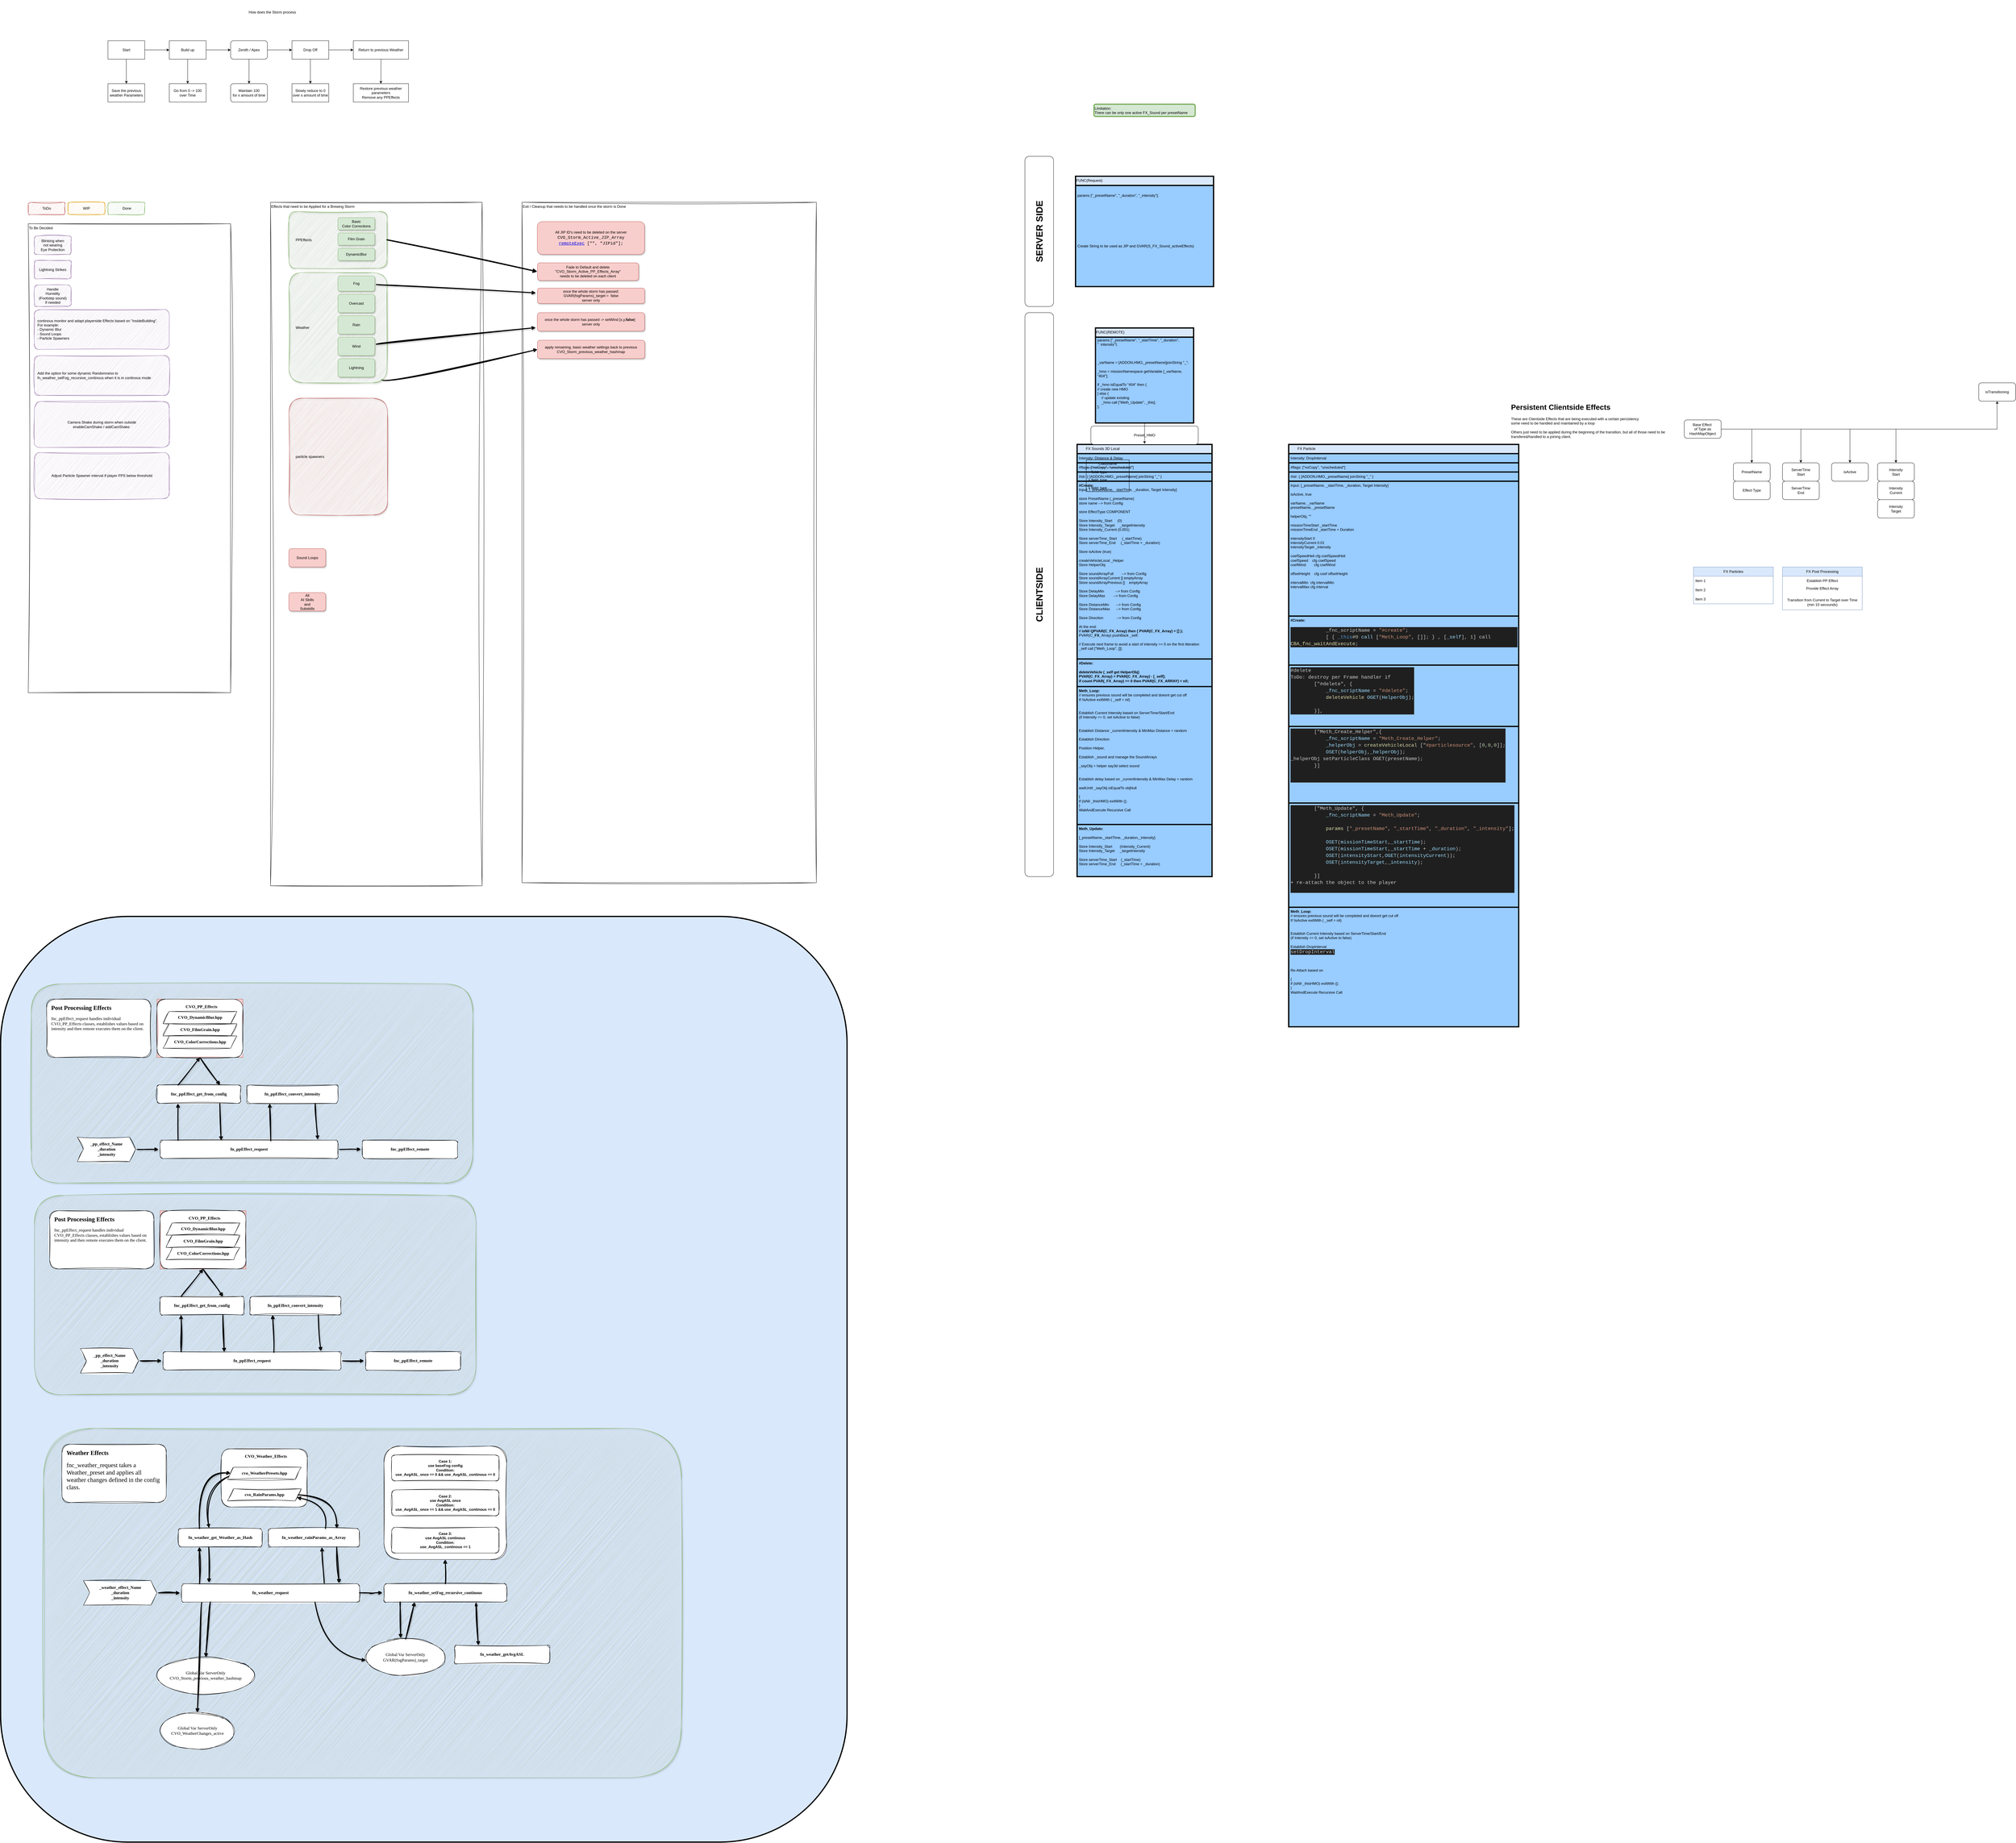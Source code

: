 <mxfile version="23.1.5" type="device" pages="3">
  <diagram id="C5RBs43oDa-KdzZeNtuy" name="Page-1">
    <mxGraphModel dx="10097" dy="4764" grid="1" gridSize="10" guides="1" tooltips="1" connect="1" arrows="1" fold="1" page="1" pageScale="1" pageWidth="1169" pageHeight="827" math="0" shadow="0">
      <root>
        <mxCell id="WIyWlLk6GJQsqaUBKTNV-0" />
        <mxCell id="WIyWlLk6GJQsqaUBKTNV-1" parent="WIyWlLk6GJQsqaUBKTNV-0" />
        <mxCell id="rGZbVkjRCjmaWcljexHG-67" value="" style="rounded=1;whiteSpace=wrap;html=1;strokeColor=#000000;strokeWidth=4;align=left;verticalAlign=top;swimlaneFillColor=#99CCFF;fontFamily=Helvetica;fontSize=12;fontColor=default;fontStyle=0;fillColor=#dae8fc;" parent="WIyWlLk6GJQsqaUBKTNV-1" vertex="1">
          <mxGeometry x="-2410" y="2340" width="2760" height="3020" as="geometry" />
        </mxCell>
        <mxCell id="Znwxz7as3tQza8B5PeCA-17" value="Exit / Cleanup that needs to be handled once the storm is Done" style="rounded=0;whiteSpace=wrap;html=1;align=left;verticalAlign=top;shadow=0;glass=0;sketch=1;curveFitting=1;jiggle=2;" parent="WIyWlLk6GJQsqaUBKTNV-1" vertex="1">
          <mxGeometry x="-710" y="10" width="960" height="2220" as="geometry" />
        </mxCell>
        <mxCell id="Znwxz7as3tQza8B5PeCA-16" value="Effects that need to be Applied for a Brewing Storm" style="rounded=0;whiteSpace=wrap;html=1;align=left;verticalAlign=top;sketch=1;curveFitting=1;jiggle=2;shadow=0;glass=0;" parent="WIyWlLk6GJQsqaUBKTNV-1" vertex="1">
          <mxGeometry x="-1530" y="10" width="690" height="2230" as="geometry" />
        </mxCell>
        <mxCell id="juMGjEx32GAvLLKHNY1u-7" style="rounded=0;orthogonalLoop=1;jettySize=auto;html=1;exitX=0.944;exitY=0.972;exitDx=0;exitDy=0;entryX=0;entryY=0.5;entryDx=0;entryDy=0;curved=1;sketch=1;curveFitting=1;jiggle=2;strokeWidth=3;exitPerimeter=0;" parent="WIyWlLk6GJQsqaUBKTNV-1" source="-8z7zLYKaV2N25bag4np-0" target="juMGjEx32GAvLLKHNY1u-6" edge="1">
          <mxGeometry relative="1" as="geometry">
            <Array as="points">
              <mxPoint x="-1160" y="610" />
            </Array>
          </mxGeometry>
        </mxCell>
        <mxCell id="-8z7zLYKaV2N25bag4np-0" value="Weather" style="rounded=1;whiteSpace=wrap;html=1;fillColor=#d5e8d4;strokeColor=#82b366;glass=0;shadow=1;align=left;sketch=1;curveFitting=1;jiggle=2;spacingLeft=20;" parent="WIyWlLk6GJQsqaUBKTNV-1" vertex="1">
          <mxGeometry x="-1470" y="239" width="320" height="360" as="geometry" />
        </mxCell>
        <mxCell id="E11lnonPsDXxkd33xf_O-0" value="Overcast" style="rounded=1;whiteSpace=wrap;html=1;fillColor=#d5e8d4;strokeColor=#82b366;glass=0;shadow=1;" parent="WIyWlLk6GJQsqaUBKTNV-1" vertex="1">
          <mxGeometry x="-1310" y="310" width="120" height="60" as="geometry" />
        </mxCell>
        <mxCell id="tPFQgd7vZW-GbOvR2g9Y-20" value="" style="edgeStyle=none;shape=connector;curved=1;rounded=0;sketch=1;jiggle=2;curveFitting=1;orthogonalLoop=1;jettySize=auto;html=1;shadow=1;labelBackgroundColor=default;strokeColor=default;strokeWidth=3;align=center;verticalAlign=middle;fontFamily=Lucida Console;fontSize=14;fontColor=default;startArrow=none;startFill=0;endArrow=classic;sourcePerimeterSpacing=5;targetPerimeterSpacing=5;" parent="WIyWlLk6GJQsqaUBKTNV-1" source="E11lnonPsDXxkd33xf_O-2" target="tPFQgd7vZW-GbOvR2g9Y-19" edge="1">
          <mxGeometry relative="1" as="geometry" />
        </mxCell>
        <mxCell id="E11lnonPsDXxkd33xf_O-2" value="Fog" style="rounded=1;whiteSpace=wrap;html=1;fillColor=#d5e8d4;strokeColor=#82b366;glass=0;shadow=1;" parent="WIyWlLk6GJQsqaUBKTNV-1" vertex="1">
          <mxGeometry x="-1310" y="250" width="120" height="50" as="geometry" />
        </mxCell>
        <mxCell id="E11lnonPsDXxkd33xf_O-3" value="Rain" style="rounded=1;whiteSpace=wrap;html=1;fillColor=#d5e8d4;strokeColor=#82b366;glass=0;shadow=1;" parent="WIyWlLk6GJQsqaUBKTNV-1" vertex="1">
          <mxGeometry x="-1310" y="380" width="120" height="60" as="geometry" />
        </mxCell>
        <mxCell id="tPFQgd7vZW-GbOvR2g9Y-16" value="" style="edgeStyle=none;shape=connector;curved=1;rounded=0;sketch=1;jiggle=2;curveFitting=1;orthogonalLoop=1;jettySize=auto;html=1;shadow=1;labelBackgroundColor=default;strokeColor=default;strokeWidth=3;align=center;verticalAlign=middle;fontFamily=Lucida Console;fontSize=14;fontColor=default;startArrow=none;startFill=0;endArrow=classic;sourcePerimeterSpacing=5;targetPerimeterSpacing=5;" parent="WIyWlLk6GJQsqaUBKTNV-1" source="E11lnonPsDXxkd33xf_O-4" target="tPFQgd7vZW-GbOvR2g9Y-15" edge="1">
          <mxGeometry relative="1" as="geometry" />
        </mxCell>
        <mxCell id="E11lnonPsDXxkd33xf_O-4" value="Wind" style="rounded=1;whiteSpace=wrap;html=1;fillColor=#d5e8d4;strokeColor=#82b366;glass=0;shadow=1;" parent="WIyWlLk6GJQsqaUBKTNV-1" vertex="1">
          <mxGeometry x="-1310" y="450" width="120" height="60" as="geometry" />
        </mxCell>
        <mxCell id="E11lnonPsDXxkd33xf_O-5" value="particle spawners" style="rounded=1;whiteSpace=wrap;html=1;fillColor=#f8cecc;strokeColor=#b85450;glass=0;shadow=1;sketch=1;curveFitting=1;jiggle=2;align=left;spacingLeft=20;" parent="WIyWlLk6GJQsqaUBKTNV-1" vertex="1">
          <mxGeometry x="-1470" y="649.21" width="321.58" height="380.79" as="geometry" />
        </mxCell>
        <mxCell id="E11lnonPsDXxkd33xf_O-6" value="Sound Loops" style="rounded=1;whiteSpace=wrap;html=1;fillColor=#f8cecc;strokeColor=#b85450;glass=0;shadow=1;" parent="WIyWlLk6GJQsqaUBKTNV-1" vertex="1">
          <mxGeometry x="-1470" y="1140" width="120" height="60" as="geometry" />
        </mxCell>
        <mxCell id="E11lnonPsDXxkd33xf_O-7" value="PPEffects" style="rounded=1;whiteSpace=wrap;html=1;fillColor=#d5e8d4;strokeColor=#82b366;glass=0;shadow=1;align=left;verticalAlign=middle;labelBackgroundColor=none;labelBorderColor=none;sketch=1;curveFitting=1;jiggle=2;spacingLeft=20;" parent="WIyWlLk6GJQsqaUBKTNV-1" vertex="1">
          <mxGeometry x="-1470" y="40" width="320" height="185" as="geometry" />
        </mxCell>
        <mxCell id="E11lnonPsDXxkd33xf_O-9" value="How does the Storm process" style="text;html=1;strokeColor=none;fillColor=none;align=center;verticalAlign=middle;whiteSpace=wrap;rounded=0;" parent="WIyWlLk6GJQsqaUBKTNV-1" vertex="1">
          <mxGeometry x="-1769" y="-650" width="490" height="80" as="geometry" />
        </mxCell>
        <mxCell id="E11lnonPsDXxkd33xf_O-13" value="" style="edgeStyle=orthogonalEdgeStyle;rounded=0;orthogonalLoop=1;jettySize=auto;html=1;" parent="WIyWlLk6GJQsqaUBKTNV-1" source="E11lnonPsDXxkd33xf_O-11" target="E11lnonPsDXxkd33xf_O-12" edge="1">
          <mxGeometry relative="1" as="geometry" />
        </mxCell>
        <mxCell id="E11lnonPsDXxkd33xf_O-15" value="" style="edgeStyle=orthogonalEdgeStyle;rounded=0;orthogonalLoop=1;jettySize=auto;html=1;" parent="WIyWlLk6GJQsqaUBKTNV-1" source="E11lnonPsDXxkd33xf_O-11" target="E11lnonPsDXxkd33xf_O-14" edge="1">
          <mxGeometry relative="1" as="geometry" />
        </mxCell>
        <mxCell id="E11lnonPsDXxkd33xf_O-11" value="Start" style="rounded=0;whiteSpace=wrap;html=1;" parent="WIyWlLk6GJQsqaUBKTNV-1" vertex="1">
          <mxGeometry x="-2060" y="-517" width="120" height="60" as="geometry" />
        </mxCell>
        <mxCell id="E11lnonPsDXxkd33xf_O-12" value="Save the previous weather Parameters" style="rounded=0;whiteSpace=wrap;html=1;" parent="WIyWlLk6GJQsqaUBKTNV-1" vertex="1">
          <mxGeometry x="-2060" y="-377" width="120" height="60" as="geometry" />
        </mxCell>
        <mxCell id="E11lnonPsDXxkd33xf_O-19" value="" style="edgeStyle=orthogonalEdgeStyle;rounded=0;orthogonalLoop=1;jettySize=auto;html=1;" parent="WIyWlLk6GJQsqaUBKTNV-1" source="E11lnonPsDXxkd33xf_O-14" target="E11lnonPsDXxkd33xf_O-18" edge="1">
          <mxGeometry relative="1" as="geometry" />
        </mxCell>
        <mxCell id="E11lnonPsDXxkd33xf_O-25" value="" style="edgeStyle=orthogonalEdgeStyle;rounded=0;orthogonalLoop=1;jettySize=auto;html=1;" parent="WIyWlLk6GJQsqaUBKTNV-1" source="E11lnonPsDXxkd33xf_O-14" target="E11lnonPsDXxkd33xf_O-24" edge="1">
          <mxGeometry relative="1" as="geometry" />
        </mxCell>
        <mxCell id="E11lnonPsDXxkd33xf_O-14" value="Build up" style="rounded=0;whiteSpace=wrap;html=1;" parent="WIyWlLk6GJQsqaUBKTNV-1" vertex="1">
          <mxGeometry x="-1860" y="-517" width="120" height="60" as="geometry" />
        </mxCell>
        <mxCell id="E11lnonPsDXxkd33xf_O-21" value="" style="edgeStyle=orthogonalEdgeStyle;rounded=0;orthogonalLoop=1;jettySize=auto;html=1;" parent="WIyWlLk6GJQsqaUBKTNV-1" source="E11lnonPsDXxkd33xf_O-18" target="E11lnonPsDXxkd33xf_O-20" edge="1">
          <mxGeometry relative="1" as="geometry" />
        </mxCell>
        <mxCell id="E11lnonPsDXxkd33xf_O-27" value="" style="edgeStyle=orthogonalEdgeStyle;rounded=0;orthogonalLoop=1;jettySize=auto;html=1;" parent="WIyWlLk6GJQsqaUBKTNV-1" source="E11lnonPsDXxkd33xf_O-18" target="E11lnonPsDXxkd33xf_O-26" edge="1">
          <mxGeometry relative="1" as="geometry" />
        </mxCell>
        <mxCell id="E11lnonPsDXxkd33xf_O-18" value="Zenith / Apex" style="rounded=1;whiteSpace=wrap;html=1;" parent="WIyWlLk6GJQsqaUBKTNV-1" vertex="1">
          <mxGeometry x="-1660" y="-517" width="120" height="60" as="geometry" />
        </mxCell>
        <mxCell id="E11lnonPsDXxkd33xf_O-23" value="" style="edgeStyle=orthogonalEdgeStyle;rounded=0;orthogonalLoop=1;jettySize=auto;html=1;" parent="WIyWlLk6GJQsqaUBKTNV-1" source="E11lnonPsDXxkd33xf_O-20" target="E11lnonPsDXxkd33xf_O-22" edge="1">
          <mxGeometry relative="1" as="geometry" />
        </mxCell>
        <mxCell id="E11lnonPsDXxkd33xf_O-29" value="" style="edgeStyle=orthogonalEdgeStyle;rounded=0;orthogonalLoop=1;jettySize=auto;html=1;" parent="WIyWlLk6GJQsqaUBKTNV-1" source="E11lnonPsDXxkd33xf_O-20" target="E11lnonPsDXxkd33xf_O-28" edge="1">
          <mxGeometry relative="1" as="geometry" />
        </mxCell>
        <mxCell id="E11lnonPsDXxkd33xf_O-20" value="Drop Off" style="rounded=0;whiteSpace=wrap;html=1;" parent="WIyWlLk6GJQsqaUBKTNV-1" vertex="1">
          <mxGeometry x="-1460" y="-517" width="120" height="60" as="geometry" />
        </mxCell>
        <mxCell id="E11lnonPsDXxkd33xf_O-31" value="" style="edgeStyle=orthogonalEdgeStyle;rounded=0;orthogonalLoop=1;jettySize=auto;html=1;" parent="WIyWlLk6GJQsqaUBKTNV-1" source="E11lnonPsDXxkd33xf_O-22" target="E11lnonPsDXxkd33xf_O-30" edge="1">
          <mxGeometry relative="1" as="geometry" />
        </mxCell>
        <mxCell id="E11lnonPsDXxkd33xf_O-22" value="Return to previous Weather" style="rounded=0;whiteSpace=wrap;html=1;" parent="WIyWlLk6GJQsqaUBKTNV-1" vertex="1">
          <mxGeometry x="-1260" y="-517" width="180" height="60" as="geometry" />
        </mxCell>
        <mxCell id="E11lnonPsDXxkd33xf_O-24" value="Go from 0 -&amp;gt; 100&lt;br&gt;over Time" style="rounded=0;whiteSpace=wrap;html=1;" parent="WIyWlLk6GJQsqaUBKTNV-1" vertex="1">
          <mxGeometry x="-1860" y="-377" width="120" height="60" as="geometry" />
        </mxCell>
        <mxCell id="E11lnonPsDXxkd33xf_O-26" value="Maintain 100&lt;br&gt;for x amount of time" style="rounded=1;whiteSpace=wrap;html=1;" parent="WIyWlLk6GJQsqaUBKTNV-1" vertex="1">
          <mxGeometry x="-1660" y="-377" width="120" height="60" as="geometry" />
        </mxCell>
        <mxCell id="E11lnonPsDXxkd33xf_O-28" value="Slowly reduce to 0&lt;br&gt;over x amount of time" style="rounded=0;whiteSpace=wrap;html=1;" parent="WIyWlLk6GJQsqaUBKTNV-1" vertex="1">
          <mxGeometry x="-1460" y="-377" width="120" height="60" as="geometry" />
        </mxCell>
        <mxCell id="E11lnonPsDXxkd33xf_O-30" value="Restore previous weather parameters&lt;br&gt;Remove any PPEffects" style="rounded=0;whiteSpace=wrap;html=1;" parent="WIyWlLk6GJQsqaUBKTNV-1" vertex="1">
          <mxGeometry x="-1260" y="-377" width="180" height="60" as="geometry" />
        </mxCell>
        <mxCell id="E11lnonPsDXxkd33xf_O-32" value="All&lt;br&gt;AI Skills&lt;br&gt;and&lt;br&gt;Subskills" style="rounded=1;whiteSpace=wrap;html=1;fillColor=#f8cecc;strokeColor=#b85450;glass=0;shadow=1;" parent="WIyWlLk6GJQsqaUBKTNV-1" vertex="1">
          <mxGeometry x="-1470" y="1283.5" width="120" height="60" as="geometry" />
        </mxCell>
        <mxCell id="Znwxz7as3tQza8B5PeCA-18" style="rounded=0;orthogonalLoop=1;jettySize=auto;html=1;entryX=0;entryY=0.5;entryDx=0;entryDy=0;exitX=1;exitY=0.5;exitDx=0;exitDy=0;sketch=1;curveFitting=1;jiggle=2;strokeWidth=4;" parent="WIyWlLk6GJQsqaUBKTNV-1" source="E11lnonPsDXxkd33xf_O-7" target="Znwxz7as3tQza8B5PeCA-9" edge="1">
          <mxGeometry relative="1" as="geometry">
            <mxPoint x="-800" y="200" as="sourcePoint" />
          </mxGeometry>
        </mxCell>
        <mxCell id="Znwxz7as3tQza8B5PeCA-4" value="Basic&lt;br&gt;Color Corrections" style="rounded=1;whiteSpace=wrap;html=1;fillColor=#d5e8d4;strokeColor=#82b366;glass=0;shadow=1;" parent="WIyWlLk6GJQsqaUBKTNV-1" vertex="1">
          <mxGeometry x="-1310" y="60" width="120" height="40" as="geometry" />
        </mxCell>
        <mxCell id="Znwxz7as3tQza8B5PeCA-7" value="Film Grain" style="rounded=1;whiteSpace=wrap;html=1;fillColor=#d5e8d4;strokeColor=#82b366;glass=0;shadow=1;" parent="WIyWlLk6GJQsqaUBKTNV-1" vertex="1">
          <mxGeometry x="-1310" y="110" width="120" height="40" as="geometry" />
        </mxCell>
        <mxCell id="Znwxz7as3tQza8B5PeCA-9" value="Fade to Default and delete&lt;br&gt;&quot;CVO_Storm_Active_PP_Effects_Array&quot;&lt;br&gt;needs to be deleted on each client" style="rounded=1;whiteSpace=wrap;html=1;fillColor=#f8cecc;strokeColor=#b85450;glass=0;shadow=1;" parent="WIyWlLk6GJQsqaUBKTNV-1" vertex="1">
          <mxGeometry x="-659.58" y="207.5" width="330" height="57.5" as="geometry" />
        </mxCell>
        <mxCell id="Znwxz7as3tQza8B5PeCA-10" value="&amp;nbsp;Done" style="whiteSpace=wrap;html=1;fillColor=#d5e8d4;strokeColor=#82b366;rounded=1;sketch=1;curveFitting=1;jiggle=2;" parent="WIyWlLk6GJQsqaUBKTNV-1" vertex="1">
          <mxGeometry x="-2060" y="10" width="120" height="40" as="geometry" />
        </mxCell>
        <mxCell id="Znwxz7as3tQza8B5PeCA-11" value="WIP" style="whiteSpace=wrap;html=1;fillColor=#ffe6cc;strokeColor=#d79b00;rounded=1;sketch=1;curveFitting=1;jiggle=2;" parent="WIyWlLk6GJQsqaUBKTNV-1" vertex="1">
          <mxGeometry x="-2190" y="10" width="120" height="40" as="geometry" />
        </mxCell>
        <mxCell id="Znwxz7as3tQza8B5PeCA-12" value="ToDo" style="whiteSpace=wrap;html=1;fillColor=#f8cecc;strokeColor=#b85450;rounded=1;sketch=1;curveFitting=1;jiggle=2;" parent="WIyWlLk6GJQsqaUBKTNV-1" vertex="1">
          <mxGeometry x="-2320" y="10" width="120" height="40" as="geometry" />
        </mxCell>
        <mxCell id="Znwxz7as3tQza8B5PeCA-14" value="To Be Decided" style="rounded=0;whiteSpace=wrap;html=1;align=left;verticalAlign=top;sketch=1;curveFitting=1;jiggle=2;" parent="WIyWlLk6GJQsqaUBKTNV-1" vertex="1">
          <mxGeometry x="-2320" y="80" width="660" height="1530" as="geometry" />
        </mxCell>
        <mxCell id="Znwxz7as3tQza8B5PeCA-15" value="Blinking when&lt;br&gt;not wearing&lt;br&gt;Eye Protection" style="rounded=1;whiteSpace=wrap;html=1;fillColor=#e1d5e7;strokeColor=#9673a6;glass=0;sketch=1;curveFitting=1;jiggle=2;shadow=0;" parent="WIyWlLk6GJQsqaUBKTNV-1" vertex="1">
          <mxGeometry x="-2300" y="120" width="120" height="60" as="geometry" />
        </mxCell>
        <mxCell id="-8z7zLYKaV2N25bag4np-1" value="DynamicBlur" style="rounded=1;whiteSpace=wrap;html=1;fillColor=#d5e8d4;strokeColor=#82b366;glass=0;shadow=1;" parent="WIyWlLk6GJQsqaUBKTNV-1" vertex="1">
          <mxGeometry x="-1310" y="160" width="120" height="40" as="geometry" />
        </mxCell>
        <mxCell id="hQTQaSpxR1u1E6Dnaw2V-1" value="All JIP ID&#39;s need to be deleted on the server&lt;br&gt;&lt;div style=&quot;font-family: Consolas, &amp;quot;Courier New&amp;quot;, monospace, &amp;quot;comic Neue&amp;quot;, Consolas, &amp;quot;Courier New&amp;quot;, monospace; font-size: 14px; line-height: 19px;&quot;&gt;CVO_Storm_Active_JIP_Array&lt;br&gt;&lt;a style=&quot;&quot; href=&quot;https://community.bistudio.com/wiki/remoteExec&quot;&gt;remoteExec&lt;/a&gt; [&lt;span style=&quot;&quot; class=&quot;s&quot;&gt;&quot;&quot;&lt;/span&gt;, &lt;span style=&quot;&quot; class=&quot;s&quot;&gt;&quot;JIPid&quot;&lt;/span&gt;&lt;span style=&quot;&quot; class=&quot;ae&quot;&gt;]&lt;/span&gt;;&lt;br&gt;&lt;/div&gt;" style="rounded=1;whiteSpace=wrap;html=1;fillColor=#f8cecc;strokeColor=#b85450;glass=0;shadow=1;" parent="WIyWlLk6GJQsqaUBKTNV-1" vertex="1">
          <mxGeometry x="-660" y="73" width="349.58" height="107" as="geometry" />
        </mxCell>
        <mxCell id="W2RvpuAVs8pKlcEKHl59-0" value="Lightning Strikes" style="rounded=1;whiteSpace=wrap;html=1;fillColor=#e1d5e7;strokeColor=#9673a6;glass=0;sketch=1;curveFitting=1;jiggle=2;shadow=0;" parent="WIyWlLk6GJQsqaUBKTNV-1" vertex="1">
          <mxGeometry x="-2300" y="200" width="120" height="60" as="geometry" />
        </mxCell>
        <mxCell id="W2RvpuAVs8pKlcEKHl59-1" value="Lightning" style="rounded=1;whiteSpace=wrap;html=1;fillColor=#d5e8d4;strokeColor=#82b366;glass=0;shadow=1;" parent="WIyWlLk6GJQsqaUBKTNV-1" vertex="1">
          <mxGeometry x="-1310" y="520" width="120" height="60" as="geometry" />
        </mxCell>
        <mxCell id="UnbkybWvrtqViDbFcPGk-0" value="Handle&lt;br&gt;Humidity&lt;br&gt;(Footstep sound)&lt;br&gt;If needed" style="rounded=1;whiteSpace=wrap;html=1;fillColor=#e1d5e7;strokeColor=#9673a6;glass=0;sketch=1;curveFitting=1;jiggle=2;shadow=0;" parent="WIyWlLk6GJQsqaUBKTNV-1" vertex="1">
          <mxGeometry x="-2300" y="280" width="120" height="70" as="geometry" />
        </mxCell>
        <mxCell id="FVfylj094XFFCRxBFUlB-0" value="continous monitor and adapt playerside Effects based on &quot;insideBuilding&quot;. &lt;br&gt;For example: &lt;br&gt;- Dynamic Blur&lt;br&gt;- Sound Loops&lt;br&gt;- Particle Spawners" style="rounded=1;whiteSpace=wrap;html=1;fillColor=#e1d5e7;strokeColor=#9673a6;glass=0;sketch=1;curveFitting=1;jiggle=2;shadow=0;align=left;labelPosition=center;verticalLabelPosition=middle;verticalAlign=middle;spacingLeft=8;" parent="WIyWlLk6GJQsqaUBKTNV-1" vertex="1">
          <mxGeometry x="-2300" y="360" width="440" height="130" as="geometry" />
        </mxCell>
        <mxCell id="N2z2kw6uGRIZIay2zsSY-23" value="" style="group;movable=1;resizable=1;rotatable=1;deletable=1;editable=1;locked=0;connectable=1;" parent="WIyWlLk6GJQsqaUBKTNV-1" vertex="1" connectable="0">
          <mxGeometry x="-2310" y="2560" width="1440" height="650" as="geometry" />
        </mxCell>
        <mxCell id="_kfhSIF0BqQviyJn40GE-50" value="" style="rounded=1;whiteSpace=wrap;html=1;fontFamily=Helvetica;fontSize=11;fillColor=#d5e8d4;strokeColor=#82b366;glass=0;sketch=1;curveFitting=1;jiggle=2;shadow=1;container=0;movable=1;resizable=1;rotatable=1;deletable=1;editable=1;locked=0;connectable=1;" parent="N2z2kw6uGRIZIay2zsSY-23" vertex="1">
          <mxGeometry width="1440" height="650" as="geometry" />
        </mxCell>
        <mxCell id="_kfhSIF0BqQviyJn40GE-2" value="fn_ppEffect_request" style="rounded=1;whiteSpace=wrap;html=1;fontFamily=Lucida Console;fontSize=14;fontStyle=1;align=center;sketch=1;curveFitting=1;jiggle=2;container=0;movable=1;resizable=1;rotatable=1;deletable=1;editable=1;locked=0;connectable=1;" parent="N2z2kw6uGRIZIay2zsSY-23" vertex="1">
          <mxGeometry x="420" y="510" width="580" height="60" as="geometry" />
        </mxCell>
        <mxCell id="_kfhSIF0BqQviyJn40GE-34" value="" style="edgeStyle=none;shape=connector;rounded=0;sketch=1;jiggle=2;curveFitting=1;orthogonalLoop=1;jettySize=auto;html=1;shadow=1;labelBackgroundColor=default;strokeColor=default;strokeWidth=3;align=center;verticalAlign=middle;fontFamily=Lucida Console;fontSize=14;fontColor=default;startArrow=none;startFill=0;endArrow=classic;sourcePerimeterSpacing=5;targetPerimeterSpacing=5;fontStyle=1;movable=1;resizable=1;rotatable=1;deletable=1;editable=1;locked=0;connectable=1;" parent="N2z2kw6uGRIZIay2zsSY-23" source="_kfhSIF0BqQviyJn40GE-3" target="_kfhSIF0BqQviyJn40GE-2" edge="1">
          <mxGeometry relative="1" as="geometry" />
        </mxCell>
        <mxCell id="_kfhSIF0BqQviyJn40GE-3" value="_pp_effect_Name&lt;br style=&quot;font-size: 14px;&quot;&gt;_duration&lt;br style=&quot;font-size: 14px;&quot;&gt;_intensity" style="rounded=0;whiteSpace=wrap;html=1;sketch=1;curveFitting=1;jiggle=2;fontFamily=Lucida Console;fontSize=14;fontStyle=1;align=center;shape=step;perimeter=stepPerimeter;fixedSize=1;container=0;movable=1;resizable=1;rotatable=1;deletable=1;editable=1;locked=0;connectable=1;" parent="N2z2kw6uGRIZIay2zsSY-23" vertex="1">
          <mxGeometry x="150" y="500" width="190" height="80" as="geometry" />
        </mxCell>
        <mxCell id="_kfhSIF0BqQviyJn40GE-4" value="fnc_ppEffect_get_from_config" style="rounded=1;whiteSpace=wrap;html=1;fontFamily=Lucida Console;fontSize=14;fontStyle=1;align=center;sketch=1;curveFitting=1;jiggle=2;container=0;movable=1;resizable=1;rotatable=1;deletable=1;editable=1;locked=0;connectable=1;" parent="N2z2kw6uGRIZIay2zsSY-23" vertex="1">
          <mxGeometry x="410" y="330" width="273" height="60" as="geometry" />
        </mxCell>
        <mxCell id="_kfhSIF0BqQviyJn40GE-26" style="rounded=0;orthogonalLoop=1;jettySize=auto;html=1;exitX=0.101;exitY=0.006;exitDx=0;exitDy=0;labelBackgroundColor=default;strokeColor=default;align=center;verticalAlign=middle;fontFamily=Lucida Console;fontSize=14;fontColor=default;startArrow=none;endArrow=classic;startFill=0;edgeStyle=orthogonalEdgeStyle;curved=1;entryX=0.25;entryY=1;entryDx=0;entryDy=0;exitPerimeter=0;targetPerimeterSpacing=5;strokeWidth=3;sourcePerimeterSpacing=5;shadow=1;sketch=1;curveFitting=1;jiggle=2;fontStyle=1;movable=1;resizable=1;rotatable=1;deletable=1;editable=1;locked=0;connectable=1;" parent="N2z2kw6uGRIZIay2zsSY-23" source="_kfhSIF0BqQviyJn40GE-2" target="_kfhSIF0BqQviyJn40GE-4" edge="1">
          <mxGeometry relative="1" as="geometry" />
        </mxCell>
        <mxCell id="_kfhSIF0BqQviyJn40GE-16" value="fnc_ppEffect_remote" style="rounded=1;whiteSpace=wrap;html=1;fontFamily=Lucida Console;fontSize=14;fontStyle=1;align=center;sketch=1;curveFitting=1;jiggle=2;container=0;movable=1;resizable=1;rotatable=1;deletable=1;editable=1;locked=0;connectable=1;" parent="N2z2kw6uGRIZIay2zsSY-23" vertex="1">
          <mxGeometry x="1080" y="510" width="310" height="60" as="geometry" />
        </mxCell>
        <mxCell id="_kfhSIF0BqQviyJn40GE-35" value="" style="edgeStyle=none;shape=connector;rounded=0;sketch=1;jiggle=2;curveFitting=1;orthogonalLoop=1;jettySize=auto;html=1;shadow=1;labelBackgroundColor=default;strokeColor=default;strokeWidth=3;align=center;verticalAlign=middle;fontFamily=Lucida Console;fontSize=14;fontColor=default;startArrow=none;startFill=0;endArrow=classic;sourcePerimeterSpacing=5;targetPerimeterSpacing=5;fontStyle=1;movable=1;resizable=1;rotatable=1;deletable=1;editable=1;locked=0;connectable=1;" parent="N2z2kw6uGRIZIay2zsSY-23" source="_kfhSIF0BqQviyJn40GE-2" target="_kfhSIF0BqQviyJn40GE-16" edge="1">
          <mxGeometry relative="1" as="geometry" />
        </mxCell>
        <mxCell id="_kfhSIF0BqQviyJn40GE-21" value="fn_ppEffect_convert_intensity" style="rounded=1;whiteSpace=wrap;html=1;fontFamily=Lucida Console;fontSize=14;fontStyle=1;align=center;sketch=1;curveFitting=1;jiggle=2;container=0;movable=1;resizable=1;rotatable=1;deletable=1;editable=1;locked=0;connectable=1;" parent="N2z2kw6uGRIZIay2zsSY-23" vertex="1">
          <mxGeometry x="703" y="330" width="297" height="60" as="geometry" />
        </mxCell>
        <mxCell id="_kfhSIF0BqQviyJn40GE-30" style="edgeStyle=none;shape=connector;rounded=0;sketch=1;jiggle=2;curveFitting=1;orthogonalLoop=1;jettySize=auto;html=1;entryX=0.75;entryY=0;entryDx=0;entryDy=0;shadow=1;labelBackgroundColor=default;strokeColor=default;strokeWidth=3;align=center;verticalAlign=middle;fontFamily=Lucida Console;fontSize=14;fontColor=default;startArrow=none;startFill=0;endArrow=classic;sourcePerimeterSpacing=5;targetPerimeterSpacing=5;exitX=0.5;exitY=1;exitDx=0;exitDy=0;fontStyle=1;movable=1;resizable=1;rotatable=1;deletable=1;editable=1;locked=0;connectable=1;" parent="N2z2kw6uGRIZIay2zsSY-23" source="_kfhSIF0BqQviyJn40GE-11" target="_kfhSIF0BqQviyJn40GE-4" edge="1">
          <mxGeometry relative="1" as="geometry" />
        </mxCell>
        <mxCell id="_kfhSIF0BqQviyJn40GE-32" style="edgeStyle=none;shape=connector;rounded=0;sketch=1;jiggle=2;curveFitting=1;orthogonalLoop=1;jettySize=auto;html=1;entryX=0.25;entryY=1;entryDx=0;entryDy=0;shadow=1;labelBackgroundColor=default;strokeColor=default;strokeWidth=3;align=center;verticalAlign=middle;fontFamily=Lucida Console;fontSize=14;fontColor=default;startArrow=none;startFill=0;endArrow=classic;sourcePerimeterSpacing=5;targetPerimeterSpacing=5;exitX=0.622;exitY=0.033;exitDx=0;exitDy=0;exitPerimeter=0;fontStyle=1;movable=1;resizable=1;rotatable=1;deletable=1;editable=1;locked=0;connectable=1;" parent="N2z2kw6uGRIZIay2zsSY-23" source="_kfhSIF0BqQviyJn40GE-2" target="_kfhSIF0BqQviyJn40GE-21" edge="1">
          <mxGeometry relative="1" as="geometry" />
        </mxCell>
        <mxCell id="_kfhSIF0BqQviyJn40GE-31" style="edgeStyle=none;shape=connector;rounded=0;sketch=1;jiggle=2;curveFitting=1;orthogonalLoop=1;jettySize=auto;html=1;exitX=0.75;exitY=1;exitDx=0;exitDy=0;entryX=0.343;entryY=0.017;entryDx=0;entryDy=0;entryPerimeter=0;shadow=1;labelBackgroundColor=default;strokeColor=default;strokeWidth=3;align=center;verticalAlign=middle;fontFamily=Lucida Console;fontSize=14;fontColor=default;startArrow=none;startFill=0;endArrow=classic;sourcePerimeterSpacing=5;targetPerimeterSpacing=5;fontStyle=1;movable=1;resizable=1;rotatable=1;deletable=1;editable=1;locked=0;connectable=1;" parent="N2z2kw6uGRIZIay2zsSY-23" source="_kfhSIF0BqQviyJn40GE-4" target="_kfhSIF0BqQviyJn40GE-2" edge="1">
          <mxGeometry relative="1" as="geometry" />
        </mxCell>
        <mxCell id="_kfhSIF0BqQviyJn40GE-33" style="edgeStyle=none;shape=connector;rounded=0;sketch=1;jiggle=2;curveFitting=1;orthogonalLoop=1;jettySize=auto;html=1;exitX=0.75;exitY=1;exitDx=0;exitDy=0;entryX=0.886;entryY=-0.03;entryDx=0;entryDy=0;entryPerimeter=0;shadow=1;labelBackgroundColor=default;strokeColor=default;strokeWidth=3;align=center;verticalAlign=middle;fontFamily=Lucida Console;fontSize=14;fontColor=default;startArrow=none;startFill=0;endArrow=classic;sourcePerimeterSpacing=5;targetPerimeterSpacing=5;fontStyle=1;movable=1;resizable=1;rotatable=1;deletable=1;editable=1;locked=0;connectable=1;" parent="N2z2kw6uGRIZIay2zsSY-23" source="_kfhSIF0BqQviyJn40GE-21" target="_kfhSIF0BqQviyJn40GE-2" edge="1">
          <mxGeometry relative="1" as="geometry" />
        </mxCell>
        <mxCell id="_kfhSIF0BqQviyJn40GE-36" value="" style="group;fillColor=#f8cecc;strokeColor=#b85450;container=0;movable=1;resizable=1;rotatable=1;deletable=1;editable=1;locked=0;connectable=1;" parent="N2z2kw6uGRIZIay2zsSY-23" vertex="1" connectable="0">
          <mxGeometry x="410" y="50" width="280" height="190" as="geometry" />
        </mxCell>
        <mxCell id="_kfhSIF0BqQviyJn40GE-28" style="shape=connector;rounded=0;sketch=1;jiggle=2;curveFitting=1;orthogonalLoop=1;jettySize=auto;html=1;exitX=0.25;exitY=0;exitDx=0;exitDy=0;entryX=0.5;entryY=1;entryDx=0;entryDy=0;shadow=1;labelBackgroundColor=default;strokeColor=default;strokeWidth=3;align=center;verticalAlign=middle;fontFamily=Lucida Console;fontSize=14;fontColor=default;startArrow=none;startFill=0;endArrow=classic;sourcePerimeterSpacing=5;targetPerimeterSpacing=5;fontStyle=1;movable=1;resizable=1;rotatable=1;deletable=1;editable=1;locked=0;connectable=1;" parent="N2z2kw6uGRIZIay2zsSY-23" source="_kfhSIF0BqQviyJn40GE-4" target="_kfhSIF0BqQviyJn40GE-11" edge="1">
          <mxGeometry relative="1" as="geometry" />
        </mxCell>
        <mxCell id="_kfhSIF0BqQviyJn40GE-53" value="&lt;h1&gt;&lt;font style=&quot;font-size: 20px;&quot;&gt;Post Processing Effects&lt;/font&gt;&lt;/h1&gt;&lt;p&gt;&lt;span style=&quot;font-size: 14px;&quot;&gt;fnc_ppEffect_request handles individual CVO_PP_Effects classes, establishes values based on intensity and then remote executes them on the client.&lt;/span&gt;&lt;/p&gt;" style="text;html=1;strokeColor=default;fillColor=default;spacing=15;spacingTop=-20;whiteSpace=wrap;overflow=hidden;rounded=1;fontSize=11;fontFamily=Lucida Console;fontColor=default;sketch=1;curveFitting=1;jiggle=2;container=0;movable=1;resizable=1;rotatable=1;deletable=1;editable=1;locked=0;connectable=1;" parent="N2z2kw6uGRIZIay2zsSY-23" vertex="1">
          <mxGeometry x="50" y="50" width="340" height="190" as="geometry" />
        </mxCell>
        <mxCell id="_kfhSIF0BqQviyJn40GE-11" value="CVO_PP_Effects" style="rounded=1;whiteSpace=wrap;html=1;spacingTop=10;spacingLeft=10;align=center;verticalAlign=top;sketch=1;curveFitting=1;jiggle=2;fontFamily=Lucida Console;fontSize=14;fontStyle=1;container=0;movable=1;resizable=1;rotatable=1;deletable=1;editable=1;locked=0;connectable=1;" parent="N2z2kw6uGRIZIay2zsSY-23" vertex="1">
          <mxGeometry x="410" y="50" width="280" height="190" as="geometry" />
        </mxCell>
        <mxCell id="_kfhSIF0BqQviyJn40GE-10" value="CVO_DynamicBlur.hpp" style="shape=parallelogram;perimeter=parallelogramPerimeter;whiteSpace=wrap;html=1;fixedSize=1;align=center;spacing=22;sketch=1;curveFitting=1;jiggle=2;fontFamily=Lucida Console;fontSize=14;fontStyle=1;container=0;movable=1;resizable=1;rotatable=1;deletable=1;editable=1;locked=0;connectable=1;" parent="N2z2kw6uGRIZIay2zsSY-23" vertex="1">
          <mxGeometry x="429.58" y="90" width="240.839" height="40" as="geometry" />
        </mxCell>
        <mxCell id="_kfhSIF0BqQviyJn40GE-12" value="CVO_FilmGrain.hpp" style="shape=parallelogram;perimeter=parallelogramPerimeter;whiteSpace=wrap;html=1;fixedSize=1;align=center;spacing=22;sketch=1;curveFitting=1;jiggle=2;fontFamily=Lucida Console;fontSize=14;fontStyle=1;container=0;movable=1;resizable=1;rotatable=1;deletable=1;editable=1;locked=0;connectable=1;" parent="N2z2kw6uGRIZIay2zsSY-23" vertex="1">
          <mxGeometry x="429.58" y="130" width="240.839" height="40" as="geometry" />
        </mxCell>
        <mxCell id="_kfhSIF0BqQviyJn40GE-13" value="CVO_ColorCorrections.hpp" style="shape=parallelogram;perimeter=parallelogramPerimeter;whiteSpace=wrap;html=1;fixedSize=1;align=center;spacing=22;sketch=1;curveFitting=1;jiggle=2;fontFamily=Lucida Console;fontSize=14;fontStyle=1;container=0;movable=1;resizable=1;rotatable=1;deletable=1;editable=1;locked=0;connectable=1;" parent="N2z2kw6uGRIZIay2zsSY-23" vertex="1">
          <mxGeometry x="429.58" y="170" width="240.839" height="40" as="geometry" />
        </mxCell>
        <mxCell id="tPFQgd7vZW-GbOvR2g9Y-15" value="once the whole storm has passed -&amp;gt; setWind [x,y,&lt;b&gt;false&lt;/b&gt;]&amp;nbsp;&amp;nbsp;&lt;br&gt;server only" style="rounded=1;whiteSpace=wrap;html=1;fillColor=#f8cecc;strokeColor=#b85450;glass=0;shadow=1;" parent="WIyWlLk6GJQsqaUBKTNV-1" vertex="1">
          <mxGeometry x="-660" y="370" width="350" height="60" as="geometry" />
        </mxCell>
        <mxCell id="tPFQgd7vZW-GbOvR2g9Y-19" value="once the whole storm has passed:&lt;br&gt;GVAR(fogParams)_target =&lt;span style=&quot;background-color: initial;&quot;&gt;&amp;nbsp; false&lt;/span&gt;&lt;br&gt;server only" style="rounded=1;whiteSpace=wrap;html=1;fillColor=#f8cecc;strokeColor=#b85450;glass=0;shadow=1;" parent="WIyWlLk6GJQsqaUBKTNV-1" vertex="1">
          <mxGeometry x="-659.58" y="290" width="349.58" height="50" as="geometry" />
        </mxCell>
        <mxCell id="juMGjEx32GAvLLKHNY1u-0" value="Add the option for some dynamic Randomness to fn_weather_setFog_recursive_continous when it is in continous mode" style="rounded=1;whiteSpace=wrap;html=1;fillColor=#e1d5e7;strokeColor=#9673a6;glass=0;sketch=1;curveFitting=1;jiggle=2;shadow=0;align=left;labelPosition=center;verticalLabelPosition=middle;verticalAlign=middle;spacingLeft=8;" parent="WIyWlLk6GJQsqaUBKTNV-1" vertex="1">
          <mxGeometry x="-2300" y="510" width="440" height="130" as="geometry" />
        </mxCell>
        <mxCell id="juMGjEx32GAvLLKHNY1u-6" value="apply remaining, basic weather settings back to previous&lt;br&gt;CVO_Storm_previous_weather_hashmap" style="rounded=1;whiteSpace=wrap;html=1;fillColor=#f8cecc;strokeColor=#b85450;glass=0;shadow=1;" parent="WIyWlLk6GJQsqaUBKTNV-1" vertex="1">
          <mxGeometry x="-659.58" y="460" width="350" height="60" as="geometry" />
        </mxCell>
        <mxCell id="fDVFaNoFgKCkYp6yHZvw-0" value="" style="group" parent="WIyWlLk6GJQsqaUBKTNV-1" vertex="1" connectable="0">
          <mxGeometry x="-2270" y="4010" width="2080" height="1140" as="geometry" />
        </mxCell>
        <mxCell id="N2z2kw6uGRIZIay2zsSY-27" value="" style="rounded=1;whiteSpace=wrap;html=1;fontFamily=Helvetica;fontSize=11;fillColor=#d5e8d4;strokeColor=#82b366;glass=0;sketch=1;curveFitting=1;jiggle=2;shadow=1;container=0;" parent="fDVFaNoFgKCkYp6yHZvw-0" vertex="1">
          <mxGeometry width="2080" height="1140" as="geometry" />
        </mxCell>
        <mxCell id="juMGjEx32GAvLLKHNY1u-3" value="" style="rounded=1;whiteSpace=wrap;html=1;sketch=1;curveFitting=1;jiggle=2;" parent="fDVFaNoFgKCkYp6yHZvw-0" vertex="1">
          <mxGeometry x="1110" y="58.17" width="400" height="370" as="geometry" />
        </mxCell>
        <mxCell id="N2z2kw6uGRIZIay2zsSY-43" value="CVO_Weather_Effects" style="rounded=1;whiteSpace=wrap;html=1;spacingTop=10;spacingLeft=10;align=center;verticalAlign=top;sketch=1;curveFitting=1;jiggle=2;fontFamily=Lucida Console;fontSize=14;fontStyle=1;container=0;" parent="fDVFaNoFgKCkYp6yHZvw-0" vertex="1">
          <mxGeometry x="580" y="67" width="280" height="190" as="geometry" />
        </mxCell>
        <mxCell id="N2z2kw6uGRIZIay2zsSY-28" value="fn_weather_request" style="rounded=1;whiteSpace=wrap;html=1;fontFamily=Lucida Console;fontSize=14;fontStyle=1;align=center;sketch=1;curveFitting=1;jiggle=2;container=0;" parent="fDVFaNoFgKCkYp6yHZvw-0" vertex="1">
          <mxGeometry x="450" y="507" width="580" height="60" as="geometry" />
        </mxCell>
        <mxCell id="N2z2kw6uGRIZIay2zsSY-29" value="" style="edgeStyle=none;shape=connector;rounded=0;sketch=1;jiggle=2;curveFitting=1;orthogonalLoop=1;jettySize=auto;html=1;shadow=1;labelBackgroundColor=default;strokeColor=default;strokeWidth=3;align=center;verticalAlign=middle;fontFamily=Lucida Console;fontSize=14;fontColor=default;startArrow=none;startFill=0;endArrow=classic;sourcePerimeterSpacing=5;targetPerimeterSpacing=5;fontStyle=1" parent="fDVFaNoFgKCkYp6yHZvw-0" source="N2z2kw6uGRIZIay2zsSY-30" target="N2z2kw6uGRIZIay2zsSY-28" edge="1">
          <mxGeometry relative="1" as="geometry" />
        </mxCell>
        <mxCell id="N2z2kw6uGRIZIay2zsSY-30" value="_weather_effect_Name&lt;br style=&quot;font-size: 14px;&quot;&gt;_duration&lt;br style=&quot;font-size: 14px;&quot;&gt;_intensity" style="rounded=0;whiteSpace=wrap;html=1;sketch=1;curveFitting=1;jiggle=2;fontFamily=Lucida Console;fontSize=14;fontStyle=1;align=center;shape=step;perimeter=stepPerimeter;fixedSize=1;container=0;" parent="fDVFaNoFgKCkYp6yHZvw-0" vertex="1">
          <mxGeometry x="130" y="497" width="240" height="80" as="geometry" />
        </mxCell>
        <mxCell id="N2z2kw6uGRIZIay2zsSY-31" value="fn_weather_get_Weather_as_Hash" style="rounded=1;whiteSpace=wrap;html=1;fontFamily=Lucida Console;fontSize=14;fontStyle=1;align=center;sketch=1;curveFitting=1;jiggle=2;container=0;" parent="fDVFaNoFgKCkYp6yHZvw-0" vertex="1">
          <mxGeometry x="440" y="327" width="273" height="60" as="geometry" />
        </mxCell>
        <mxCell id="N2z2kw6uGRIZIay2zsSY-32" style="rounded=0;orthogonalLoop=1;jettySize=auto;html=1;exitX=0.101;exitY=0.006;exitDx=0;exitDy=0;labelBackgroundColor=default;strokeColor=default;align=center;verticalAlign=middle;fontFamily=Lucida Console;fontSize=14;fontColor=default;startArrow=none;endArrow=classic;startFill=0;edgeStyle=orthogonalEdgeStyle;curved=1;entryX=0.25;entryY=1;entryDx=0;entryDy=0;exitPerimeter=0;targetPerimeterSpacing=5;strokeWidth=3;sourcePerimeterSpacing=5;shadow=1;sketch=1;curveFitting=1;jiggle=2;fontStyle=1" parent="fDVFaNoFgKCkYp6yHZvw-0" source="N2z2kw6uGRIZIay2zsSY-28" target="N2z2kw6uGRIZIay2zsSY-31" edge="1">
          <mxGeometry relative="1" as="geometry" />
        </mxCell>
        <mxCell id="N2z2kw6uGRIZIay2zsSY-34" value="" style="edgeStyle=entityRelationEdgeStyle;shape=connector;rounded=0;sketch=1;jiggle=2;curveFitting=1;orthogonalLoop=1;jettySize=auto;html=1;shadow=1;labelBackgroundColor=default;strokeColor=default;strokeWidth=3;align=center;verticalAlign=middle;fontFamily=Lucida Console;fontSize=14;fontColor=default;startArrow=none;startFill=0;endArrow=classic;sourcePerimeterSpacing=5;targetPerimeterSpacing=5;fontStyle=1;exitX=1;exitY=0.5;exitDx=0;exitDy=0;" parent="fDVFaNoFgKCkYp6yHZvw-0" source="N2z2kw6uGRIZIay2zsSY-28" target="tPFQgd7vZW-GbOvR2g9Y-4" edge="1">
          <mxGeometry relative="1" as="geometry" />
        </mxCell>
        <mxCell id="N2z2kw6uGRIZIay2zsSY-35" value="fn_weather_rainParams_as_Array" style="rounded=1;whiteSpace=wrap;html=1;fontFamily=Lucida Console;fontSize=14;fontStyle=1;align=center;sketch=1;curveFitting=1;jiggle=2;container=0;" parent="fDVFaNoFgKCkYp6yHZvw-0" vertex="1">
          <mxGeometry x="733" y="327" width="297" height="60" as="geometry" />
        </mxCell>
        <mxCell id="N2z2kw6uGRIZIay2zsSY-37" style="edgeStyle=none;shape=connector;rounded=0;sketch=1;jiggle=2;curveFitting=1;orthogonalLoop=1;jettySize=auto;html=1;entryX=0.587;entryY=1.015;entryDx=0;entryDy=0;shadow=1;labelBackgroundColor=default;strokeColor=default;strokeWidth=3;align=center;verticalAlign=middle;fontFamily=Lucida Console;fontSize=14;fontColor=default;startArrow=none;startFill=0;endArrow=classic;sourcePerimeterSpacing=5;targetPerimeterSpacing=5;exitX=0.802;exitY=-0.041;exitDx=0;exitDy=0;exitPerimeter=0;fontStyle=1;entryPerimeter=0;" parent="fDVFaNoFgKCkYp6yHZvw-0" source="N2z2kw6uGRIZIay2zsSY-28" target="N2z2kw6uGRIZIay2zsSY-35" edge="1">
          <mxGeometry relative="1" as="geometry" />
        </mxCell>
        <mxCell id="N2z2kw6uGRIZIay2zsSY-38" style="edgeStyle=none;shape=connector;rounded=0;sketch=1;jiggle=2;curveFitting=1;orthogonalLoop=1;jettySize=auto;html=1;exitX=0.361;exitY=1.015;exitDx=0;exitDy=0;entryX=0.155;entryY=-0.059;entryDx=0;entryDy=0;entryPerimeter=0;shadow=1;labelBackgroundColor=default;strokeColor=default;strokeWidth=3;align=center;verticalAlign=middle;fontFamily=Lucida Console;fontSize=14;fontColor=default;startArrow=none;startFill=0;endArrow=classic;sourcePerimeterSpacing=5;targetPerimeterSpacing=5;fontStyle=1;exitPerimeter=0;" parent="fDVFaNoFgKCkYp6yHZvw-0" source="N2z2kw6uGRIZIay2zsSY-31" target="N2z2kw6uGRIZIay2zsSY-28" edge="1">
          <mxGeometry relative="1" as="geometry" />
        </mxCell>
        <mxCell id="N2z2kw6uGRIZIay2zsSY-39" style="edgeStyle=none;shape=connector;rounded=0;sketch=1;jiggle=2;curveFitting=1;orthogonalLoop=1;jettySize=auto;html=1;exitX=0.75;exitY=1;exitDx=0;exitDy=0;entryX=0.886;entryY=-0.03;entryDx=0;entryDy=0;entryPerimeter=0;shadow=1;labelBackgroundColor=default;strokeColor=default;strokeWidth=3;align=center;verticalAlign=middle;fontFamily=Lucida Console;fontSize=14;fontColor=default;startArrow=none;startFill=0;endArrow=classic;sourcePerimeterSpacing=5;targetPerimeterSpacing=5;fontStyle=1" parent="fDVFaNoFgKCkYp6yHZvw-0" source="N2z2kw6uGRIZIay2zsSY-35" target="N2z2kw6uGRIZIay2zsSY-28" edge="1">
          <mxGeometry relative="1" as="geometry" />
        </mxCell>
        <mxCell id="N2z2kw6uGRIZIay2zsSY-49" style="edgeStyle=none;shape=connector;curved=1;rounded=0;orthogonalLoop=1;jettySize=auto;html=1;exitX=0;exitY=0.75;exitDx=0;exitDy=0;entryX=0.365;entryY=-0.023;entryDx=0;entryDy=0;shadow=0;labelBackgroundColor=default;strokeColor=default;strokeWidth=3;align=center;verticalAlign=middle;fontFamily=Lucida Console;fontSize=14;fontColor=default;startArrow=none;startFill=0;endArrow=classic;sourcePerimeterSpacing=2;targetPerimeterSpacing=5;entryPerimeter=0;sketch=1;curveFitting=1;jiggle=2;" parent="fDVFaNoFgKCkYp6yHZvw-0" source="N2z2kw6uGRIZIay2zsSY-44" target="N2z2kw6uGRIZIay2zsSY-31" edge="1">
          <mxGeometry relative="1" as="geometry">
            <Array as="points">
              <mxPoint x="520" y="197" />
            </Array>
          </mxGeometry>
        </mxCell>
        <mxCell id="N2z2kw6uGRIZIay2zsSY-44" value="cvo_WeatherPresets.hpp" style="shape=parallelogram;perimeter=parallelogramPerimeter;whiteSpace=wrap;html=1;fixedSize=1;align=center;spacing=22;sketch=1;curveFitting=1;jiggle=2;fontFamily=Lucida Console;fontSize=14;fontStyle=1;container=0;" parent="fDVFaNoFgKCkYp6yHZvw-0" vertex="1">
          <mxGeometry x="599.58" y="127" width="240.839" height="40" as="geometry" />
        </mxCell>
        <mxCell id="N2z2kw6uGRIZIay2zsSY-48" style="shape=connector;rounded=0;sketch=1;jiggle=2;curveFitting=1;orthogonalLoop=1;jettySize=auto;html=1;exitX=0.25;exitY=0;exitDx=0;exitDy=0;entryX=0;entryY=0.5;entryDx=0;entryDy=0;shadow=1;labelBackgroundColor=default;strokeColor=default;strokeWidth=3;align=center;verticalAlign=middle;fontFamily=Lucida Console;fontSize=14;fontColor=default;startArrow=none;startFill=0;endArrow=classic;sourcePerimeterSpacing=5;targetPerimeterSpacing=5;curved=1;" parent="fDVFaNoFgKCkYp6yHZvw-0" source="N2z2kw6uGRIZIay2zsSY-31" target="N2z2kw6uGRIZIay2zsSY-44" edge="1">
          <mxGeometry relative="1" as="geometry">
            <Array as="points">
              <mxPoint x="500" y="137" />
            </Array>
          </mxGeometry>
        </mxCell>
        <mxCell id="N2z2kw6uGRIZIay2zsSY-46" value="cvo_RainParams.hpp" style="shape=parallelogram;perimeter=parallelogramPerimeter;whiteSpace=wrap;html=1;fixedSize=1;align=center;spacing=22;sketch=1;curveFitting=1;jiggle=2;fontFamily=Lucida Console;fontSize=14;fontStyle=1;container=0;" parent="fDVFaNoFgKCkYp6yHZvw-0" vertex="1">
          <mxGeometry x="599.58" y="197" width="240.839" height="40" as="geometry" />
        </mxCell>
        <mxCell id="N2z2kw6uGRIZIay2zsSY-0" value="&lt;h1&gt;&lt;span style=&quot;font-size: 20px;&quot;&gt;Weather Effects&lt;/span&gt;&lt;/h1&gt;&lt;div&gt;&lt;span style=&quot;font-size: 20px;&quot;&gt;fnc_weather_request takes a Weather_preset and applies all weather changes defined in the config class.&lt;/span&gt;&lt;/div&gt;" style="text;html=1;strokeColor=default;fillColor=default;spacing=15;spacingTop=-20;whiteSpace=wrap;overflow=hidden;rounded=1;fontSize=11;fontFamily=Lucida Console;fontColor=default;sketch=1;curveFitting=1;jiggle=2;container=0;" parent="fDVFaNoFgKCkYp6yHZvw-0" vertex="1">
          <mxGeometry x="60" y="52" width="340" height="190" as="geometry" />
        </mxCell>
        <mxCell id="N2z2kw6uGRIZIay2zsSY-50" value="fn_weather_getAvgASL" style="rounded=1;whiteSpace=wrap;html=1;fontFamily=Lucida Console;fontSize=14;fontStyle=1;align=center;sketch=1;curveFitting=1;jiggle=2;container=0;" parent="fDVFaNoFgKCkYp6yHZvw-0" vertex="1">
          <mxGeometry x="1340" y="708" width="310" height="60" as="geometry" />
        </mxCell>
        <mxCell id="N2z2kw6uGRIZIay2zsSY-53" style="edgeStyle=none;shape=connector;curved=1;rounded=0;sketch=1;jiggle=2;curveFitting=1;orthogonalLoop=1;jettySize=auto;html=1;exitX=0.626;exitY=0;exitDx=0;exitDy=0;entryX=1;entryY=0.75;entryDx=0;entryDy=0;shadow=1;labelBackgroundColor=default;strokeColor=default;strokeWidth=3;align=center;verticalAlign=middle;fontFamily=Lucida Console;fontSize=14;fontColor=default;startArrow=none;startFill=0;endArrow=classic;sourcePerimeterSpacing=5;targetPerimeterSpacing=5;exitPerimeter=0;" parent="fDVFaNoFgKCkYp6yHZvw-0" source="N2z2kw6uGRIZIay2zsSY-35" target="N2z2kw6uGRIZIay2zsSY-46" edge="1">
          <mxGeometry relative="1" as="geometry">
            <Array as="points">
              <mxPoint x="930" y="247" />
            </Array>
          </mxGeometry>
        </mxCell>
        <mxCell id="hYtZj3fwQ0KBCrfdkY-m-0" value="&lt;font style=&quot;font-size: 14px;&quot; face=&quot;Lucida Console&quot;&gt;Global Var ServerOnly&lt;br&gt;CVO_Storm_previous_weather_hashmap&lt;/font&gt;" style="ellipse;whiteSpace=wrap;html=1;sketch=1;curveFitting=1;jiggle=2;" parent="fDVFaNoFgKCkYp6yHZvw-0" vertex="1">
          <mxGeometry x="370" y="747" width="317" height="120" as="geometry" />
        </mxCell>
        <mxCell id="tPFQgd7vZW-GbOvR2g9Y-3" value="&lt;font style=&quot;font-size: 14px;&quot; face=&quot;Lucida Console&quot;&gt;Global Var ServerOnly&lt;br&gt;&lt;span style=&quot;&quot;&gt;CVO_WeatherChanges_active&lt;/span&gt;&lt;br&gt;&lt;/font&gt;" style="ellipse;whiteSpace=wrap;html=1;sketch=1;curveFitting=1;jiggle=2;" parent="fDVFaNoFgKCkYp6yHZvw-0" vertex="1">
          <mxGeometry x="381.5" y="927" width="240" height="120" as="geometry" />
        </mxCell>
        <mxCell id="tPFQgd7vZW-GbOvR2g9Y-12" style="edgeStyle=none;shape=connector;curved=1;rounded=0;sketch=1;jiggle=2;curveFitting=1;orthogonalLoop=1;jettySize=auto;html=1;exitX=0.75;exitY=1;exitDx=0;exitDy=0;entryX=0.25;entryY=0;entryDx=0;entryDy=0;shadow=1;labelBackgroundColor=default;strokeColor=default;strokeWidth=3;align=center;verticalAlign=middle;fontFamily=Lucida Console;fontSize=14;fontColor=default;startArrow=classicThin;startFill=1;endArrow=classic;sourcePerimeterSpacing=5;targetPerimeterSpacing=5;" parent="fDVFaNoFgKCkYp6yHZvw-0" source="tPFQgd7vZW-GbOvR2g9Y-4" target="N2z2kw6uGRIZIay2zsSY-50" edge="1">
          <mxGeometry relative="1" as="geometry" />
        </mxCell>
        <mxCell id="juMGjEx32GAvLLKHNY1u-4" style="edgeStyle=orthogonalEdgeStyle;rounded=0;orthogonalLoop=1;jettySize=auto;html=1;exitX=0.5;exitY=0;exitDx=0;exitDy=0;curved=1;sketch=1;curveFitting=1;jiggle=2;strokeWidth=3;" parent="fDVFaNoFgKCkYp6yHZvw-0" source="tPFQgd7vZW-GbOvR2g9Y-4" target="juMGjEx32GAvLLKHNY1u-3" edge="1">
          <mxGeometry relative="1" as="geometry" />
        </mxCell>
        <mxCell id="tPFQgd7vZW-GbOvR2g9Y-4" value="fn_weather_setFog_recursive_continous" style="rounded=1;whiteSpace=wrap;html=1;fontFamily=Lucida Console;fontSize=14;fontStyle=1;align=center;sketch=1;curveFitting=1;jiggle=2;container=0;" parent="fDVFaNoFgKCkYp6yHZvw-0" vertex="1">
          <mxGeometry x="1110" y="507" width="400" height="60" as="geometry" />
        </mxCell>
        <mxCell id="N2z2kw6uGRIZIay2zsSY-52" style="edgeStyle=none;shape=connector;curved=1;rounded=0;sketch=1;jiggle=2;curveFitting=1;orthogonalLoop=1;jettySize=auto;html=1;exitX=1;exitY=0.5;exitDx=0;exitDy=0;entryX=0.75;entryY=0;entryDx=0;entryDy=0;shadow=1;labelBackgroundColor=default;strokeColor=default;strokeWidth=3;align=center;verticalAlign=middle;fontFamily=Lucida Console;fontSize=14;fontColor=default;startArrow=none;startFill=0;endArrow=classic;sourcePerimeterSpacing=5;targetPerimeterSpacing=5;" parent="fDVFaNoFgKCkYp6yHZvw-0" source="N2z2kw6uGRIZIay2zsSY-46" target="N2z2kw6uGRIZIay2zsSY-35" edge="1">
          <mxGeometry relative="1" as="geometry">
            <Array as="points">
              <mxPoint x="960" y="226" />
            </Array>
          </mxGeometry>
        </mxCell>
        <mxCell id="tPFQgd7vZW-GbOvR2g9Y-8" value="&lt;font style=&quot;font-size: 14px;&quot; face=&quot;Lucida Console&quot;&gt;Global Var ServerOnly&lt;br style=&quot;font-size: 14px;&quot;&gt;&lt;span style=&quot;font-size: 14px;&quot;&gt;GVAR(fogParams)_target&lt;/span&gt;&lt;br style=&quot;font-size: 14px;&quot;&gt;&lt;/font&gt;" style="ellipse;whiteSpace=wrap;html=1;sketch=1;curveFitting=1;jiggle=2;fontSize=14;" parent="fDVFaNoFgKCkYp6yHZvw-0" vertex="1">
          <mxGeometry x="1050" y="687" width="260" height="120" as="geometry" />
        </mxCell>
        <mxCell id="tPFQgd7vZW-GbOvR2g9Y-10" style="edgeStyle=none;shape=connector;curved=1;rounded=0;sketch=1;jiggle=2;curveFitting=1;orthogonalLoop=1;jettySize=auto;html=1;exitX=0.75;exitY=1;exitDx=0;exitDy=0;entryX=0.003;entryY=0.582;entryDx=0;entryDy=0;entryPerimeter=0;shadow=1;labelBackgroundColor=default;strokeColor=default;strokeWidth=3;align=center;verticalAlign=middle;fontFamily=Lucida Console;fontSize=14;fontColor=default;startArrow=none;startFill=0;endArrow=classic;sourcePerimeterSpacing=5;targetPerimeterSpacing=5;" parent="fDVFaNoFgKCkYp6yHZvw-0" source="N2z2kw6uGRIZIay2zsSY-28" target="tPFQgd7vZW-GbOvR2g9Y-8" edge="1">
          <mxGeometry relative="1" as="geometry">
            <Array as="points">
              <mxPoint x="910" y="738" />
            </Array>
          </mxGeometry>
        </mxCell>
        <mxCell id="tPFQgd7vZW-GbOvR2g9Y-13" style="edgeStyle=none;shape=connector;curved=1;rounded=0;sketch=1;jiggle=2;curveFitting=1;orthogonalLoop=1;jettySize=auto;html=1;exitX=0.132;exitY=0.996;exitDx=0;exitDy=0;entryX=0.439;entryY=-0.02;entryDx=0;entryDy=0;entryPerimeter=0;shadow=1;labelBackgroundColor=default;strokeColor=default;strokeWidth=3;align=center;verticalAlign=middle;fontFamily=Lucida Console;fontSize=14;fontColor=default;startArrow=none;startFill=0;endArrow=classic;sourcePerimeterSpacing=5;targetPerimeterSpacing=5;exitPerimeter=0;" parent="fDVFaNoFgKCkYp6yHZvw-0" source="tPFQgd7vZW-GbOvR2g9Y-4" target="tPFQgd7vZW-GbOvR2g9Y-8" edge="1">
          <mxGeometry relative="1" as="geometry" />
        </mxCell>
        <mxCell id="tPFQgd7vZW-GbOvR2g9Y-0" value="Case 1:&lt;br style=&quot;font-size: 12px;&quot;&gt;use baseFog config&lt;br style=&quot;font-size: 12px;&quot;&gt;Condition: &lt;br style=&quot;font-size: 12px;&quot;&gt;use_AvgASL_once == 0 &amp;amp;&amp;amp; use_AvgASL_continous == 0" style="rounded=1;whiteSpace=wrap;html=1;fontSize=12;fontStyle=1;sketch=1;curveFitting=1;jiggle=2;" parent="fDVFaNoFgKCkYp6yHZvw-0" vertex="1">
          <mxGeometry x="1135" y="87" width="350" height="84.42" as="geometry" />
        </mxCell>
        <mxCell id="tPFQgd7vZW-GbOvR2g9Y-1" value="Case 2:&lt;br style=&quot;font-size: 12px;&quot;&gt;use AvgASL once&lt;br style=&quot;font-size: 12px;&quot;&gt;Condition: &lt;br style=&quot;font-size: 12px;&quot;&gt;use_AvgASL_once == 1 &amp;amp;&amp;amp; use_AvgASL_continous == 0" style="rounded=1;whiteSpace=wrap;html=1;fontSize=12;fontStyle=1;sketch=1;curveFitting=1;jiggle=2;" parent="fDVFaNoFgKCkYp6yHZvw-0" vertex="1">
          <mxGeometry x="1135" y="200.96" width="350" height="84.42" as="geometry" />
        </mxCell>
        <mxCell id="tPFQgd7vZW-GbOvR2g9Y-2" value="Case 3:&lt;br style=&quot;font-size: 12px;&quot;&gt;use AvgASL continous&lt;br style=&quot;font-size: 12px;&quot;&gt;Condition: &lt;br style=&quot;font-size: 12px;&quot;&gt;use_AvgASL_continous == 1" style="rounded=1;whiteSpace=wrap;html=1;fontSize=12;fontStyle=1;sketch=1;curveFitting=1;jiggle=2;" parent="fDVFaNoFgKCkYp6yHZvw-0" vertex="1">
          <mxGeometry x="1135" y="322.58" width="350" height="84.42" as="geometry" />
        </mxCell>
        <mxCell id="hYtZj3fwQ0KBCrfdkY-m-3" style="edgeStyle=none;shape=connector;curved=1;rounded=0;sketch=1;jiggle=2;curveFitting=1;orthogonalLoop=1;jettySize=auto;html=1;exitX=0.163;exitY=0.998;exitDx=0;exitDy=0;entryX=0.5;entryY=0;entryDx=0;entryDy=0;shadow=1;labelBackgroundColor=default;strokeColor=default;strokeWidth=3;align=center;verticalAlign=middle;fontFamily=Lucida Console;fontSize=14;fontColor=default;startArrow=none;startFill=0;endArrow=classic;sourcePerimeterSpacing=5;targetPerimeterSpacing=5;exitPerimeter=0;" parent="fDVFaNoFgKCkYp6yHZvw-0" source="N2z2kw6uGRIZIay2zsSY-28" target="hYtZj3fwQ0KBCrfdkY-m-0" edge="1">
          <mxGeometry relative="1" as="geometry" />
        </mxCell>
        <mxCell id="tPFQgd7vZW-GbOvR2g9Y-9" style="edgeStyle=none;shape=connector;curved=1;rounded=0;sketch=1;jiggle=2;curveFitting=1;orthogonalLoop=1;jettySize=auto;html=1;entryX=0.5;entryY=0;entryDx=0;entryDy=0;shadow=1;labelBackgroundColor=default;strokeColor=default;strokeWidth=3;align=center;verticalAlign=middle;fontFamily=Lucida Console;fontSize=14;fontColor=default;startArrow=none;startFill=0;endArrow=classic;sourcePerimeterSpacing=5;targetPerimeterSpacing=5;exitX=0.114;exitY=1.033;exitDx=0;exitDy=0;exitPerimeter=0;" parent="fDVFaNoFgKCkYp6yHZvw-0" source="N2z2kw6uGRIZIay2zsSY-28" target="tPFQgd7vZW-GbOvR2g9Y-3" edge="1">
          <mxGeometry relative="1" as="geometry" />
        </mxCell>
        <mxCell id="tPFQgd7vZW-GbOvR2g9Y-11" style="edgeStyle=none;shape=connector;curved=1;rounded=0;sketch=1;jiggle=2;curveFitting=1;orthogonalLoop=1;jettySize=auto;html=1;exitX=0.5;exitY=0;exitDx=0;exitDy=0;entryX=0.25;entryY=1;entryDx=0;entryDy=0;shadow=1;labelBackgroundColor=default;strokeColor=default;strokeWidth=3;align=center;verticalAlign=middle;fontFamily=Lucida Console;fontSize=14;fontColor=default;startArrow=none;startFill=0;endArrow=classic;sourcePerimeterSpacing=5;targetPerimeterSpacing=5;" parent="fDVFaNoFgKCkYp6yHZvw-0" source="tPFQgd7vZW-GbOvR2g9Y-8" target="tPFQgd7vZW-GbOvR2g9Y-4" edge="1">
          <mxGeometry relative="1" as="geometry" />
        </mxCell>
        <mxCell id="fDVFaNoFgKCkYp6yHZvw-1" value="" style="group;movable=1;resizable=1;rotatable=1;deletable=1;editable=1;locked=0;connectable=1;" parent="WIyWlLk6GJQsqaUBKTNV-1" vertex="1" connectable="0">
          <mxGeometry x="-2300" y="3250" width="1440" height="650" as="geometry" />
        </mxCell>
        <mxCell id="fDVFaNoFgKCkYp6yHZvw-2" value="" style="rounded=1;whiteSpace=wrap;html=1;fontFamily=Helvetica;fontSize=11;fillColor=#d5e8d4;strokeColor=#82b366;glass=0;sketch=1;curveFitting=1;jiggle=2;shadow=1;container=0;movable=1;resizable=1;rotatable=1;deletable=1;editable=1;locked=0;connectable=1;" parent="fDVFaNoFgKCkYp6yHZvw-1" vertex="1">
          <mxGeometry width="1440" height="650" as="geometry" />
        </mxCell>
        <mxCell id="fDVFaNoFgKCkYp6yHZvw-3" value="fn_ppEffect_request" style="rounded=1;whiteSpace=wrap;html=1;fontFamily=Lucida Console;fontSize=14;fontStyle=1;align=center;sketch=1;curveFitting=1;jiggle=2;container=0;movable=1;resizable=1;rotatable=1;deletable=1;editable=1;locked=0;connectable=1;" parent="fDVFaNoFgKCkYp6yHZvw-1" vertex="1">
          <mxGeometry x="420" y="510" width="580" height="60" as="geometry" />
        </mxCell>
        <mxCell id="fDVFaNoFgKCkYp6yHZvw-4" value="" style="edgeStyle=none;shape=connector;rounded=0;sketch=1;jiggle=2;curveFitting=1;orthogonalLoop=1;jettySize=auto;html=1;shadow=1;labelBackgroundColor=default;strokeColor=default;strokeWidth=3;align=center;verticalAlign=middle;fontFamily=Lucida Console;fontSize=14;fontColor=default;startArrow=none;startFill=0;endArrow=classic;sourcePerimeterSpacing=5;targetPerimeterSpacing=5;fontStyle=1;movable=1;resizable=1;rotatable=1;deletable=1;editable=1;locked=0;connectable=1;" parent="fDVFaNoFgKCkYp6yHZvw-1" source="fDVFaNoFgKCkYp6yHZvw-5" target="fDVFaNoFgKCkYp6yHZvw-3" edge="1">
          <mxGeometry relative="1" as="geometry" />
        </mxCell>
        <mxCell id="fDVFaNoFgKCkYp6yHZvw-5" value="_pp_effect_Name&lt;br style=&quot;font-size: 14px;&quot;&gt;_duration&lt;br style=&quot;font-size: 14px;&quot;&gt;_intensity" style="rounded=0;whiteSpace=wrap;html=1;sketch=1;curveFitting=1;jiggle=2;fontFamily=Lucida Console;fontSize=14;fontStyle=1;align=center;shape=step;perimeter=stepPerimeter;fixedSize=1;container=0;movable=1;resizable=1;rotatable=1;deletable=1;editable=1;locked=0;connectable=1;" parent="fDVFaNoFgKCkYp6yHZvw-1" vertex="1">
          <mxGeometry x="150" y="500" width="190" height="80" as="geometry" />
        </mxCell>
        <mxCell id="fDVFaNoFgKCkYp6yHZvw-6" value="fnc_ppEffect_get_from_config" style="rounded=1;whiteSpace=wrap;html=1;fontFamily=Lucida Console;fontSize=14;fontStyle=1;align=center;sketch=1;curveFitting=1;jiggle=2;container=0;movable=1;resizable=1;rotatable=1;deletable=1;editable=1;locked=0;connectable=1;" parent="fDVFaNoFgKCkYp6yHZvw-1" vertex="1">
          <mxGeometry x="410" y="330" width="273" height="60" as="geometry" />
        </mxCell>
        <mxCell id="fDVFaNoFgKCkYp6yHZvw-7" style="rounded=0;orthogonalLoop=1;jettySize=auto;html=1;exitX=0.101;exitY=0.006;exitDx=0;exitDy=0;labelBackgroundColor=default;strokeColor=default;align=center;verticalAlign=middle;fontFamily=Lucida Console;fontSize=14;fontColor=default;startArrow=none;endArrow=classic;startFill=0;edgeStyle=orthogonalEdgeStyle;curved=1;entryX=0.25;entryY=1;entryDx=0;entryDy=0;exitPerimeter=0;targetPerimeterSpacing=5;strokeWidth=3;sourcePerimeterSpacing=5;shadow=1;sketch=1;curveFitting=1;jiggle=2;fontStyle=1;movable=1;resizable=1;rotatable=1;deletable=1;editable=1;locked=0;connectable=1;" parent="fDVFaNoFgKCkYp6yHZvw-1" source="fDVFaNoFgKCkYp6yHZvw-3" target="fDVFaNoFgKCkYp6yHZvw-6" edge="1">
          <mxGeometry relative="1" as="geometry" />
        </mxCell>
        <mxCell id="fDVFaNoFgKCkYp6yHZvw-8" value="fnc_ppEffect_remote" style="rounded=1;whiteSpace=wrap;html=1;fontFamily=Lucida Console;fontSize=14;fontStyle=1;align=center;sketch=1;curveFitting=1;jiggle=2;container=0;movable=1;resizable=1;rotatable=1;deletable=1;editable=1;locked=0;connectable=1;" parent="fDVFaNoFgKCkYp6yHZvw-1" vertex="1">
          <mxGeometry x="1080" y="510" width="310" height="60" as="geometry" />
        </mxCell>
        <mxCell id="fDVFaNoFgKCkYp6yHZvw-9" value="" style="edgeStyle=none;shape=connector;rounded=0;sketch=1;jiggle=2;curveFitting=1;orthogonalLoop=1;jettySize=auto;html=1;shadow=1;labelBackgroundColor=default;strokeColor=default;strokeWidth=3;align=center;verticalAlign=middle;fontFamily=Lucida Console;fontSize=14;fontColor=default;startArrow=none;startFill=0;endArrow=classic;sourcePerimeterSpacing=5;targetPerimeterSpacing=5;fontStyle=1;movable=1;resizable=1;rotatable=1;deletable=1;editable=1;locked=0;connectable=1;" parent="fDVFaNoFgKCkYp6yHZvw-1" source="fDVFaNoFgKCkYp6yHZvw-3" target="fDVFaNoFgKCkYp6yHZvw-8" edge="1">
          <mxGeometry relative="1" as="geometry" />
        </mxCell>
        <mxCell id="fDVFaNoFgKCkYp6yHZvw-10" value="fn_ppEffect_convert_intensity" style="rounded=1;whiteSpace=wrap;html=1;fontFamily=Lucida Console;fontSize=14;fontStyle=1;align=center;sketch=1;curveFitting=1;jiggle=2;container=0;movable=1;resizable=1;rotatable=1;deletable=1;editable=1;locked=0;connectable=1;" parent="fDVFaNoFgKCkYp6yHZvw-1" vertex="1">
          <mxGeometry x="703" y="330" width="297" height="60" as="geometry" />
        </mxCell>
        <mxCell id="fDVFaNoFgKCkYp6yHZvw-11" style="edgeStyle=none;shape=connector;rounded=0;sketch=1;jiggle=2;curveFitting=1;orthogonalLoop=1;jettySize=auto;html=1;entryX=0.75;entryY=0;entryDx=0;entryDy=0;shadow=1;labelBackgroundColor=default;strokeColor=default;strokeWidth=3;align=center;verticalAlign=middle;fontFamily=Lucida Console;fontSize=14;fontColor=default;startArrow=none;startFill=0;endArrow=classic;sourcePerimeterSpacing=5;targetPerimeterSpacing=5;exitX=0.5;exitY=1;exitDx=0;exitDy=0;fontStyle=1;movable=1;resizable=1;rotatable=1;deletable=1;editable=1;locked=0;connectable=1;" parent="fDVFaNoFgKCkYp6yHZvw-1" source="fDVFaNoFgKCkYp6yHZvw-18" target="fDVFaNoFgKCkYp6yHZvw-6" edge="1">
          <mxGeometry relative="1" as="geometry" />
        </mxCell>
        <mxCell id="fDVFaNoFgKCkYp6yHZvw-12" style="edgeStyle=none;shape=connector;rounded=0;sketch=1;jiggle=2;curveFitting=1;orthogonalLoop=1;jettySize=auto;html=1;entryX=0.25;entryY=1;entryDx=0;entryDy=0;shadow=1;labelBackgroundColor=default;strokeColor=default;strokeWidth=3;align=center;verticalAlign=middle;fontFamily=Lucida Console;fontSize=14;fontColor=default;startArrow=none;startFill=0;endArrow=classic;sourcePerimeterSpacing=5;targetPerimeterSpacing=5;exitX=0.622;exitY=0.033;exitDx=0;exitDy=0;exitPerimeter=0;fontStyle=1;movable=1;resizable=1;rotatable=1;deletable=1;editable=1;locked=0;connectable=1;" parent="fDVFaNoFgKCkYp6yHZvw-1" source="fDVFaNoFgKCkYp6yHZvw-3" target="fDVFaNoFgKCkYp6yHZvw-10" edge="1">
          <mxGeometry relative="1" as="geometry" />
        </mxCell>
        <mxCell id="fDVFaNoFgKCkYp6yHZvw-13" style="edgeStyle=none;shape=connector;rounded=0;sketch=1;jiggle=2;curveFitting=1;orthogonalLoop=1;jettySize=auto;html=1;exitX=0.75;exitY=1;exitDx=0;exitDy=0;entryX=0.343;entryY=0.017;entryDx=0;entryDy=0;entryPerimeter=0;shadow=1;labelBackgroundColor=default;strokeColor=default;strokeWidth=3;align=center;verticalAlign=middle;fontFamily=Lucida Console;fontSize=14;fontColor=default;startArrow=none;startFill=0;endArrow=classic;sourcePerimeterSpacing=5;targetPerimeterSpacing=5;fontStyle=1;movable=1;resizable=1;rotatable=1;deletable=1;editable=1;locked=0;connectable=1;" parent="fDVFaNoFgKCkYp6yHZvw-1" source="fDVFaNoFgKCkYp6yHZvw-6" target="fDVFaNoFgKCkYp6yHZvw-3" edge="1">
          <mxGeometry relative="1" as="geometry" />
        </mxCell>
        <mxCell id="fDVFaNoFgKCkYp6yHZvw-14" style="edgeStyle=none;shape=connector;rounded=0;sketch=1;jiggle=2;curveFitting=1;orthogonalLoop=1;jettySize=auto;html=1;exitX=0.75;exitY=1;exitDx=0;exitDy=0;entryX=0.886;entryY=-0.03;entryDx=0;entryDy=0;entryPerimeter=0;shadow=1;labelBackgroundColor=default;strokeColor=default;strokeWidth=3;align=center;verticalAlign=middle;fontFamily=Lucida Console;fontSize=14;fontColor=default;startArrow=none;startFill=0;endArrow=classic;sourcePerimeterSpacing=5;targetPerimeterSpacing=5;fontStyle=1;movable=1;resizable=1;rotatable=1;deletable=1;editable=1;locked=0;connectable=1;" parent="fDVFaNoFgKCkYp6yHZvw-1" source="fDVFaNoFgKCkYp6yHZvw-10" target="fDVFaNoFgKCkYp6yHZvw-3" edge="1">
          <mxGeometry relative="1" as="geometry" />
        </mxCell>
        <mxCell id="fDVFaNoFgKCkYp6yHZvw-15" value="" style="group;fillColor=#f8cecc;strokeColor=#b85450;container=0;movable=1;resizable=1;rotatable=1;deletable=1;editable=1;locked=0;connectable=1;" parent="fDVFaNoFgKCkYp6yHZvw-1" vertex="1" connectable="0">
          <mxGeometry x="410" y="50" width="280" height="190" as="geometry" />
        </mxCell>
        <mxCell id="fDVFaNoFgKCkYp6yHZvw-16" style="shape=connector;rounded=0;sketch=1;jiggle=2;curveFitting=1;orthogonalLoop=1;jettySize=auto;html=1;exitX=0.25;exitY=0;exitDx=0;exitDy=0;entryX=0.5;entryY=1;entryDx=0;entryDy=0;shadow=1;labelBackgroundColor=default;strokeColor=default;strokeWidth=3;align=center;verticalAlign=middle;fontFamily=Lucida Console;fontSize=14;fontColor=default;startArrow=none;startFill=0;endArrow=classic;sourcePerimeterSpacing=5;targetPerimeterSpacing=5;fontStyle=1;movable=1;resizable=1;rotatable=1;deletable=1;editable=1;locked=0;connectable=1;" parent="fDVFaNoFgKCkYp6yHZvw-1" source="fDVFaNoFgKCkYp6yHZvw-6" target="fDVFaNoFgKCkYp6yHZvw-18" edge="1">
          <mxGeometry relative="1" as="geometry" />
        </mxCell>
        <mxCell id="fDVFaNoFgKCkYp6yHZvw-17" value="&lt;h1&gt;&lt;font style=&quot;font-size: 20px;&quot;&gt;Post Processing Effects&lt;/font&gt;&lt;/h1&gt;&lt;p&gt;&lt;span style=&quot;font-size: 14px;&quot;&gt;fnc_ppEffect_request handles individual CVO_PP_Effects classes, establishes values based on intensity and then remote executes them on the client.&lt;/span&gt;&lt;/p&gt;" style="text;html=1;strokeColor=default;fillColor=default;spacing=15;spacingTop=-20;whiteSpace=wrap;overflow=hidden;rounded=1;fontSize=11;fontFamily=Lucida Console;fontColor=default;sketch=1;curveFitting=1;jiggle=2;container=0;movable=1;resizable=1;rotatable=1;deletable=1;editable=1;locked=0;connectable=1;" parent="fDVFaNoFgKCkYp6yHZvw-1" vertex="1">
          <mxGeometry x="50" y="50" width="340" height="190" as="geometry" />
        </mxCell>
        <mxCell id="fDVFaNoFgKCkYp6yHZvw-18" value="CVO_PP_Effects" style="rounded=1;whiteSpace=wrap;html=1;spacingTop=10;spacingLeft=10;align=center;verticalAlign=top;sketch=1;curveFitting=1;jiggle=2;fontFamily=Lucida Console;fontSize=14;fontStyle=1;container=0;movable=1;resizable=1;rotatable=1;deletable=1;editable=1;locked=0;connectable=1;" parent="fDVFaNoFgKCkYp6yHZvw-1" vertex="1">
          <mxGeometry x="410" y="50" width="280" height="190" as="geometry" />
        </mxCell>
        <mxCell id="fDVFaNoFgKCkYp6yHZvw-19" value="CVO_DynamicBlur.hpp" style="shape=parallelogram;perimeter=parallelogramPerimeter;whiteSpace=wrap;html=1;fixedSize=1;align=center;spacing=22;sketch=1;curveFitting=1;jiggle=2;fontFamily=Lucida Console;fontSize=14;fontStyle=1;container=0;movable=1;resizable=1;rotatable=1;deletable=1;editable=1;locked=0;connectable=1;" parent="fDVFaNoFgKCkYp6yHZvw-1" vertex="1">
          <mxGeometry x="429.58" y="90" width="240.839" height="40" as="geometry" />
        </mxCell>
        <mxCell id="fDVFaNoFgKCkYp6yHZvw-20" value="CVO_FilmGrain.hpp" style="shape=parallelogram;perimeter=parallelogramPerimeter;whiteSpace=wrap;html=1;fixedSize=1;align=center;spacing=22;sketch=1;curveFitting=1;jiggle=2;fontFamily=Lucida Console;fontSize=14;fontStyle=1;container=0;movable=1;resizable=1;rotatable=1;deletable=1;editable=1;locked=0;connectable=1;" parent="fDVFaNoFgKCkYp6yHZvw-1" vertex="1">
          <mxGeometry x="429.58" y="130" width="240.839" height="40" as="geometry" />
        </mxCell>
        <mxCell id="fDVFaNoFgKCkYp6yHZvw-21" value="CVO_ColorCorrections.hpp" style="shape=parallelogram;perimeter=parallelogramPerimeter;whiteSpace=wrap;html=1;fixedSize=1;align=center;spacing=22;sketch=1;curveFitting=1;jiggle=2;fontFamily=Lucida Console;fontSize=14;fontStyle=1;container=0;movable=1;resizable=1;rotatable=1;deletable=1;editable=1;locked=0;connectable=1;" parent="fDVFaNoFgKCkYp6yHZvw-1" vertex="1">
          <mxGeometry x="429.58" y="170" width="240.839" height="40" as="geometry" />
        </mxCell>
        <mxCell id="aE2ASzNUeNIFsLcNc5l_-0" value="Camera Shake during storm when outside&lt;br&gt;enableCamShake /&amp;nbsp;addCamShake&amp;nbsp;" style="rounded=1;whiteSpace=wrap;html=1;fillColor=#e1d5e7;strokeColor=#9673a6;glass=0;sketch=1;curveFitting=1;jiggle=2;shadow=0;" parent="WIyWlLk6GJQsqaUBKTNV-1" vertex="1">
          <mxGeometry x="-2300" y="660" width="440" height="150" as="geometry" />
        </mxCell>
        <mxCell id="cKyNB1eMBbICheBmmyxn-0" value="Adjust Particle Spawner interval if player FPS below threshold" style="rounded=1;whiteSpace=wrap;html=1;fillColor=#e1d5e7;strokeColor=#9673a6;glass=0;sketch=1;curveFitting=1;jiggle=2;shadow=0;" parent="WIyWlLk6GJQsqaUBKTNV-1" vertex="1">
          <mxGeometry x="-2300" y="827" width="440" height="150" as="geometry" />
        </mxCell>
        <mxCell id="rGZbVkjRCjmaWcljexHG-2" value="" style="edgeStyle=orthogonalEdgeStyle;rounded=0;orthogonalLoop=1;jettySize=auto;html=1;" parent="WIyWlLk6GJQsqaUBKTNV-1" source="rGZbVkjRCjmaWcljexHG-0" target="rGZbVkjRCjmaWcljexHG-1" edge="1">
          <mxGeometry relative="1" as="geometry" />
        </mxCell>
        <mxCell id="rGZbVkjRCjmaWcljexHG-4" style="edgeStyle=orthogonalEdgeStyle;rounded=0;orthogonalLoop=1;jettySize=auto;html=1;" parent="WIyWlLk6GJQsqaUBKTNV-1" source="rGZbVkjRCjmaWcljexHG-0" target="rGZbVkjRCjmaWcljexHG-3" edge="1">
          <mxGeometry relative="1" as="geometry" />
        </mxCell>
        <mxCell id="rGZbVkjRCjmaWcljexHG-11" style="edgeStyle=orthogonalEdgeStyle;rounded=0;orthogonalLoop=1;jettySize=auto;html=1;" parent="WIyWlLk6GJQsqaUBKTNV-1" source="rGZbVkjRCjmaWcljexHG-0" target="rGZbVkjRCjmaWcljexHG-10" edge="1">
          <mxGeometry relative="1" as="geometry" />
        </mxCell>
        <mxCell id="rGZbVkjRCjmaWcljexHG-17" style="edgeStyle=orthogonalEdgeStyle;rounded=0;orthogonalLoop=1;jettySize=auto;html=1;" parent="WIyWlLk6GJQsqaUBKTNV-1" source="rGZbVkjRCjmaWcljexHG-0" target="rGZbVkjRCjmaWcljexHG-15" edge="1">
          <mxGeometry relative="1" as="geometry" />
        </mxCell>
        <mxCell id="rGZbVkjRCjmaWcljexHG-18" style="edgeStyle=orthogonalEdgeStyle;rounded=0;orthogonalLoop=1;jettySize=auto;html=1;" parent="WIyWlLk6GJQsqaUBKTNV-1" source="rGZbVkjRCjmaWcljexHG-0" target="rGZbVkjRCjmaWcljexHG-16" edge="1">
          <mxGeometry relative="1" as="geometry" />
        </mxCell>
        <mxCell id="rGZbVkjRCjmaWcljexHG-37" style="edgeStyle=orthogonalEdgeStyle;rounded=0;orthogonalLoop=1;jettySize=auto;html=1;" parent="WIyWlLk6GJQsqaUBKTNV-1" source="rGZbVkjRCjmaWcljexHG-0" target="rGZbVkjRCjmaWcljexHG-34" edge="1">
          <mxGeometry relative="1" as="geometry" />
        </mxCell>
        <mxCell id="rGZbVkjRCjmaWcljexHG-38" style="edgeStyle=orthogonalEdgeStyle;rounded=0;orthogonalLoop=1;jettySize=auto;html=1;" parent="WIyWlLk6GJQsqaUBKTNV-1" source="rGZbVkjRCjmaWcljexHG-0" target="rGZbVkjRCjmaWcljexHG-36" edge="1">
          <mxGeometry relative="1" as="geometry" />
        </mxCell>
        <mxCell id="rGZbVkjRCjmaWcljexHG-39" style="edgeStyle=orthogonalEdgeStyle;rounded=0;orthogonalLoop=1;jettySize=auto;html=1;" parent="WIyWlLk6GJQsqaUBKTNV-1" source="rGZbVkjRCjmaWcljexHG-0" target="rGZbVkjRCjmaWcljexHG-35" edge="1">
          <mxGeometry relative="1" as="geometry" />
        </mxCell>
        <mxCell id="rGZbVkjRCjmaWcljexHG-0" value="Base Effect&amp;nbsp;&lt;br&gt;of Type as&lt;br&gt;HashMapObject" style="rounded=1;whiteSpace=wrap;html=1;" parent="WIyWlLk6GJQsqaUBKTNV-1" vertex="1">
          <mxGeometry x="3080" y="720" width="120" height="60" as="geometry" />
        </mxCell>
        <mxCell id="rGZbVkjRCjmaWcljexHG-1" value="ServerTime&lt;br&gt;Start" style="rounded=1;whiteSpace=wrap;html=1;" parent="WIyWlLk6GJQsqaUBKTNV-1" vertex="1">
          <mxGeometry x="3400" y="860" width="120" height="60" as="geometry" />
        </mxCell>
        <mxCell id="rGZbVkjRCjmaWcljexHG-3" value="ServerTime&lt;br&gt;End" style="rounded=1;whiteSpace=wrap;html=1;" parent="WIyWlLk6GJQsqaUBKTNV-1" vertex="1">
          <mxGeometry x="3400" y="920" width="120" height="60" as="geometry" />
        </mxCell>
        <mxCell id="rGZbVkjRCjmaWcljexHG-10" value="isActive" style="rounded=1;whiteSpace=wrap;html=1;" parent="WIyWlLk6GJQsqaUBKTNV-1" vertex="1">
          <mxGeometry x="3560" y="860" width="120" height="60" as="geometry" />
        </mxCell>
        <mxCell id="rGZbVkjRCjmaWcljexHG-12" value="isTransitioning" style="rounded=1;whiteSpace=wrap;html=1;" parent="WIyWlLk6GJQsqaUBKTNV-1" vertex="1">
          <mxGeometry x="4040" y="599" width="120" height="60" as="geometry" />
        </mxCell>
        <mxCell id="rGZbVkjRCjmaWcljexHG-13" style="edgeStyle=orthogonalEdgeStyle;rounded=0;orthogonalLoop=1;jettySize=auto;html=1;" parent="WIyWlLk6GJQsqaUBKTNV-1" source="rGZbVkjRCjmaWcljexHG-0" target="rGZbVkjRCjmaWcljexHG-12" edge="1">
          <mxGeometry relative="1" as="geometry" />
        </mxCell>
        <mxCell id="rGZbVkjRCjmaWcljexHG-14" value="&lt;h1&gt;Persistent Clientside Effects&lt;/h1&gt;&lt;div&gt;These are Clientside Effects that are being executed with a certain percistency&lt;/div&gt;&lt;div&gt;some need to be handled and maintained by a loop&lt;br&gt;&lt;br&gt;Others just need to be applied during the beginning of the transition, but all of those need to be transfered/handled to a joining client.&lt;/div&gt;&lt;div&gt;&lt;br&gt;&lt;/div&gt;&lt;div&gt;&lt;br&gt;&lt;/div&gt;" style="text;html=1;spacing=5;spacingTop=-20;whiteSpace=wrap;overflow=hidden;rounded=0;" parent="WIyWlLk6GJQsqaUBKTNV-1" vertex="1">
          <mxGeometry x="2510" y="659" width="583.33" height="200" as="geometry" />
        </mxCell>
        <mxCell id="rGZbVkjRCjmaWcljexHG-15" value="PresetName" style="rounded=1;whiteSpace=wrap;html=1;" parent="WIyWlLk6GJQsqaUBKTNV-1" vertex="1">
          <mxGeometry x="3240" y="860" width="120" height="60" as="geometry" />
        </mxCell>
        <mxCell id="rGZbVkjRCjmaWcljexHG-16" value="Effect Type" style="rounded=1;whiteSpace=wrap;html=1;" parent="WIyWlLk6GJQsqaUBKTNV-1" vertex="1">
          <mxGeometry x="3240" y="920" width="120" height="60" as="geometry" />
        </mxCell>
        <mxCell id="rGZbVkjRCjmaWcljexHG-22" value="&lt;span style=&quot;white-space: pre;&quot;&gt;&#x9;&lt;/span&gt;FX Sounds 3D Local" style="swimlane;fontStyle=0;childLayout=stackLayout;horizontal=1;startSize=30;horizontalStack=0;resizeParent=1;resizeParentMax=0;resizeLast=0;collapsible=1;marginBottom=0;whiteSpace=wrap;html=1;fillColor=#dae8fc;strokeColor=#000000;verticalAlign=top;align=left;swimlaneFillColor=#99CCFF;perimeterSpacing=2;strokeWidth=4;swimlaneLine=1;" parent="WIyWlLk6GJQsqaUBKTNV-1" vertex="1">
          <mxGeometry x="1100" y="800" width="440" height="1410" as="geometry">
            <mxRectangle x="2200" y="750" width="150" height="30" as="alternateBounds" />
          </mxGeometry>
        </mxCell>
        <mxCell id="rGZbVkjRCjmaWcljexHG-43" value="Intensity: Distance &amp;amp; Delay" style="text;strokeColor=#000000;fillColor=none;align=left;verticalAlign=middle;spacingLeft=4;spacingRight=4;overflow=hidden;points=[[0,0.5],[1,0.5]];portConstraint=eastwest;rotatable=0;whiteSpace=wrap;html=1;swimlaneLine=1;strokeWidth=4;" parent="rGZbVkjRCjmaWcljexHG-22" vertex="1">
          <mxGeometry y="30" width="440" height="30" as="geometry" />
        </mxCell>
        <mxCell id="rGZbVkjRCjmaWcljexHG-47" value="#flags: [&quot;noCopy&quot;, &quot;unscheduled&quot;]" style="text;strokeColor=#000000;fillColor=none;align=left;verticalAlign=middle;spacingLeft=4;spacingRight=4;overflow=hidden;points=[[0,0.5],[1,0.5]];portConstraint=eastwest;rotatable=0;whiteSpace=wrap;html=1;swimlaneLine=1;strokeWidth=4;" parent="rGZbVkjRCjmaWcljexHG-22" vertex="1">
          <mxGeometry y="60" width="440" height="30" as="geometry" />
        </mxCell>
        <mxCell id="rGZbVkjRCjmaWcljexHG-48" value="#str: { [ADDON,HMO,_presetName] joinString &quot;_&quot; }" style="text;strokeColor=#000000;fillColor=none;align=left;verticalAlign=middle;spacingLeft=4;spacingRight=4;overflow=hidden;points=[[0,0.5],[1,0.5]];portConstraint=eastwest;rotatable=0;whiteSpace=wrap;html=1;swimlaneLine=1;strokeWidth=4;" parent="rGZbVkjRCjmaWcljexHG-22" vertex="1">
          <mxGeometry y="90" width="440" height="30" as="geometry" />
        </mxCell>
        <mxCell id="rGZbVkjRCjmaWcljexHG-23" value="&lt;b&gt;#Create:&lt;/b&gt;&lt;br&gt;Input: [_presetName, _startTime, _duration, Target Intensity]&amp;nbsp;&lt;br&gt;&lt;br&gt;store PresetName (_presetName)&lt;br&gt;store name --&amp;gt; from Config&lt;br&gt;&lt;br&gt;store EffectType COMPONENT&lt;br&gt;&lt;br&gt;Store Intensity_Start &lt;span style=&quot;&quot;&gt;&lt;span style=&quot;&quot;&gt;&amp;nbsp;&amp;nbsp;&amp;nbsp;&amp;nbsp;&lt;/span&gt;&lt;/span&gt;(0)&lt;br&gt;Store Intensity_Target &lt;span style=&quot;&quot;&gt;&lt;span style=&quot;&quot;&gt;&amp;nbsp;&amp;nbsp;&amp;nbsp;&amp;nbsp;&lt;/span&gt;&lt;/span&gt;_targetIntensity&lt;br&gt;Store Intensity_Current (0.001)&lt;br&gt;&lt;br&gt;Store serverTime_Start &lt;span style=&quot;&quot;&gt;&lt;span style=&quot;&quot;&gt;&amp;nbsp;&amp;nbsp;&amp;nbsp;&amp;nbsp;&lt;/span&gt;&lt;/span&gt;(_startTime)&lt;br&gt;Store serverTime_End &lt;span style=&quot;&quot;&gt;&lt;span style=&quot;&quot;&gt;&amp;nbsp;&amp;nbsp;&amp;nbsp;&amp;nbsp;&lt;/span&gt;&lt;/span&gt;(_startTime + _duration)&lt;br&gt;&lt;br&gt;Store isActive (true)&lt;br&gt;&lt;br&gt;createVehicleLocal _Helper&lt;br&gt;Store HelperObj&lt;br&gt;&lt;br&gt;Store soundArrayFull&lt;span style=&quot;&quot;&gt;&lt;span style=&quot;&quot;&gt;&amp;nbsp;&amp;nbsp;&amp;nbsp;&amp;nbsp;&lt;/span&gt;&lt;/span&gt;&lt;span style=&quot;&quot;&gt;&lt;span style=&quot;&quot;&gt;&amp;nbsp;&amp;nbsp;&amp;nbsp;&amp;nbsp;&lt;/span&gt;&lt;/span&gt;--&amp;gt; from Config&lt;br&gt;Store soundArrayCurrent [] emptyArray&lt;br&gt;Store soundArrayPrevious []&lt;span style=&quot;&quot;&gt;&lt;span style=&quot;white-space: pre;&quot;&gt;&amp;nbsp;&amp;nbsp;&amp;nbsp;&amp;nbsp;&lt;/span&gt;&lt;/span&gt;emptyArray&lt;div&gt;&lt;br&gt;Store DelayMin&lt;span style=&quot;&quot;&gt;&lt;span style=&quot;&quot;&gt;&amp;nbsp; &amp;nbsp; &amp;nbsp; &amp;nbsp; &amp;nbsp; &amp;nbsp;&lt;/span&gt;&lt;/span&gt;--&amp;gt; from Config&lt;br&gt;Store DelayMax&lt;span style=&quot;&quot;&gt;&lt;span style=&quot;&quot;&gt;&amp;nbsp;&amp;nbsp;&amp;nbsp;&amp;nbsp;&lt;/span&gt;&lt;/span&gt;&amp;nbsp; &amp;nbsp; --&amp;gt; from Config&lt;br&gt;&lt;br&gt;Store DistanceMin&lt;span style=&quot;&quot;&gt;&lt;span style=&quot;&quot;&gt;&amp;nbsp;&amp;nbsp;&amp;nbsp;&amp;nbsp;&lt;/span&gt;&lt;/span&gt;&lt;span style=&quot;&quot;&gt;&lt;span style=&quot;&quot;&gt;&amp;nbsp;&amp;nbsp;&amp;nbsp;&lt;/span&gt;&lt;/span&gt;--&amp;gt; from Config&lt;br&gt;Store DistanceMax&lt;span style=&quot;&quot;&gt;&lt;span style=&quot;&quot;&gt;&amp;nbsp;&amp;nbsp;&amp;nbsp;&amp;nbsp;&lt;/span&gt;&lt;/span&gt;&lt;span style=&quot;&quot;&gt;&lt;span style=&quot;&quot;&gt;&amp;nbsp;&amp;nbsp;&lt;/span&gt;&lt;/span&gt;--&amp;gt; from Config&lt;br&gt;&lt;br&gt;Store Direction &lt;span style=&quot;&quot;&gt;&lt;span style=&quot;&quot;&gt;&amp;nbsp;&amp;nbsp;&amp;nbsp;&amp;nbsp;&lt;/span&gt;&lt;/span&gt;&lt;span style=&quot;&quot;&gt;&lt;span style=&quot;&quot;&gt;&amp;nbsp;&amp;nbsp;&amp;nbsp;&amp;nbsp;&lt;span style=&quot;&quot;&gt;&lt;span style=&quot;&quot;&gt;&amp;nbsp;&amp;nbsp;&amp;nbsp;&amp;nbsp;&lt;/span&gt;&lt;/span&gt;&lt;/span&gt;&lt;/span&gt;--&amp;gt; from Config&lt;br&gt;&lt;br&gt;At the end:&lt;br&gt;if &lt;b&gt;isNil QPVAR(C_&lt;/b&gt;&lt;b style=&quot;border-color: var(--border-color);&quot;&gt;FX_&lt;/b&gt;&lt;b&gt;Array) then { PVAR(C_FX_Array) = [] };&lt;/b&gt;&lt;br&gt;PVAR(C_&lt;b style=&quot;border-color: var(--border-color);&quot;&gt;FX_&lt;/b&gt;Array) pushBack _self;&lt;br&gt;&lt;br&gt;// Execute next frame to avoid a start of intensity == 0 on the first itteration&lt;br&gt;_self call [&quot;Meth_Loop&quot;, []];&lt;br&gt;&lt;br&gt;&lt;/div&gt;" style="text;strokeColor=#000000;fillColor=none;align=left;verticalAlign=top;spacingLeft=4;spacingRight=4;overflow=hidden;points=[[0,0.5],[1,0.5]];portConstraint=eastwest;rotatable=0;whiteSpace=wrap;html=1;swimlaneLine=1;strokeWidth=4;" parent="rGZbVkjRCjmaWcljexHG-22" vertex="1">
          <mxGeometry y="120" width="440" height="580" as="geometry" />
        </mxCell>
        <mxCell id="rGZbVkjRCjmaWcljexHG-25" value="&lt;b&gt;#Delete:&lt;br&gt;&lt;br&gt;deleteVehicle (_self get HelperObj)&lt;br&gt;PVAR(C_&lt;/b&gt;&lt;b style=&quot;border-color: var(--border-color);&quot;&gt;FX_&lt;/b&gt;&lt;b&gt;Array) =&amp;nbsp;&lt;/b&gt;&lt;b style=&quot;border-color: var(--border-color);&quot;&gt;PVAR(C_&lt;b style=&quot;border-color: var(--border-color);&quot;&gt;FX_&lt;/b&gt;Array) - [_self]&lt;/b&gt;&lt;b&gt;;&lt;br&gt;if count PVAR(_FX_Array) == 0 then PVAR(C_FX_ARRAY) = nil;&lt;br&gt;&lt;br&gt;&lt;br&gt;&lt;/b&gt;" style="text;strokeColor=#000000;fillColor=none;align=left;verticalAlign=top;spacingLeft=4;spacingRight=4;overflow=hidden;points=[[0,0.5],[1,0.5]];portConstraint=eastwest;rotatable=0;whiteSpace=wrap;html=1;swimlaneLine=1;strokeWidth=4;" parent="rGZbVkjRCjmaWcljexHG-22" vertex="1">
          <mxGeometry y="700" width="440" height="90" as="geometry" />
        </mxCell>
        <mxCell id="rGZbVkjRCjmaWcljexHG-24" value="&lt;b&gt;Meth_Loop:&lt;/b&gt;&lt;br&gt;// ensures previous sound will be completed and doesnt get cut off&lt;br&gt;If !isActive exitWith ( _self = nil)&lt;br&gt;&lt;br&gt;&lt;br&gt;Establish Current Intensity based on ServerTime/Start/End&lt;br&gt;(if Intensity == 0, set isActive to false)&lt;br&gt;&lt;br&gt;&lt;br&gt;Establish Distance _currentIntensity &amp;amp; MinMax Distance + random&lt;br&gt;&lt;br&gt;Establish Direction&lt;br&gt;&lt;br&gt;Position Helper,&lt;br&gt;&lt;br&gt;Establish _sound and manage the SoundArrays&lt;br&gt;&lt;br&gt;_sayObj = helper say3d select sound&lt;div&gt;&lt;br&gt;&lt;br&gt;Establish delay based on _currentIntensity &amp;amp; MinMax Delay + random&lt;br&gt;&lt;br&gt;waitUntil _sayObj isEqualTo objNull&lt;br&gt;&lt;br&gt;{&lt;br&gt;if (isNil _thisHMO) exitWith {};&lt;br&gt;}&lt;br&gt;WaitAndExecute Recursive Call&lt;/div&gt;" style="text;strokeColor=#000000;fillColor=none;align=left;verticalAlign=top;spacingLeft=4;spacingRight=4;overflow=hidden;points=[[0,0.5],[1,0.5]];portConstraint=eastwest;rotatable=0;whiteSpace=wrap;html=1;swimlaneLine=1;strokeWidth=4;" parent="rGZbVkjRCjmaWcljexHG-22" vertex="1">
          <mxGeometry y="790" width="440" height="450" as="geometry" />
        </mxCell>
        <mxCell id="rGZbVkjRCjmaWcljexHG-49" value="&lt;b&gt;Meth_Update:&lt;br&gt;&lt;/b&gt;&lt;div&gt;&lt;br&gt;[_presetName,_startTime, _duration,_intensity]&lt;br&gt;&lt;br&gt;Store Intensity_Start&amp;nbsp;&lt;span style=&quot;&quot;&gt;&amp;nbsp;&amp;nbsp;&amp;nbsp;&amp;nbsp;&lt;span style=&quot;white-space: pre;&quot;&gt;&#x9;&lt;/span&gt;&lt;/span&gt;(Intensity_Current)&lt;br style=&quot;border-color: var(--border-color);&quot;&gt;Store Intensity_Target&amp;nbsp;&lt;span style=&quot;border-color: var(--border-color);&quot;&gt;&lt;span style=&quot;&quot;&gt;&amp;nbsp;&amp;nbsp;&amp;nbsp;&amp;nbsp;&lt;/span&gt;&lt;/span&gt;_targetIntensity&lt;br style=&quot;border-color: var(--border-color);&quot;&gt;&lt;br&gt;Store serverTime_Start&amp;nbsp;&lt;span style=&quot;white-space: pre;&quot;&gt;&#x9;&lt;/span&gt;&amp;nbsp;&lt;span style=&quot;border-color: var(--border-color);&quot;&gt;&lt;/span&gt;(_startTime)&lt;br style=&quot;border-color: var(--border-color);&quot;&gt;Store serverTime_End&amp;nbsp;&lt;span style=&quot;border-color: var(--border-color);&quot;&gt;&lt;span style=&quot;border-color: var(--border-color);&quot;&gt;&amp;nbsp;&amp;nbsp;&amp;nbsp;&amp;nbsp;&lt;/span&gt;&lt;/span&gt;(_startTime + _duration)&lt;br style=&quot;border-color: var(--border-color);&quot;&gt;&lt;br&gt;&lt;/div&gt;" style="text;strokeColor=#000000;fillColor=none;align=left;verticalAlign=top;spacingLeft=4;spacingRight=4;overflow=hidden;points=[[0,0.5],[1,0.5]];portConstraint=eastwest;rotatable=0;whiteSpace=wrap;html=1;swimlaneLine=1;strokeWidth=4;" parent="rGZbVkjRCjmaWcljexHG-22" vertex="1">
          <mxGeometry y="1240" width="440" height="170" as="geometry" />
        </mxCell>
        <mxCell id="rGZbVkjRCjmaWcljexHG-26" value="FX Particles" style="swimlane;fontStyle=0;childLayout=stackLayout;horizontal=1;startSize=30;horizontalStack=0;resizeParent=1;resizeParentMax=0;resizeLast=0;collapsible=1;marginBottom=0;whiteSpace=wrap;html=1;fillColor=#dae8fc;strokeColor=#6c8ebf;" parent="WIyWlLk6GJQsqaUBKTNV-1" vertex="1">
          <mxGeometry x="3110" y="1200" width="260" height="120" as="geometry" />
        </mxCell>
        <mxCell id="rGZbVkjRCjmaWcljexHG-27" value="Item 1" style="text;strokeColor=none;fillColor=none;align=left;verticalAlign=middle;spacingLeft=4;spacingRight=4;overflow=hidden;points=[[0,0.5],[1,0.5]];portConstraint=eastwest;rotatable=0;whiteSpace=wrap;html=1;" parent="rGZbVkjRCjmaWcljexHG-26" vertex="1">
          <mxGeometry y="30" width="260" height="30" as="geometry" />
        </mxCell>
        <mxCell id="rGZbVkjRCjmaWcljexHG-28" value="Item 2" style="text;strokeColor=none;fillColor=none;align=left;verticalAlign=middle;spacingLeft=4;spacingRight=4;overflow=hidden;points=[[0,0.5],[1,0.5]];portConstraint=eastwest;rotatable=0;whiteSpace=wrap;html=1;" parent="rGZbVkjRCjmaWcljexHG-26" vertex="1">
          <mxGeometry y="60" width="260" height="30" as="geometry" />
        </mxCell>
        <mxCell id="rGZbVkjRCjmaWcljexHG-29" value="Item 3" style="text;strokeColor=none;fillColor=none;align=left;verticalAlign=middle;spacingLeft=4;spacingRight=4;overflow=hidden;points=[[0,0.5],[1,0.5]];portConstraint=eastwest;rotatable=0;whiteSpace=wrap;html=1;" parent="rGZbVkjRCjmaWcljexHG-26" vertex="1">
          <mxGeometry y="90" width="260" height="30" as="geometry" />
        </mxCell>
        <mxCell id="rGZbVkjRCjmaWcljexHG-30" value="FX Post Processing" style="swimlane;fontStyle=0;childLayout=stackLayout;horizontal=1;startSize=30;horizontalStack=0;resizeParent=1;resizeParentMax=0;resizeLast=0;collapsible=1;marginBottom=0;whiteSpace=wrap;html=1;fillColor=#dae8fc;strokeColor=#6c8ebf;" parent="WIyWlLk6GJQsqaUBKTNV-1" vertex="1">
          <mxGeometry x="3400" y="1200" width="260" height="140" as="geometry" />
        </mxCell>
        <mxCell id="rGZbVkjRCjmaWcljexHG-31" value="Establish PP Effect" style="text;strokeColor=none;fillColor=none;align=center;verticalAlign=middle;spacingLeft=4;spacingRight=4;overflow=hidden;points=[[0,0.5],[1,0.5]];portConstraint=eastwest;rotatable=0;whiteSpace=wrap;html=1;" parent="rGZbVkjRCjmaWcljexHG-30" vertex="1">
          <mxGeometry y="30" width="260" height="30" as="geometry" />
        </mxCell>
        <mxCell id="rGZbVkjRCjmaWcljexHG-32" value="Provide Effect Array&lt;div&gt;&lt;br&gt;&lt;/div&gt;" style="text;strokeColor=none;fillColor=none;align=center;verticalAlign=middle;spacingLeft=4;spacingRight=4;overflow=hidden;points=[[0,0.5],[1,0.5]];portConstraint=eastwest;rotatable=0;whiteSpace=wrap;html=1;" parent="rGZbVkjRCjmaWcljexHG-30" vertex="1">
          <mxGeometry y="60" width="260" height="30" as="geometry" />
        </mxCell>
        <mxCell id="rGZbVkjRCjmaWcljexHG-33" value="Transition from Current to Target over Time&lt;br&gt;(min 10 secounds)" style="text;strokeColor=none;fillColor=none;align=center;verticalAlign=middle;spacingLeft=4;spacingRight=4;overflow=hidden;points=[[0,0.5],[1,0.5]];portConstraint=eastwest;rotatable=0;whiteSpace=wrap;html=1;" parent="rGZbVkjRCjmaWcljexHG-30" vertex="1">
          <mxGeometry y="90" width="260" height="50" as="geometry" />
        </mxCell>
        <mxCell id="rGZbVkjRCjmaWcljexHG-34" value="Intensity&lt;br&gt;Start" style="rounded=1;whiteSpace=wrap;html=1;" parent="WIyWlLk6GJQsqaUBKTNV-1" vertex="1">
          <mxGeometry x="3710" y="860" width="120" height="60" as="geometry" />
        </mxCell>
        <mxCell id="rGZbVkjRCjmaWcljexHG-35" value="Intensity&lt;br&gt;Target" style="rounded=1;whiteSpace=wrap;html=1;" parent="WIyWlLk6GJQsqaUBKTNV-1" vertex="1">
          <mxGeometry x="3710" y="980" width="120" height="60" as="geometry" />
        </mxCell>
        <mxCell id="rGZbVkjRCjmaWcljexHG-36" value="Intensity&lt;br&gt;Current" style="rounded=1;whiteSpace=wrap;html=1;" parent="WIyWlLk6GJQsqaUBKTNV-1" vertex="1">
          <mxGeometry x="3710" y="920" width="120" height="60" as="geometry" />
        </mxCell>
        <mxCell id="rGZbVkjRCjmaWcljexHG-54" value="Preset_HMO" style="rounded=1;whiteSpace=wrap;html=1;" parent="WIyWlLk6GJQsqaUBKTNV-1" vertex="1">
          <mxGeometry x="1145" y="740" width="350" height="60" as="geometry" />
        </mxCell>
        <mxCell id="rGZbVkjRCjmaWcljexHG-62" value="CLIENTSIDE" style="rounded=1;whiteSpace=wrap;html=1;horizontal=0;fontSize=30;fontStyle=1" parent="WIyWlLk6GJQsqaUBKTNV-1" vertex="1">
          <mxGeometry x="930" y="370" width="93.33" height="1840" as="geometry" />
        </mxCell>
        <mxCell id="rGZbVkjRCjmaWcljexHG-69" style="edgeStyle=orthogonalEdgeStyle;rounded=0;orthogonalLoop=1;jettySize=auto;html=1;fontFamily=Helvetica;fontSize=12;fontColor=default;fontStyle=0;" parent="WIyWlLk6GJQsqaUBKTNV-1" source="rGZbVkjRCjmaWcljexHG-63" target="rGZbVkjRCjmaWcljexHG-22" edge="1">
          <mxGeometry relative="1" as="geometry" />
        </mxCell>
        <mxCell id="rGZbVkjRCjmaWcljexHG-63" value="FUNC(REMOTE)" style="swimlane;fontStyle=0;childLayout=stackLayout;horizontal=1;startSize=30;horizontalStack=0;resizeParent=1;resizeParentMax=0;resizeLast=0;collapsible=1;marginBottom=0;whiteSpace=wrap;html=1;fillColor=#dae8fc;strokeColor=#000000;verticalAlign=top;align=left;swimlaneFillColor=#99CCFF;perimeterSpacing=2;strokeWidth=4;swimlaneLine=1;" parent="WIyWlLk6GJQsqaUBKTNV-1" vertex="1">
          <mxGeometry x="1160" y="420" width="320" height="310" as="geometry" />
        </mxCell>
        <mxCell id="rGZbVkjRCjmaWcljexHG-64" value="&lt;div style=&quot;border-color: var(--border-color);&quot;&gt;params [&quot;_presetName&quot;, &quot;_startTime&quot;, &quot;_duration&quot;, &quot;_intensity&quot;];&lt;/div&gt;&lt;div&gt;&lt;br&gt;&lt;/div&gt;" style="text;strokeColor=none;fillColor=none;align=left;verticalAlign=middle;spacingLeft=4;spacingRight=4;overflow=hidden;points=[[0,0.5],[1,0.5]];portConstraint=eastwest;rotatable=0;whiteSpace=wrap;html=1;" parent="rGZbVkjRCjmaWcljexHG-63" vertex="1">
          <mxGeometry y="30" width="320" height="30" as="geometry" />
        </mxCell>
        <mxCell id="rGZbVkjRCjmaWcljexHG-65" value="_varName = [ADDON,HMO,_presetName]joinString &quot;_&quot;;&lt;br style=&quot;border-color: var(--border-color);&quot;&gt;&lt;br style=&quot;border-color: var(--border-color);&quot;&gt;_hmo = missionNamespace getVariable [_varName, &quot;404&quot;];&lt;br style=&quot;border-color: var(--border-color);&quot;&gt;&lt;br style=&quot;border-color: var(--border-color);&quot;&gt;if _hmo isEqualTo &quot;404&quot; then {&lt;br style=&quot;border-color: var(--border-color);&quot;&gt;&lt;span style=&quot;border-color: var(--border-color);&quot;&gt;&lt;/span&gt;// create new HMO&lt;br style=&quot;border-color: var(--border-color);&quot;&gt;} else {&lt;br style=&quot;border-color: var(--border-color);&quot;&gt;&lt;span style=&quot;border-color: var(--border-color);&quot;&gt;&lt;span style=&quot;border-color: var(--border-color);&quot;&gt;&amp;nbsp;&amp;nbsp;&amp;nbsp;&amp;nbsp;&lt;/span&gt;&lt;/span&gt;// update existing&lt;br style=&quot;border-color: var(--border-color);&quot;&gt;&lt;span style=&quot;border-color: var(--border-color);&quot;&gt;&lt;span style=&quot;border-color: var(--border-color);&quot;&gt;&amp;nbsp;&amp;nbsp;&amp;nbsp;&amp;nbsp;&lt;/span&gt;&lt;/span&gt;_hmo call [&quot;Meth_Update&quot;, _this];&lt;br style=&quot;border-color: var(--border-color);&quot;&gt;};" style="text;strokeColor=none;fillColor=none;align=left;verticalAlign=middle;spacingLeft=4;spacingRight=4;overflow=hidden;points=[[0,0.5],[1,0.5]];portConstraint=eastwest;rotatable=0;whiteSpace=wrap;html=1;" parent="rGZbVkjRCjmaWcljexHG-63" vertex="1">
          <mxGeometry y="60" width="320" height="250" as="geometry" />
        </mxCell>
        <mxCell id="rGZbVkjRCjmaWcljexHG-68" value="SERVER SIDE" style="rounded=1;whiteSpace=wrap;html=1;horizontal=0;fontStyle=1;fontSize=30;" parent="WIyWlLk6GJQsqaUBKTNV-1" vertex="1">
          <mxGeometry x="930" y="-140" width="93.33" height="490" as="geometry" />
        </mxCell>
        <mxCell id="rGZbVkjRCjmaWcljexHG-71" value="FUNC(Request)" style="swimlane;fontStyle=0;childLayout=stackLayout;horizontal=1;startSize=30;horizontalStack=0;resizeParent=1;resizeParentMax=0;resizeLast=0;collapsible=1;marginBottom=0;whiteSpace=wrap;html=1;fillColor=#dae8fc;strokeColor=#000000;verticalAlign=top;align=left;swimlaneFillColor=#99CCFF;perimeterSpacing=2;strokeWidth=4;swimlaneLine=1;" parent="WIyWlLk6GJQsqaUBKTNV-1" vertex="1">
          <mxGeometry x="1095" y="-75" width="450" height="360" as="geometry" />
        </mxCell>
        <mxCell id="rGZbVkjRCjmaWcljexHG-72" value="&lt;div style=&quot;border-color: var(--border-color);&quot;&gt;params [&quot;_presetName&quot;, &quot;_duration&quot;, &quot;_intensity&quot;];&lt;/div&gt;&lt;div&gt;&lt;br&gt;&lt;/div&gt;" style="text;strokeColor=none;fillColor=none;align=left;verticalAlign=middle;spacingLeft=4;spacingRight=4;overflow=hidden;points=[[0,0.5],[1,0.5]];portConstraint=eastwest;rotatable=0;whiteSpace=wrap;html=1;" parent="rGZbVkjRCjmaWcljexHG-71" vertex="1">
          <mxGeometry y="30" width="450" height="80" as="geometry" />
        </mxCell>
        <mxCell id="rGZbVkjRCjmaWcljexHG-73" value="Create String to be used as JIP and GVAR(S_FX_Sound_activeEffects)&lt;br&gt;&lt;div&gt;&lt;br/&gt;&lt;/div&gt;" style="text;strokeColor=none;fillColor=none;align=left;verticalAlign=middle;spacingLeft=4;spacingRight=4;overflow=hidden;points=[[0,0.5],[1,0.5]];portConstraint=eastwest;rotatable=0;whiteSpace=wrap;html=1;" parent="rGZbVkjRCjmaWcljexHG-71" vertex="1">
          <mxGeometry y="110" width="450" height="250" as="geometry" />
        </mxCell>
        <mxCell id="rGZbVkjRCjmaWcljexHG-74" value="Limitation: &lt;br&gt;There can be only one active FX_Sound per presetName" style="rounded=1;whiteSpace=wrap;html=1;strokeColor=#82b366;strokeWidth=4;align=left;verticalAlign=top;swimlaneFillColor=#99CCFF;fontFamily=Helvetica;fontSize=12;fontStyle=0;fillColor=#d5e8d4;" parent="WIyWlLk6GJQsqaUBKTNV-1" vertex="1">
          <mxGeometry x="1155" y="-310" width="330" height="40" as="geometry" />
        </mxCell>
        <mxCell id="v-bgBQz-u3DvL2Q_WB0F-1" value="&lt;span style=&quot;white-space: pre;&quot;&gt;&#x9;&lt;/span&gt;FX Particle" style="swimlane;fontStyle=0;childLayout=stackLayout;horizontal=1;startSize=30;horizontalStack=0;resizeParent=1;resizeParentMax=0;resizeLast=0;collapsible=1;marginBottom=0;whiteSpace=wrap;html=1;fillColor=#dae8fc;strokeColor=#000000;verticalAlign=top;align=left;swimlaneFillColor=#99CCFF;perimeterSpacing=2;strokeWidth=4;swimlaneLine=1;" parent="WIyWlLk6GJQsqaUBKTNV-1" vertex="1">
          <mxGeometry x="1790" y="800" width="750" height="1900" as="geometry">
            <mxRectangle x="2200" y="750" width="150" height="30" as="alternateBounds" />
          </mxGeometry>
        </mxCell>
        <mxCell id="v-bgBQz-u3DvL2Q_WB0F-2" value="Intensity: DropInterval" style="text;strokeColor=#000000;fillColor=none;align=left;verticalAlign=middle;spacingLeft=4;spacingRight=4;overflow=hidden;points=[[0,0.5],[1,0.5]];portConstraint=eastwest;rotatable=0;whiteSpace=wrap;html=1;swimlaneLine=1;strokeWidth=4;" parent="v-bgBQz-u3DvL2Q_WB0F-1" vertex="1">
          <mxGeometry y="30" width="750" height="30" as="geometry" />
        </mxCell>
        <mxCell id="v-bgBQz-u3DvL2Q_WB0F-3" value="#flags: [&quot;noCopy&quot;, &quot;unscheduled&quot;]" style="text;strokeColor=#000000;fillColor=none;align=left;verticalAlign=middle;spacingLeft=4;spacingRight=4;overflow=hidden;points=[[0,0.5],[1,0.5]];portConstraint=eastwest;rotatable=0;whiteSpace=wrap;html=1;swimlaneLine=1;strokeWidth=4;" parent="v-bgBQz-u3DvL2Q_WB0F-1" vertex="1">
          <mxGeometry y="60" width="750" height="30" as="geometry" />
        </mxCell>
        <mxCell id="v-bgBQz-u3DvL2Q_WB0F-4" value="#str: { [ADDON,HMO,_presetName] joinString &quot;_&quot; }" style="text;strokeColor=#000000;fillColor=none;align=left;verticalAlign=middle;spacingLeft=4;spacingRight=4;overflow=hidden;points=[[0,0.5],[1,0.5]];portConstraint=eastwest;rotatable=0;whiteSpace=wrap;html=1;swimlaneLine=1;strokeWidth=4;" parent="v-bgBQz-u3DvL2Q_WB0F-1" vertex="1">
          <mxGeometry y="90" width="750" height="30" as="geometry" />
        </mxCell>
        <mxCell id="v-bgBQz-u3DvL2Q_WB0F-5" value="Input: [_presetName, _startTime, _duration, Target Intensity]&amp;nbsp;&lt;br style=&quot;border-color: var(--border-color);&quot;&gt;&lt;br&gt;isActive, true&lt;br&gt;&lt;br&gt;varName, _varName&lt;br&gt;presetName, _presetName&lt;br&gt;&lt;br&gt;helperObj, &quot;&quot;&lt;br&gt;&lt;br&gt;missionTimeStart _startTime&lt;br&gt;missionTimeEnd _startTime + Duration&lt;br&gt;&lt;br&gt;intensityStart 0&lt;br&gt;intensityCurrent 0.01&lt;br&gt;intensityTarget _intensity&lt;br&gt;&lt;div&gt;&lt;br&gt;&lt;/div&gt;&lt;div&gt;coefSpeedHeli cfg coefSpeedHeli&lt;br&gt;coefSpeed&lt;span style=&quot;&quot;&gt;&lt;span style=&quot;white-space: pre;&quot;&gt;&amp;nbsp;&amp;nbsp;&amp;nbsp;&amp;nbsp;&lt;/span&gt;&lt;/span&gt;cfg coefSpeed&lt;br&gt;coefWind&lt;span style=&quot;&quot;&gt;&lt;span style=&quot;white-space: pre;&quot;&gt;&amp;nbsp;&amp;nbsp;&amp;nbsp;&amp;nbsp;&lt;/span&gt;&lt;/span&gt;&lt;span style=&quot;&quot;&gt;&lt;span style=&quot;white-space: pre;&quot;&gt;&amp;nbsp;&amp;nbsp;&amp;nbsp;&amp;nbsp;&lt;/span&gt;&lt;/span&gt;cfg coefWind&lt;br&gt;&lt;br&gt;offsetHeight&lt;span style=&quot;&quot;&gt;&lt;span style=&quot;white-space: pre;&quot;&gt;&amp;nbsp;&amp;nbsp;&amp;nbsp;&amp;nbsp;&lt;/span&gt;&lt;/span&gt;cfg coef offsetHeight&lt;br&gt;&lt;br&gt;intervalMin&amp;nbsp; cfg intervalMin&lt;br&gt;intervalMax cfg interval&lt;br&gt;&lt;br&gt;&lt;br&gt;&lt;/div&gt;" style="text;strokeColor=#000000;fillColor=none;align=left;verticalAlign=top;spacingLeft=4;spacingRight=4;overflow=hidden;points=[[0,0.5],[1,0.5]];portConstraint=eastwest;rotatable=0;whiteSpace=wrap;html=1;swimlaneLine=1;strokeWidth=4;" parent="v-bgBQz-u3DvL2Q_WB0F-1" vertex="1">
          <mxGeometry y="120" width="750" height="440" as="geometry" />
        </mxCell>
        <mxCell id="v-bgBQz-u3DvL2Q_WB0F-9" value="&lt;b&gt;#Create:&lt;/b&gt;&lt;br&gt;&lt;div&gt;&lt;br&gt;&lt;div style=&quot;color: rgb(204, 204, 204); background-color: rgb(31, 31, 31); font-family: &amp;quot;Fire Code&amp;quot;, Consolas, &amp;quot;Courier New&amp;quot;, monospace; font-size: 16px; line-height: 22px;&quot;&gt;&lt;div&gt;&amp;nbsp; &amp;nbsp; &amp;nbsp; &amp;nbsp; &amp;nbsp; &amp;nbsp; _fnc_scriptName &lt;span style=&quot;color: #d4d4d4;&quot;&gt;=&lt;/span&gt; &lt;span style=&quot;color: #ce9178;&quot;&gt;&quot;#create&quot;&lt;/span&gt;;&lt;/div&gt;&lt;div&gt;&amp;nbsp; &amp;nbsp; &amp;nbsp; &amp;nbsp; &amp;nbsp; &amp;nbsp; [ {&lt;span style=&quot;color: #569cd6;&quot;&gt; _this&lt;/span&gt;&lt;span style=&quot;color: #d4d4d4;&quot;&gt;#&lt;/span&gt;&lt;span style=&quot;color: #b5cea8;&quot;&gt;0&lt;/span&gt; &lt;span style=&quot;color: #9cdcfe;&quot;&gt;call&lt;/span&gt; [&lt;span style=&quot;color: #ce9178;&quot;&gt;&quot;Meth_Loop&quot;&lt;/span&gt;, []]; } , [&lt;span style=&quot;color: #9cdcfe;&quot;&gt;_self&lt;/span&gt;],&lt;span style=&quot;color: #b5cea8;&quot;&gt; 1&lt;/span&gt;] call &lt;span style=&quot;color: #dcdcaa;&quot;&gt;CBA_fnc_waitAndExecute&lt;/span&gt;;&lt;/div&gt;&lt;div&gt;&lt;/div&gt;&lt;/div&gt;&lt;/div&gt;" style="text;strokeColor=#000000;fillColor=none;align=left;verticalAlign=top;spacingLeft=4;spacingRight=4;overflow=hidden;points=[[0,0.5],[1,0.5]];portConstraint=eastwest;rotatable=0;whiteSpace=wrap;html=1;swimlaneLine=1;strokeWidth=4;" parent="v-bgBQz-u3DvL2Q_WB0F-1" vertex="1">
          <mxGeometry y="560" width="750" height="160" as="geometry" />
        </mxCell>
        <mxCell id="v-bgBQz-u3DvL2Q_WB0F-6" value="&lt;div style=&quot;color: rgb(204, 204, 204); background-color: rgb(31, 31, 31); font-family: &amp;quot;Fire Code&amp;quot;, Consolas, &amp;quot;Courier New&amp;quot;, monospace; font-size: 16px; line-height: 22px;&quot;&gt;#delete&lt;br&gt;ToDo: destroy per Frame handler if&amp;nbsp;&lt;br&gt;&lt;div&gt;&amp;nbsp; &amp;nbsp; &amp;nbsp; &amp;nbsp; [&quot;#delete&quot;, {&lt;/div&gt;&lt;div&gt;&lt;span style=&quot;color: #9cdcfe;&quot;&gt;&amp;nbsp; &amp;nbsp; &amp;nbsp; &amp;nbsp; &amp;nbsp; &amp;nbsp; _fnc_scriptName&lt;/span&gt; &lt;span style=&quot;color: #d4d4d4;&quot;&gt;=&lt;/span&gt; &lt;span style=&quot;color: #ce9178;&quot;&gt;&quot;#delete&quot;&lt;/span&gt;;&lt;/div&gt;&lt;div&gt;&lt;span style=&quot;color: #dcdcaa;&quot;&gt;&amp;nbsp; &amp;nbsp; &amp;nbsp; &amp;nbsp; &amp;nbsp; &amp;nbsp; deleteVehicle&lt;/span&gt; &lt;span style=&quot;color: #9cdcfe;&quot;&gt;OGET&lt;/span&gt;(&lt;span style=&quot;color: #9cdcfe;&quot;&gt;HelperObj&lt;/span&gt;);&lt;br&gt;&lt;br&gt;&lt;/div&gt;&lt;div&gt;&amp;nbsp; &amp;nbsp; &amp;nbsp; &amp;nbsp; }],&lt;/div&gt;&lt;/div&gt;" style="text;strokeColor=#000000;fillColor=none;align=left;verticalAlign=top;spacingLeft=4;spacingRight=4;overflow=hidden;points=[[0,0.5],[1,0.5]];portConstraint=eastwest;rotatable=0;whiteSpace=wrap;html=1;swimlaneLine=1;strokeWidth=4;" parent="v-bgBQz-u3DvL2Q_WB0F-1" vertex="1">
          <mxGeometry y="720" width="750" height="200" as="geometry" />
        </mxCell>
        <mxCell id="v-bgBQz-u3DvL2Q_WB0F-10" value="&lt;div style=&quot;color: rgb(204, 204, 204); background-color: rgb(31, 31, 31); font-family: &amp;quot;Fire Code&amp;quot;, Consolas, &amp;quot;Courier New&amp;quot;, monospace; font-size: 16px; line-height: 22px;&quot;&gt;&lt;div&gt;&amp;nbsp; &amp;nbsp; &amp;nbsp; &amp;nbsp; [&quot;Meth_Create_Helper&quot;,{&lt;/div&gt;&lt;div&gt;&lt;span style=&quot;color: #9cdcfe;&quot;&gt;&amp;nbsp; &amp;nbsp; &amp;nbsp; &amp;nbsp; &amp;nbsp; &amp;nbsp; _fnc_scriptName&lt;/span&gt; &lt;span style=&quot;color: #d4d4d4;&quot;&gt;=&lt;/span&gt; &lt;span style=&quot;color: #ce9178;&quot;&gt;&quot;Meth_Create_Helper&quot;&lt;/span&gt;;&lt;/div&gt;&lt;div&gt;&lt;span style=&quot;color: #9cdcfe;&quot;&gt;&amp;nbsp; &amp;nbsp; &amp;nbsp; &amp;nbsp; &amp;nbsp; &amp;nbsp; _helperObj&lt;/span&gt; &lt;span style=&quot;color: #d4d4d4;&quot;&gt;=&lt;/span&gt;&lt;span style=&quot;color: #dcdcaa;&quot;&gt; createVehicleLocal&lt;/span&gt; [&quot;&lt;span style=&quot;color: rgb(206, 145, 120);&quot;&gt;#particlesource&lt;/span&gt;&lt;span style=&quot;color: rgb(206, 145, 120);&quot;&gt;&quot;&lt;/span&gt;, [&lt;span style=&quot;color: rgb(181, 206, 168);&quot;&gt;0&lt;/span&gt;,&lt;span style=&quot;color: rgb(181, 206, 168);&quot;&gt;0&lt;/span&gt;,&lt;span style=&quot;color: rgb(181, 206, 168);&quot;&gt;0&lt;/span&gt;]];&lt;br&gt;&lt;/div&gt;&lt;div&gt;&amp;nbsp; &amp;nbsp; &amp;nbsp; &amp;nbsp; &amp;nbsp; &amp;nbsp; &lt;span style=&quot;color: #9cdcfe;&quot;&gt;OSET&lt;/span&gt;(&lt;span style=&quot;color: #9cdcfe;&quot;&gt;helperObj&lt;/span&gt;,&lt;span style=&quot;color: #9cdcfe;&quot;&gt;_helperObj&lt;/span&gt;);&lt;br&gt;&lt;div style=&quot;line-height: 22px;&quot;&gt;_helperObj setParticleClass OGET(presetName);&lt;/div&gt;&lt;/div&gt;&lt;div&gt;&amp;nbsp; &amp;nbsp; &amp;nbsp; &amp;nbsp; }]&lt;br&gt;&lt;br&gt;&lt;br&gt;&lt;/div&gt;&lt;/div&gt;" style="text;strokeColor=#000000;fillColor=none;align=left;verticalAlign=top;spacingLeft=4;spacingRight=4;overflow=hidden;points=[[0,0.5],[1,0.5]];portConstraint=eastwest;rotatable=0;whiteSpace=wrap;html=1;swimlaneLine=1;strokeWidth=4;" parent="v-bgBQz-u3DvL2Q_WB0F-1" vertex="1">
          <mxGeometry y="920" width="750" height="250" as="geometry" />
        </mxCell>
        <mxCell id="v-bgBQz-u3DvL2Q_WB0F-8" value="&lt;div style=&quot;color: rgb(204, 204, 204); background-color: rgb(31, 31, 31); font-family: &amp;quot;Fire Code&amp;quot;, Consolas, &amp;quot;Courier New&amp;quot;, monospace; font-size: 16px; line-height: 22px;&quot;&gt;&lt;div&gt;&amp;nbsp; &amp;nbsp; &amp;nbsp; &amp;nbsp; [&quot;Meth_Update&quot;, {&lt;/div&gt;&lt;div&gt;&lt;span style=&quot;color: #9cdcfe;&quot;&gt;&amp;nbsp; &amp;nbsp; &amp;nbsp; &amp;nbsp; &amp;nbsp; &amp;nbsp; _fnc_scriptName&lt;/span&gt; &lt;span style=&quot;color: #d4d4d4;&quot;&gt;=&lt;/span&gt; &lt;span style=&quot;color: #ce9178;&quot;&gt;&quot;Meth_Update&quot;&lt;/span&gt;;&lt;/div&gt;&lt;br&gt;&lt;div&gt;&lt;span style=&quot;color: #dcdcaa;&quot;&gt;&amp;nbsp; &amp;nbsp; &amp;nbsp; &amp;nbsp; &amp;nbsp; &amp;nbsp; params&lt;/span&gt; [&lt;span style=&quot;color: #ce9178;&quot;&gt;&quot;_presetName&quot;&lt;/span&gt;, &lt;span style=&quot;color: #ce9178;&quot;&gt;&quot;_startTime&quot;&lt;/span&gt;, &lt;span style=&quot;color: #ce9178;&quot;&gt;&quot;_duration&quot;&lt;/span&gt;, &lt;span style=&quot;color: #ce9178;&quot;&gt;&quot;_intensity&quot;&lt;/span&gt;];&lt;/div&gt;&lt;br&gt;&lt;div&gt;&amp;nbsp; &amp;nbsp; &amp;nbsp; &amp;nbsp; &amp;nbsp; &amp;nbsp; &lt;span style=&quot;color: #9cdcfe;&quot;&gt;OSET&lt;/span&gt;(&lt;span style=&quot;color: #9cdcfe;&quot;&gt;missionTimeStart&lt;/span&gt;,&lt;span style=&quot;color: #9cdcfe;&quot;&gt;_startTime&lt;/span&gt;);&lt;/div&gt;&lt;div&gt;&amp;nbsp; &amp;nbsp; &amp;nbsp; &amp;nbsp; &amp;nbsp; &amp;nbsp; &lt;span style=&quot;color: #9cdcfe;&quot;&gt;OSET&lt;/span&gt;(&lt;span style=&quot;color: #9cdcfe;&quot;&gt;missionTimeStart&lt;/span&gt;,&lt;span style=&quot;color: #9cdcfe;&quot;&gt;_startTime&lt;/span&gt; &lt;span style=&quot;color: #d4d4d4;&quot;&gt;+&lt;/span&gt;&lt;span style=&quot;color: #9cdcfe;&quot;&gt; _duration&lt;/span&gt;);&lt;/div&gt;&lt;div&gt;&amp;nbsp; &amp;nbsp; &amp;nbsp; &amp;nbsp; &amp;nbsp; &amp;nbsp; &lt;span style=&quot;color: #9cdcfe;&quot;&gt;OSET&lt;/span&gt;(&lt;span style=&quot;color: #9cdcfe;&quot;&gt;intensityStart&lt;/span&gt;,&lt;span style=&quot;color: #9cdcfe;&quot;&gt;OGET&lt;/span&gt;(&lt;span style=&quot;color: #9cdcfe;&quot;&gt;intensityCurrent&lt;/span&gt;));&lt;/div&gt;&lt;div&gt;&amp;nbsp; &amp;nbsp; &amp;nbsp; &amp;nbsp; &amp;nbsp; &amp;nbsp; &lt;span style=&quot;color: #9cdcfe;&quot;&gt;OSET&lt;/span&gt;(&lt;span style=&quot;color: #9cdcfe;&quot;&gt;intensityTarget&lt;/span&gt;,&lt;span style=&quot;color: #9cdcfe;&quot;&gt;_intensity&lt;/span&gt;);&lt;/div&gt;&lt;br&gt;&lt;div&gt;&amp;nbsp; &amp;nbsp; &amp;nbsp; &amp;nbsp; }]&lt;/div&gt;&lt;div&gt;+ re-attach the object to the player&lt;br&gt;&lt;br&gt;&lt;/div&gt;&lt;/div&gt;" style="text;strokeColor=#000000;fillColor=none;align=left;verticalAlign=top;spacingLeft=4;spacingRight=4;overflow=hidden;points=[[0,0.5],[1,0.5]];portConstraint=eastwest;rotatable=0;whiteSpace=wrap;html=1;swimlaneLine=1;strokeWidth=4;" parent="v-bgBQz-u3DvL2Q_WB0F-1" vertex="1">
          <mxGeometry y="1170" width="750" height="340" as="geometry" />
        </mxCell>
        <mxCell id="v-bgBQz-u3DvL2Q_WB0F-7" value="&lt;b&gt;Meth_Loop:&lt;/b&gt;&lt;br&gt;// ensures previous sound will be completed and doesnt get cut off&lt;br&gt;If !isActive exitWith ( _self = nil)&lt;br&gt;&lt;br&gt;&lt;br&gt;Establish Current Intensity based on ServerTime/Start/End&lt;br&gt;(if Intensity == 0, set isActive to false)&lt;br&gt;&lt;br&gt;Establish DropInterval&lt;br&gt;&lt;span style=&quot;background-color: rgb(31, 31, 31); color: rgb(204, 204, 204); font-family: &amp;quot;Fire Code&amp;quot;, Consolas, &amp;quot;Courier New&amp;quot;, monospace; font-size: 16px;&quot;&gt;setDropInterval&lt;/span&gt;&lt;br&gt;&lt;div&gt;&lt;br&gt;&lt;br&gt;&lt;br&gt;Re-Attach based on&lt;br&gt;&lt;br&gt;{&lt;br&gt;if (isNil _thisHMO) exitWith {};&lt;br&gt;}&lt;br&gt;WaitAndExecute Recursive Call&lt;/div&gt;" style="text;strokeColor=#000000;fillColor=none;align=left;verticalAlign=top;spacingLeft=4;spacingRight=4;overflow=hidden;points=[[0,0.5],[1,0.5]];portConstraint=eastwest;rotatable=0;whiteSpace=wrap;html=1;swimlaneLine=1;strokeWidth=4;" parent="v-bgBQz-u3DvL2Q_WB0F-1" vertex="1">
          <mxGeometry y="1510" width="750" height="390" as="geometry" />
        </mxCell>
        <mxCell id="v-bgBQz-u3DvL2Q_WB0F-15" value="Classname" style="swimlane;fontStyle=0;childLayout=stackLayout;horizontal=1;startSize=26;fillColor=none;horizontalStack=0;resizeParent=1;resizeParentMax=0;resizeLast=0;collapsible=1;marginBottom=0;whiteSpace=wrap;html=1;" parent="WIyWlLk6GJQsqaUBKTNV-1" vertex="1">
          <mxGeometry x="1130" y="850" width="140" height="104" as="geometry" />
        </mxCell>
        <mxCell id="v-bgBQz-u3DvL2Q_WB0F-16" value="+ field: type" style="text;strokeColor=none;fillColor=none;align=left;verticalAlign=top;spacingLeft=4;spacingRight=4;overflow=hidden;rotatable=0;points=[[0,0.5],[1,0.5]];portConstraint=eastwest;whiteSpace=wrap;html=1;" parent="v-bgBQz-u3DvL2Q_WB0F-15" vertex="1">
          <mxGeometry y="26" width="140" height="26" as="geometry" />
        </mxCell>
        <mxCell id="v-bgBQz-u3DvL2Q_WB0F-17" value="+ field: type" style="text;strokeColor=none;fillColor=none;align=left;verticalAlign=top;spacingLeft=4;spacingRight=4;overflow=hidden;rotatable=0;points=[[0,0.5],[1,0.5]];portConstraint=eastwest;whiteSpace=wrap;html=1;" parent="v-bgBQz-u3DvL2Q_WB0F-15" vertex="1">
          <mxGeometry y="52" width="140" height="26" as="geometry" />
        </mxCell>
        <mxCell id="v-bgBQz-u3DvL2Q_WB0F-18" value="+ field: type" style="text;strokeColor=none;fillColor=none;align=left;verticalAlign=top;spacingLeft=4;spacingRight=4;overflow=hidden;rotatable=0;points=[[0,0.5],[1,0.5]];portConstraint=eastwest;whiteSpace=wrap;html=1;" parent="v-bgBQz-u3DvL2Q_WB0F-15" vertex="1">
          <mxGeometry y="78" width="140" height="26" as="geometry" />
        </mxCell>
      </root>
    </mxGraphModel>
  </diagram>
  <diagram id="Efahxjpp6xXbP0bDASFz" name="Seite-2">
    <mxGraphModel dx="1977" dy="2008" grid="1" gridSize="10" guides="1" tooltips="1" connect="1" arrows="1" fold="1" page="1" pageScale="1" pageWidth="1169" pageHeight="827" math="0" shadow="0">
      <root>
        <mxCell id="0" />
        <mxCell id="1" parent="0" />
        <mxCell id="RQXzxg8gnpPvuf_qEGjH-1" value="FX Sounds 3D Local&lt;br&gt;&lt;br&gt;&lt;span style=&quot;white-space: pre;&quot;&gt;&lt;span style=&quot;white-space: pre;&quot;&gt;&#x9;&lt;/span&gt;&lt;span style=&quot;white-space: pre;&quot;&gt;&#x9;&lt;/span&gt;&lt;span style=&quot;white-space: pre;&quot;&gt;&#x9;&lt;/span&gt;&#x9;&lt;/span&gt;&lt;div&gt;&lt;br/&gt;&lt;/div&gt;" style="swimlane;fontStyle=0;childLayout=stackLayout;horizontal=1;startSize=30;horizontalStack=0;resizeParent=1;resizeParentMax=0;resizeLast=0;collapsible=1;marginBottom=0;whiteSpace=wrap;html=1;fillColor=#dae8fc;strokeColor=#000000;verticalAlign=top;align=left;swimlaneFillColor=#99CCFF;perimeterSpacing=2;strokeWidth=4;swimlaneLine=1;" parent="1" vertex="1">
          <mxGeometry x="250" y="330" width="440" height="1442" as="geometry">
            <mxRectangle x="2200" y="750" width="150" height="30" as="alternateBounds" />
          </mxGeometry>
        </mxCell>
        <mxCell id="RQXzxg8gnpPvuf_qEGjH-20" value="Limitation: max 1 per PresetName (fnc remote handles this)" style="text;strokeColor=#000000;fillColor=none;align=left;verticalAlign=middle;spacingLeft=4;spacingRight=4;overflow=hidden;points=[[0,0.5],[1,0.5]];portConstraint=eastwest;rotatable=0;whiteSpace=wrap;html=1;swimlaneLine=1;strokeWidth=4;" parent="RQXzxg8gnpPvuf_qEGjH-1" vertex="1">
          <mxGeometry y="30" width="440" height="30" as="geometry" />
        </mxCell>
        <mxCell id="RQXzxg8gnpPvuf_qEGjH-2" value="Intensity: Distance &amp;amp; Delay" style="text;strokeColor=#000000;fillColor=none;align=left;verticalAlign=middle;spacingLeft=4;spacingRight=4;overflow=hidden;points=[[0,0.5],[1,0.5]];portConstraint=eastwest;rotatable=0;whiteSpace=wrap;html=1;swimlaneLine=1;strokeWidth=4;" parent="RQXzxg8gnpPvuf_qEGjH-1" vertex="1">
          <mxGeometry y="60" width="440" height="30" as="geometry" />
        </mxCell>
        <mxCell id="RQXzxg8gnpPvuf_qEGjH-3" value="#flags: [&quot;noCopy&quot;, &quot;unscheduled&quot;]" style="text;strokeColor=#000000;fillColor=none;align=left;verticalAlign=middle;spacingLeft=4;spacingRight=4;overflow=hidden;points=[[0,0.5],[1,0.5]];portConstraint=eastwest;rotatable=0;whiteSpace=wrap;html=1;swimlaneLine=1;strokeWidth=4;" parent="RQXzxg8gnpPvuf_qEGjH-1" vertex="1">
          <mxGeometry y="90" width="440" height="30" as="geometry" />
        </mxCell>
        <mxCell id="RQXzxg8gnpPvuf_qEGjH-4" value="#str: { [ADDON,HMO,_presetName] joinString &quot;_&quot; }" style="text;strokeColor=#000000;fillColor=none;align=left;verticalAlign=middle;spacingLeft=4;spacingRight=4;overflow=hidden;points=[[0,0.5],[1,0.5]];portConstraint=eastwest;rotatable=0;whiteSpace=wrap;html=1;swimlaneLine=1;strokeWidth=4;" parent="RQXzxg8gnpPvuf_qEGjH-1" vertex="1">
          <mxGeometry y="120" width="440" height="30" as="geometry" />
        </mxCell>
        <mxCell id="RQXzxg8gnpPvuf_qEGjH-5" value="&lt;b&gt;#Create:&lt;/b&gt;&lt;br&gt;Input: [_presetName, _startTime, _duration, Target Intensity]&amp;nbsp;&lt;br&gt;&lt;br&gt;store PresetName (_presetName)&lt;br&gt;store name --&amp;gt; from Config&lt;br&gt;&lt;br&gt;store EffectType COMPONENT&lt;br&gt;&lt;br&gt;Store Intensity_Start &lt;span style=&quot;&quot;&gt;&lt;span style=&quot;&quot;&gt;&amp;nbsp;&amp;nbsp;&amp;nbsp;&amp;nbsp;&lt;/span&gt;&lt;/span&gt;(0)&lt;br&gt;Store Intensity_Target &lt;span style=&quot;&quot;&gt;&lt;span style=&quot;&quot;&gt;&amp;nbsp;&amp;nbsp;&amp;nbsp;&amp;nbsp;&lt;/span&gt;&lt;/span&gt;_targetIntensity&lt;br&gt;Store Intensity_Current (0.001)&lt;br&gt;&lt;br&gt;Store serverTime_Start &lt;span style=&quot;&quot;&gt;&lt;span style=&quot;&quot;&gt;&amp;nbsp;&amp;nbsp;&amp;nbsp;&amp;nbsp;&lt;/span&gt;&lt;/span&gt;(_startTime)&lt;br&gt;Store serverTime_End &lt;span style=&quot;&quot;&gt;&lt;span style=&quot;&quot;&gt;&amp;nbsp;&amp;nbsp;&amp;nbsp;&amp;nbsp;&lt;/span&gt;&lt;/span&gt;(_startTime + _duration)&lt;br&gt;&lt;br&gt;Store isActive (true)&lt;br&gt;&lt;br&gt;Store soundArrayFull&amp;nbsp;&amp;nbsp;&amp;nbsp;&amp;nbsp;&lt;span style=&quot;border-color: var(--border-color);&quot;&gt;&amp;nbsp;&amp;nbsp;&amp;nbsp;&amp;nbsp;&lt;/span&gt;--&amp;gt; from Config&lt;br style=&quot;border-color: var(--border-color);&quot;&gt;Store soundArrayCurrent [] emptyArray&lt;br style=&quot;border-color: var(--border-color);&quot;&gt;Store soundArrayPrevious []&lt;span style=&quot;border-color: var(--border-color);&quot;&gt;&lt;span style=&quot;border-color: var(--border-color);&quot;&gt;&amp;nbsp;&amp;nbsp;&amp;nbsp;&amp;nbsp;&lt;/span&gt;&lt;/span&gt;emptyArray&lt;div style=&quot;border-color: var(--border-color);&quot;&gt;&lt;br style=&quot;border-color: var(--border-color);&quot;&gt;Store DelayMin&lt;span style=&quot;border-color: var(--border-color);&quot;&gt;&amp;nbsp; &amp;nbsp; &amp;nbsp; &amp;nbsp; &amp;nbsp; &amp;nbsp;&lt;/span&gt;--&amp;gt; from Config&lt;br style=&quot;border-color: var(--border-color);&quot;&gt;Store DelayMax&lt;span style=&quot;border-color: var(--border-color);&quot;&gt;&amp;nbsp;&amp;nbsp;&amp;nbsp;&amp;nbsp;&lt;/span&gt;&amp;nbsp; &amp;nbsp; --&amp;gt; from Config&lt;br style=&quot;border-color: var(--border-color);&quot;&gt;&lt;br style=&quot;border-color: var(--border-color);&quot;&gt;Store DistanceMin&lt;span style=&quot;border-color: var(--border-color);&quot;&gt;&amp;nbsp;&amp;nbsp;&amp;nbsp;&amp;nbsp;&lt;/span&gt;&lt;span style=&quot;border-color: var(--border-color);&quot;&gt;&amp;nbsp;&amp;nbsp;&amp;nbsp;&lt;/span&gt;--&amp;gt; from Config&lt;br style=&quot;border-color: var(--border-color);&quot;&gt;Store DistanceMax&lt;span style=&quot;border-color: var(--border-color);&quot;&gt;&amp;nbsp;&amp;nbsp;&amp;nbsp;&amp;nbsp;&lt;/span&gt;&lt;span style=&quot;border-color: var(--border-color);&quot;&gt;&amp;nbsp;&amp;nbsp;&lt;/span&gt;--&amp;gt; from Config&lt;br style=&quot;border-color: var(--border-color);&quot;&gt;&lt;br style=&quot;border-color: var(--border-color);&quot;&gt;Store Direction&amp;nbsp;&lt;span style=&quot;border-color: var(--border-color);&quot;&gt;&amp;nbsp;&amp;nbsp;&amp;nbsp;&amp;nbsp;&lt;/span&gt;&lt;span style=&quot;border-color: var(--border-color);&quot;&gt;&lt;span style=&quot;border-color: var(--border-color);&quot;&gt;&amp;nbsp;&amp;nbsp;&amp;nbsp;&amp;nbsp;&lt;span style=&quot;border-color: var(--border-color);&quot;&gt;&lt;span style=&quot;border-color: var(--border-color);&quot;&gt;&amp;nbsp;&amp;nbsp;&amp;nbsp;&amp;nbsp;&lt;/span&gt;&lt;/span&gt;&lt;/span&gt;&lt;/span&gt;--&amp;gt; from Config&lt;br style=&quot;border-color: var(--border-color);&quot;&gt;&lt;/div&gt;&lt;br&gt;createVehicleLocal _Helper&lt;br&gt;Store HelperObj&lt;br&gt;&lt;br&gt;&lt;br&gt;&lt;div&gt;At the end:&lt;br&gt;&lt;br&gt;&lt;br&gt;// Execute next frame to avoid a start of intensity == 0 on the first itteration&lt;br&gt;_self call [&quot;Meth_Loop&quot;, []];&lt;br&gt;&lt;br&gt;&lt;/div&gt;" style="text;strokeColor=#000000;fillColor=none;align=left;verticalAlign=top;spacingLeft=4;spacingRight=4;overflow=hidden;points=[[0,0.5],[1,0.5]];portConstraint=eastwest;rotatable=0;whiteSpace=wrap;html=1;swimlaneLine=1;strokeWidth=4;" parent="RQXzxg8gnpPvuf_qEGjH-1" vertex="1">
          <mxGeometry y="150" width="440" height="581" as="geometry" />
        </mxCell>
        <mxCell id="RQXzxg8gnpPvuf_qEGjH-6" value="&lt;b&gt;#Delete:&lt;br&gt;&lt;br&gt;deleteVehicle (_self get HelperObj)&lt;br&gt;PVAR(C_&lt;/b&gt;&lt;b style=&quot;border-color: var(--border-color);&quot;&gt;FX_&lt;/b&gt;&lt;b&gt;Array) =&amp;nbsp;&lt;/b&gt;&lt;b style=&quot;border-color: var(--border-color);&quot;&gt;PVAR(C_&lt;b style=&quot;border-color: var(--border-color);&quot;&gt;FX_&lt;/b&gt;Array) - [_self]&lt;/b&gt;&lt;b&gt;;&lt;br&gt;if count PVAR(_FX_Array) == 0 then PVAR(C_FX_ARRAY) = nil;&lt;br&gt;&lt;br&gt;&lt;br&gt;&lt;/b&gt;" style="text;strokeColor=#000000;fillColor=none;align=left;verticalAlign=top;spacingLeft=4;spacingRight=4;overflow=hidden;points=[[0,0.5],[1,0.5]];portConstraint=eastwest;rotatable=0;whiteSpace=wrap;html=1;swimlaneLine=1;strokeWidth=4;" parent="RQXzxg8gnpPvuf_qEGjH-1" vertex="1">
          <mxGeometry y="731" width="440" height="90" as="geometry" />
        </mxCell>
        <mxCell id="RQXzxg8gnpPvuf_qEGjH-7" value="&lt;b&gt;Meth_Loop:&lt;/b&gt;&lt;br&gt;// ensures previous sound will be completed and doesnt get cut off&lt;br&gt;If !isActive exitWith ( _self = nil)&lt;br&gt;&lt;br&gt;&lt;br&gt;Establish Current Intensity based on ServerTime/Start/End&lt;br&gt;(if Intensity == 0, set isActive to false)&lt;br&gt;&lt;br&gt;&lt;br&gt;Establish Distance _currentIntensity &amp;amp; MinMax Distance + random&lt;br&gt;&lt;br&gt;Establish Direction&lt;br&gt;&lt;br&gt;Position Helper,&lt;br&gt;&lt;br&gt;Establish _sound and manage the SoundArrays&lt;br&gt;&lt;br&gt;_sayObj = helper say3d select sound&lt;div&gt;&lt;br&gt;&lt;br&gt;Establish delay based on _currentIntensity &amp;amp; MinMax Delay + random&lt;br&gt;&lt;br&gt;waitUntil _sayObj isEqualTo objNull&lt;br&gt;&lt;br&gt;{&lt;br&gt;if (isNil _thisHMO) exitWith {};&lt;br&gt;}&lt;br&gt;WaitAndExecute Recursive Call&lt;/div&gt;" style="text;strokeColor=#000000;fillColor=none;align=left;verticalAlign=top;spacingLeft=4;spacingRight=4;overflow=hidden;points=[[0,0.5],[1,0.5]];portConstraint=eastwest;rotatable=0;whiteSpace=wrap;html=1;swimlaneLine=1;strokeWidth=4;" parent="RQXzxg8gnpPvuf_qEGjH-1" vertex="1">
          <mxGeometry y="821" width="440" height="450" as="geometry" />
        </mxCell>
        <mxCell id="RQXzxg8gnpPvuf_qEGjH-8" value="&lt;b&gt;Meth_Update:&lt;br&gt;&lt;/b&gt;&lt;div&gt;&lt;br&gt;[_presetName,_startTime, _duration,_intensity]&lt;br&gt;&lt;br&gt;Store Intensity_Start&amp;nbsp;&lt;span style=&quot;&quot;&gt;&amp;nbsp;&amp;nbsp;&amp;nbsp;&amp;nbsp;&lt;span style=&quot;white-space: pre;&quot;&gt;&#x9;&lt;/span&gt;&lt;/span&gt;(Intensity_Current)&lt;br style=&quot;border-color: var(--border-color);&quot;&gt;Store Intensity_Target&amp;nbsp;&lt;span style=&quot;border-color: var(--border-color);&quot;&gt;&lt;span style=&quot;&quot;&gt;&amp;nbsp;&amp;nbsp;&amp;nbsp;&amp;nbsp;&lt;/span&gt;&lt;/span&gt;_targetIntensity&lt;br style=&quot;border-color: var(--border-color);&quot;&gt;&lt;br&gt;Store serverTime_Start&amp;nbsp;&lt;span style=&quot;white-space: pre;&quot;&gt;&#x9;&lt;/span&gt;&amp;nbsp;&lt;span style=&quot;border-color: var(--border-color);&quot;&gt;&lt;/span&gt;(_startTime)&lt;br style=&quot;border-color: var(--border-color);&quot;&gt;Store serverTime_End&amp;nbsp;&lt;span style=&quot;border-color: var(--border-color);&quot;&gt;&lt;span style=&quot;border-color: var(--border-color);&quot;&gt;&amp;nbsp;&amp;nbsp;&amp;nbsp;&amp;nbsp;&lt;/span&gt;&lt;/span&gt;(_startTime + _duration)&lt;br style=&quot;border-color: var(--border-color);&quot;&gt;&lt;br&gt;&lt;/div&gt;&lt;div&gt;&lt;span style=&quot;white-space: pre;&quot;&gt;&#x9;&lt;/span&gt;&lt;br&gt;&lt;/div&gt;" style="text;strokeColor=#000000;fillColor=none;align=left;verticalAlign=top;spacingLeft=4;spacingRight=4;overflow=hidden;points=[[0,0.5],[1,0.5]];portConstraint=eastwest;rotatable=0;whiteSpace=wrap;html=1;swimlaneLine=1;strokeWidth=4;" parent="RQXzxg8gnpPvuf_qEGjH-1" vertex="1">
          <mxGeometry y="1271" width="440" height="171" as="geometry" />
        </mxCell>
        <mxCell id="RQXzxg8gnpPvuf_qEGjH-9" value="GVAR: ADDON_C_HMO_TemplateName" style="rounded=1;whiteSpace=wrap;html=1;" parent="1" vertex="1">
          <mxGeometry x="770" y="100" width="350" height="60" as="geometry" />
        </mxCell>
        <mxCell id="RQXzxg8gnpPvuf_qEGjH-23" style="edgeStyle=orthogonalEdgeStyle;rounded=0;orthogonalLoop=1;jettySize=auto;html=1;exitX=0.75;exitY=1;exitDx=0;exitDy=0;fontFamily=Helvetica;fontSize=12;fontColor=default;fontStyle=0;" parent="1" source="RQXzxg8gnpPvuf_qEGjH-10" edge="1">
          <mxGeometry relative="1" as="geometry">
            <mxPoint x="140" y="1803.704" as="targetPoint" />
          </mxGeometry>
        </mxCell>
        <mxCell id="RQXzxg8gnpPvuf_qEGjH-10" value="CLIENTSIDE" style="rounded=1;whiteSpace=wrap;html=1;horizontal=0;fontSize=30;fontStyle=1" parent="1" vertex="1">
          <mxGeometry x="80" y="-100" width="93.33" height="1860" as="geometry" />
        </mxCell>
        <mxCell id="RQXzxg8gnpPvuf_qEGjH-11" style="edgeStyle=orthogonalEdgeStyle;rounded=0;orthogonalLoop=1;jettySize=auto;html=1;fontFamily=Helvetica;fontSize=12;fontColor=default;fontStyle=0;" parent="1" source="RQXzxg8gnpPvuf_qEGjH-12" target="RQXzxg8gnpPvuf_qEGjH-1" edge="1">
          <mxGeometry relative="1" as="geometry" />
        </mxCell>
        <mxCell id="RQXzxg8gnpPvuf_qEGjH-12" value="FUNC(REMOTE)" style="swimlane;fontStyle=0;childLayout=stackLayout;horizontal=1;startSize=30;horizontalStack=0;resizeParent=1;resizeParentMax=0;resizeLast=0;collapsible=1;marginBottom=0;whiteSpace=wrap;html=1;fillColor=#dae8fc;strokeColor=#000000;verticalAlign=top;align=left;swimlaneFillColor=#99CCFF;perimeterSpacing=2;strokeWidth=4;swimlaneLine=1;" parent="1" vertex="1">
          <mxGeometry x="310" y="-50" width="320" height="310" as="geometry" />
        </mxCell>
        <mxCell id="RQXzxg8gnpPvuf_qEGjH-13" value="&lt;div style=&quot;border-color: var(--border-color);&quot;&gt;params [&quot;_presetName&quot;, &quot;_startTime&quot;, &quot;_duration&quot;, &quot;_intensity&quot;];&lt;/div&gt;&lt;div&gt;&lt;br&gt;&lt;/div&gt;" style="text;strokeColor=none;fillColor=none;align=left;verticalAlign=middle;spacingLeft=4;spacingRight=4;overflow=hidden;points=[[0,0.5],[1,0.5]];portConstraint=eastwest;rotatable=0;whiteSpace=wrap;html=1;" parent="RQXzxg8gnpPvuf_qEGjH-12" vertex="1">
          <mxGeometry y="30" width="320" height="30" as="geometry" />
        </mxCell>
        <mxCell id="RQXzxg8gnpPvuf_qEGjH-14" value="_varName = [ADDON,HMO,_presetName]joinString &quot;_&quot;;&lt;br style=&quot;border-color: var(--border-color);&quot;&gt;&lt;br style=&quot;border-color: var(--border-color);&quot;&gt;_hmo = missionNamespace getVariable [_varName, &quot;404&quot;];&lt;br style=&quot;border-color: var(--border-color);&quot;&gt;&lt;br style=&quot;border-color: var(--border-color);&quot;&gt;if _hmo isEqualTo &quot;404&quot; then {&lt;br style=&quot;border-color: var(--border-color);&quot;&gt;&lt;span style=&quot;border-color: var(--border-color);&quot;&gt;&lt;/span&gt;// create new HMO&lt;br style=&quot;border-color: var(--border-color);&quot;&gt;} else {&lt;br style=&quot;border-color: var(--border-color);&quot;&gt;&lt;span style=&quot;border-color: var(--border-color);&quot;&gt;&lt;span style=&quot;border-color: var(--border-color);&quot;&gt;&amp;nbsp;&amp;nbsp;&amp;nbsp;&amp;nbsp;&lt;/span&gt;&lt;/span&gt;// update existing&lt;br style=&quot;border-color: var(--border-color);&quot;&gt;&lt;span style=&quot;border-color: var(--border-color);&quot;&gt;&lt;span style=&quot;border-color: var(--border-color);&quot;&gt;&amp;nbsp;&amp;nbsp;&amp;nbsp;&amp;nbsp;&lt;/span&gt;&lt;/span&gt;_hmo call [&quot;Meth_Update&quot;, _this];&lt;br style=&quot;border-color: var(--border-color);&quot;&gt;};" style="text;strokeColor=none;fillColor=none;align=left;verticalAlign=middle;spacingLeft=4;spacingRight=4;overflow=hidden;points=[[0,0.5],[1,0.5]];portConstraint=eastwest;rotatable=0;whiteSpace=wrap;html=1;" parent="RQXzxg8gnpPvuf_qEGjH-12" vertex="1">
          <mxGeometry y="60" width="320" height="250" as="geometry" />
        </mxCell>
        <mxCell id="RQXzxg8gnpPvuf_qEGjH-15" value="SERVER SIDE" style="rounded=1;whiteSpace=wrap;html=1;horizontal=0;fontStyle=1;fontSize=30;" parent="1" vertex="1">
          <mxGeometry x="80" y="-610" width="93.33" height="490" as="geometry" />
        </mxCell>
        <mxCell id="RQXzxg8gnpPvuf_qEGjH-16" value="FUNC(Request)" style="swimlane;fontStyle=0;childLayout=stackLayout;horizontal=1;startSize=30;horizontalStack=0;resizeParent=1;resizeParentMax=0;resizeLast=0;collapsible=1;marginBottom=0;whiteSpace=wrap;html=1;fillColor=#dae8fc;strokeColor=#000000;verticalAlign=top;align=left;swimlaneFillColor=#99CCFF;perimeterSpacing=2;strokeWidth=4;swimlaneLine=1;" parent="1" vertex="1">
          <mxGeometry x="245" y="-545" width="450" height="360" as="geometry" />
        </mxCell>
        <mxCell id="RQXzxg8gnpPvuf_qEGjH-17" value="&lt;div style=&quot;border-color: var(--border-color);&quot;&gt;params [&quot;_presetName&quot;, &quot;_duration&quot;, &quot;_intensity&quot;];&lt;/div&gt;&lt;div&gt;&lt;br&gt;&lt;/div&gt;" style="text;strokeColor=none;fillColor=none;align=left;verticalAlign=middle;spacingLeft=4;spacingRight=4;overflow=hidden;points=[[0,0.5],[1,0.5]];portConstraint=eastwest;rotatable=0;whiteSpace=wrap;html=1;" parent="RQXzxg8gnpPvuf_qEGjH-16" vertex="1">
          <mxGeometry y="30" width="450" height="80" as="geometry" />
        </mxCell>
        <mxCell id="RQXzxg8gnpPvuf_qEGjH-18" value="Create String to be used as JIP and GVAR(S_FX_Sound_activeEffects)&lt;br&gt;&lt;div&gt;&lt;br&gt;Remote Executes the Remote Fnc on each Client.&lt;/div&gt;" style="text;strokeColor=none;fillColor=none;align=left;verticalAlign=middle;spacingLeft=4;spacingRight=4;overflow=hidden;points=[[0,0.5],[1,0.5]];portConstraint=eastwest;rotatable=0;whiteSpace=wrap;html=1;" parent="RQXzxg8gnpPvuf_qEGjH-16" vertex="1">
          <mxGeometry y="110" width="450" height="250" as="geometry" />
        </mxCell>
      </root>
    </mxGraphModel>
  </diagram>
  <diagram id="LxHpjd9qzRYYe-rKZhcS" name="What does it do">
    <mxGraphModel dx="1977" dy="1181" grid="1" gridSize="10" guides="1" tooltips="1" connect="1" arrows="1" fold="1" page="1" pageScale="1" pageWidth="1169" pageHeight="827" math="0" shadow="0">
      <root>
        <mxCell id="0" />
        <mxCell id="1" parent="0" />
        <mxCell id="HU0x1PNDHyvJca4Ds508-62" style="edgeStyle=orthogonalEdgeStyle;rounded=0;orthogonalLoop=1;jettySize=auto;html=1;entryX=1;entryY=0.5;entryDx=0;entryDy=0;" parent="1" source="HU0x1PNDHyvJca4Ds508-1" target="HU0x1PNDHyvJca4Ds508-39" edge="1">
          <mxGeometry relative="1" as="geometry" />
        </mxCell>
        <mxCell id="HU0x1PNDHyvJca4Ds508-63" style="edgeStyle=orthogonalEdgeStyle;rounded=0;orthogonalLoop=1;jettySize=auto;html=1;entryX=1;entryY=0.5;entryDx=0;entryDy=0;" parent="1" source="HU0x1PNDHyvJca4Ds508-1" target="HU0x1PNDHyvJca4Ds508-56" edge="1">
          <mxGeometry relative="1" as="geometry" />
        </mxCell>
        <mxCell id="HU0x1PNDHyvJca4Ds508-64" style="edgeStyle=orthogonalEdgeStyle;rounded=0;orthogonalLoop=1;jettySize=auto;html=1;entryX=0;entryY=0.5;entryDx=0;entryDy=0;" parent="1" source="HU0x1PNDHyvJca4Ds508-1" target="HU0x1PNDHyvJca4Ds508-38" edge="1">
          <mxGeometry relative="1" as="geometry" />
        </mxCell>
        <mxCell id="HU0x1PNDHyvJca4Ds508-65" style="edgeStyle=orthogonalEdgeStyle;rounded=0;orthogonalLoop=1;jettySize=auto;html=1;entryX=0;entryY=0.5;entryDx=0;entryDy=0;" parent="1" source="HU0x1PNDHyvJca4Ds508-1" target="HU0x1PNDHyvJca4Ds508-35" edge="1">
          <mxGeometry relative="1" as="geometry" />
        </mxCell>
        <mxCell id="HU0x1PNDHyvJca4Ds508-66" style="edgeStyle=orthogonalEdgeStyle;rounded=0;orthogonalLoop=1;jettySize=auto;html=1;entryX=0;entryY=0.5;entryDx=0;entryDy=0;" parent="1" source="HU0x1PNDHyvJca4Ds508-1" target="HU0x1PNDHyvJca4Ds508-34" edge="1">
          <mxGeometry relative="1" as="geometry" />
        </mxCell>
        <mxCell id="HU0x1PNDHyvJca4Ds508-1" value="STORM_fnc_request_transition" style="swimlane;fontStyle=0;childLayout=stackLayout;horizontal=1;startSize=30;horizontalStack=0;resizeParent=1;resizeParentMax=0;resizeLast=0;collapsible=1;marginBottom=0;whiteSpace=wrap;html=1;fillColor=#1ba1e2;strokeColor=#006EAF;fontColor=#ffffff;gradientColor=none;fillStyle=solid;rounded=1;swimlaneFillColor=none;" parent="1" vertex="1">
          <mxGeometry x="380" y="160" width="410" height="60" as="geometry" />
        </mxCell>
        <mxCell id="HU0x1PNDHyvJca4Ds508-3" value="[&quot;STORM_Sandstorm&quot;, 5, 0.75] call STORM_fnc_request_transition" style="text;strokeColor=#6c8ebf;fillColor=#dae8fc;align=center;verticalAlign=middle;spacingLeft=4;spacingRight=4;overflow=hidden;points=[[0,0.5],[1,0.5]];portConstraint=eastwest;rotatable=0;whiteSpace=wrap;html=1;labelBackgroundColor=none;swimlaneFillColor=none;fillStyle=auto;rounded=1;" parent="HU0x1PNDHyvJca4Ds508-1" vertex="1">
          <mxGeometry y="30" width="410" height="30" as="geometry" />
        </mxCell>
        <mxCell id="HU0x1PNDHyvJca4Ds508-12" style="edgeStyle=orthogonalEdgeStyle;rounded=0;orthogonalLoop=1;jettySize=auto;html=1;" parent="1" source="HU0x1PNDHyvJca4Ds508-5" target="HU0x1PNDHyvJca4Ds508-1" edge="1">
          <mxGeometry relative="1" as="geometry" />
        </mxCell>
        <mxCell id="HU0x1PNDHyvJca4Ds508-5" value="Presetname" style="swimlane;fontStyle=0;childLayout=stackLayout;horizontal=1;startSize=30;horizontalStack=0;resizeParent=1;resizeParentMax=0;resizeLast=0;collapsible=1;marginBottom=0;whiteSpace=wrap;html=1;fillColor=#1ba1e2;strokeColor=#006EAF;fontColor=#ffffff;gradientColor=none;fillStyle=solid;rounded=1;swimlaneFillColor=none;" parent="1" vertex="1">
          <mxGeometry x="150" y="60" width="275" height="60" as="geometry" />
        </mxCell>
        <mxCell id="HU0x1PNDHyvJca4Ds508-6" value="String of ConfigClass &amp;gt;&amp;gt; STORM_MainPresets" style="text;strokeColor=#6c8ebf;fillColor=#dae8fc;align=center;verticalAlign=middle;spacingLeft=4;spacingRight=4;overflow=hidden;points=[[0,0.5],[1,0.5]];portConstraint=eastwest;rotatable=0;whiteSpace=wrap;html=1;labelBackgroundColor=none;swimlaneFillColor=none;fillStyle=auto;rounded=1;" parent="HU0x1PNDHyvJca4Ds508-5" vertex="1">
          <mxGeometry y="30" width="275" height="30" as="geometry" />
        </mxCell>
        <mxCell id="HU0x1PNDHyvJca4Ds508-13" style="edgeStyle=orthogonalEdgeStyle;rounded=0;orthogonalLoop=1;jettySize=auto;html=1;" parent="1" source="HU0x1PNDHyvJca4Ds508-8" target="HU0x1PNDHyvJca4Ds508-1" edge="1">
          <mxGeometry relative="1" as="geometry" />
        </mxCell>
        <mxCell id="HU0x1PNDHyvJca4Ds508-8" value="Duration" style="swimlane;fontStyle=0;childLayout=stackLayout;horizontal=1;startSize=30;horizontalStack=0;resizeParent=1;resizeParentMax=0;resizeLast=0;collapsible=1;marginBottom=0;whiteSpace=wrap;html=1;fillColor=#1ba1e2;strokeColor=#006EAF;fontColor=#ffffff;gradientColor=none;fillStyle=solid;rounded=1;swimlaneFillColor=none;" parent="1" vertex="1">
          <mxGeometry x="445" y="60" width="280" height="60" as="geometry" />
        </mxCell>
        <mxCell id="HU0x1PNDHyvJca4Ds508-9" value="Number of Time in Minutes" style="text;strokeColor=#6c8ebf;fillColor=#dae8fc;align=center;verticalAlign=middle;spacingLeft=4;spacingRight=4;overflow=hidden;points=[[0,0.5],[1,0.5]];portConstraint=eastwest;rotatable=0;whiteSpace=wrap;html=1;labelBackgroundColor=none;swimlaneFillColor=none;fillStyle=auto;rounded=1;" parent="HU0x1PNDHyvJca4Ds508-8" vertex="1">
          <mxGeometry y="30" width="280" height="30" as="geometry" />
        </mxCell>
        <mxCell id="HU0x1PNDHyvJca4Ds508-14" style="edgeStyle=orthogonalEdgeStyle;rounded=0;orthogonalLoop=1;jettySize=auto;html=1;" parent="1" source="HU0x1PNDHyvJca4Ds508-10" target="HU0x1PNDHyvJca4Ds508-1" edge="1">
          <mxGeometry relative="1" as="geometry" />
        </mxCell>
        <mxCell id="HU0x1PNDHyvJca4Ds508-10" value="Intensity" style="swimlane;fontStyle=0;childLayout=stackLayout;horizontal=1;startSize=30;horizontalStack=0;resizeParent=1;resizeParentMax=0;resizeLast=0;collapsible=1;marginBottom=0;whiteSpace=wrap;html=1;fillColor=#1ba1e2;strokeColor=#006EAF;fontColor=#ffffff;gradientColor=none;fillStyle=solid;rounded=1;swimlaneFillColor=none;" parent="1" vertex="1">
          <mxGeometry x="750" y="60" width="280" height="60" as="geometry" />
        </mxCell>
        <mxCell id="HU0x1PNDHyvJca4Ds508-11" value="Number of Intensity - from 0 to 1" style="text;strokeColor=#6c8ebf;fillColor=#dae8fc;align=center;verticalAlign=middle;spacingLeft=4;spacingRight=4;overflow=hidden;points=[[0,0.5],[1,0.5]];portConstraint=eastwest;rotatable=0;whiteSpace=wrap;html=1;labelBackgroundColor=none;swimlaneFillColor=none;fillStyle=auto;rounded=1;" parent="HU0x1PNDHyvJca4Ds508-10" vertex="1">
          <mxGeometry y="30" width="280" height="30" as="geometry" />
        </mxCell>
        <mxCell id="HU0x1PNDHyvJca4Ds508-17" value="Storm FX Sound" style="swimlane;fontStyle=0;childLayout=stackLayout;horizontal=1;startSize=30;horizontalStack=0;resizeParent=1;resizeParentMax=0;resizeLast=0;collapsible=1;marginBottom=0;whiteSpace=wrap;html=1;fillColor=#1ba1e2;strokeColor=#006EAF;fontColor=#ffffff;gradientColor=none;fillStyle=solid;rounded=1;swimlaneFillColor=none;" parent="1" vertex="1">
          <mxGeometry x="710" y="626" width="410" height="140" as="geometry" />
        </mxCell>
        <mxCell id="HU0x1PNDHyvJca4Ds508-19" value="&lt;b&gt;Limitation:&lt;/b&gt; 1 per Classname" style="text;strokeColor=#6c8ebf;fillColor=#dae8fc;align=left;verticalAlign=middle;spacingLeft=4;spacingRight=4;overflow=hidden;points=[[0,0.5],[1,0.5]];portConstraint=eastwest;rotatable=0;whiteSpace=wrap;html=1;labelBackgroundColor=none;swimlaneFillColor=none;fillStyle=auto;rounded=1;" parent="HU0x1PNDHyvJca4Ds508-17" vertex="1">
          <mxGeometry y="30" width="410" height="30" as="geometry" />
        </mxCell>
        <mxCell id="HU0x1PNDHyvJca4Ds508-34" value="&lt;b&gt;Intensity affects:&lt;/b&gt; distance from player, delay between sounds" style="text;strokeColor=#6c8ebf;fillColor=#dae8fc;align=left;verticalAlign=middle;spacingLeft=4;spacingRight=4;overflow=hidden;points=[[0,0.5],[1,0.5]];portConstraint=eastwest;rotatable=0;whiteSpace=wrap;html=1;labelBackgroundColor=none;swimlaneFillColor=none;fillStyle=auto;rounded=1;" parent="HU0x1PNDHyvJca4Ds508-17" vertex="1">
          <mxGeometry y="60" width="410" height="30" as="geometry" />
        </mxCell>
        <mxCell id="HU0x1PNDHyvJca4Ds508-18" value="Creates soundsorces that are local to the client.&lt;br&gt;Position is determined by distance and direction relative from player.&lt;br&gt;Direction is defined by fx_sound-preset (Random, Wind or set Number)." style="text;strokeColor=#6c8ebf;fillColor=#dae8fc;align=center;verticalAlign=middle;spacingLeft=4;spacingRight=4;overflow=hidden;points=[[0,0.5],[1,0.5]];portConstraint=eastwest;rotatable=0;whiteSpace=wrap;html=1;labelBackgroundColor=none;swimlaneFillColor=none;fillStyle=auto;rounded=1;" parent="HU0x1PNDHyvJca4Ds508-17" vertex="1">
          <mxGeometry y="90" width="410" height="50" as="geometry" />
        </mxCell>
        <mxCell id="HU0x1PNDHyvJca4Ds508-20" value="Storm FX Particle" style="swimlane;fontStyle=0;childLayout=stackLayout;horizontal=1;startSize=30;horizontalStack=0;resizeParent=1;resizeParentMax=0;resizeLast=0;collapsible=1;marginBottom=0;whiteSpace=wrap;html=1;fillColor=#1ba1e2;strokeColor=#006EAF;fontColor=#ffffff;gradientColor=none;fillStyle=solid;rounded=1;swimlaneFillColor=none;" parent="1" vertex="1">
          <mxGeometry x="710" y="466" width="410" height="140" as="geometry" />
        </mxCell>
        <mxCell id="HU0x1PNDHyvJca4Ds508-21" value="&lt;b style=&quot;border-color: var(--border-color);&quot;&gt;Limitation:&lt;/b&gt;&amp;nbsp;1 per Classname" style="text;strokeColor=#6c8ebf;fillColor=#dae8fc;align=left;verticalAlign=middle;spacingLeft=4;spacingRight=4;overflow=hidden;points=[[0,0.5],[1,0.5]];portConstraint=eastwest;rotatable=0;whiteSpace=wrap;html=1;labelBackgroundColor=none;swimlaneFillColor=none;fillStyle=auto;rounded=1;" parent="HU0x1PNDHyvJca4Ds508-20" vertex="1">
          <mxGeometry y="30" width="410" height="30" as="geometry" />
        </mxCell>
        <mxCell id="HU0x1PNDHyvJca4Ds508-35" value="&lt;b&gt;Intensity affects:&lt;/b&gt; dropInterval of particle (how many particles)" style="text;strokeColor=#6c8ebf;fillColor=#dae8fc;align=left;verticalAlign=middle;spacingLeft=4;spacingRight=4;overflow=hidden;points=[[0,0.5],[1,0.5]];portConstraint=eastwest;rotatable=0;whiteSpace=wrap;html=1;labelBackgroundColor=none;swimlaneFillColor=none;fillStyle=auto;rounded=1;" parent="HU0x1PNDHyvJca4Ds508-20" vertex="1">
          <mxGeometry y="60" width="410" height="30" as="geometry" />
        </mxCell>
        <mxCell id="HU0x1PNDHyvJca4Ds508-22" value="Creates particlesource that are local to the client.&lt;br&gt;Position is attached to player.&lt;br&gt;offset based on Windspeed * coef + player movement * coef" style="text;strokeColor=#6c8ebf;fillColor=#dae8fc;align=center;verticalAlign=middle;spacingLeft=4;spacingRight=4;overflow=hidden;points=[[0,0.5],[1,0.5]];portConstraint=eastwest;rotatable=0;whiteSpace=wrap;html=1;labelBackgroundColor=none;swimlaneFillColor=none;fillStyle=auto;rounded=1;" parent="HU0x1PNDHyvJca4Ds508-20" vertex="1">
          <mxGeometry y="90" width="410" height="50" as="geometry" />
        </mxCell>
        <mxCell id="HU0x1PNDHyvJca4Ds508-23" value="Storm FX Post" style="swimlane;fontStyle=0;childLayout=stackLayout;horizontal=1;startSize=30;horizontalStack=0;resizeParent=1;resizeParentMax=0;resizeLast=0;collapsible=1;marginBottom=0;whiteSpace=wrap;html=1;fillColor=#1ba1e2;strokeColor=#006EAF;fontColor=#ffffff;gradientColor=none;fillStyle=solid;rounded=1;swimlaneFillColor=none;" parent="1" vertex="1">
          <mxGeometry x="710" y="310" width="410" height="140" as="geometry" />
        </mxCell>
        <mxCell id="HU0x1PNDHyvJca4Ds508-24" value="&lt;b style=&quot;border-color: var(--border-color);&quot;&gt;Limitation:&lt;/b&gt;&amp;nbsp;1 per Type and Layer" style="text;strokeColor=#6c8ebf;fillColor=#dae8fc;align=left;verticalAlign=middle;spacingLeft=4;spacingRight=4;overflow=hidden;points=[[0,0.5],[1,0.5]];portConstraint=eastwest;rotatable=0;whiteSpace=wrap;html=1;labelBackgroundColor=none;swimlaneFillColor=none;fillStyle=auto;rounded=1;" parent="HU0x1PNDHyvJca4Ds508-23" vertex="1">
          <mxGeometry y="30" width="410" height="30" as="geometry" />
        </mxCell>
        <mxCell id="HU0x1PNDHyvJca4Ds508-38" value="&lt;b&gt;Intensity affects: &lt;/b&gt;Intensity of Effect Params" style="text;strokeColor=#6c8ebf;fillColor=#dae8fc;align=left;verticalAlign=middle;spacingLeft=4;spacingRight=4;overflow=hidden;points=[[0,0.5],[1,0.5]];portConstraint=eastwest;rotatable=0;whiteSpace=wrap;html=1;labelBackgroundColor=none;swimlaneFillColor=none;fillStyle=auto;rounded=1;" parent="HU0x1PNDHyvJca4Ds508-23" vertex="1">
          <mxGeometry y="60" width="410" height="30" as="geometry" />
        </mxCell>
        <mxCell id="HU0x1PNDHyvJca4Ds508-25" value="Creates a postProcessing effect of different types.&lt;br&gt;ColorCorrection, Dynamic Blur, FilmGrain" style="text;strokeColor=#6c8ebf;fillColor=#dae8fc;align=center;verticalAlign=middle;spacingLeft=4;spacingRight=4;overflow=hidden;points=[[0,0.5],[1,0.5]];portConstraint=eastwest;rotatable=0;whiteSpace=wrap;html=1;labelBackgroundColor=none;swimlaneFillColor=none;fillStyle=auto;rounded=1;" parent="HU0x1PNDHyvJca4Ds508-23" vertex="1">
          <mxGeometry y="90" width="410" height="50" as="geometry" />
        </mxCell>
        <mxCell id="HU0x1PNDHyvJca4Ds508-39" value="Storm FX Weather" style="swimlane;fontStyle=0;childLayout=stackLayout;horizontal=1;startSize=30;horizontalStack=0;resizeParent=1;resizeParentMax=0;resizeLast=0;collapsible=1;marginBottom=0;whiteSpace=wrap;html=1;fillColor=#1ba1e2;strokeColor=#006EAF;fontColor=#ffffff;gradientColor=none;fillStyle=solid;rounded=1;swimlaneFillColor=none;" parent="1" vertex="1">
          <mxGeometry x="40" y="310" width="410" height="450" as="geometry" />
        </mxCell>
        <mxCell id="HU0x1PNDHyvJca4Ds508-40" value="&lt;b style=&quot;border-color: var(--border-color);&quot;&gt;Limitation:&lt;/b&gt;&amp;nbsp;Once (Server Side, Global Effects)" style="text;strokeColor=#6c8ebf;fillColor=#dae8fc;align=left;verticalAlign=middle;spacingLeft=4;spacingRight=4;overflow=hidden;points=[[0,0.5],[1,0.5]];portConstraint=eastwest;rotatable=0;whiteSpace=wrap;html=1;labelBackgroundColor=none;swimlaneFillColor=none;fillStyle=auto;rounded=1;" parent="HU0x1PNDHyvJca4Ds508-39" vertex="1">
          <mxGeometry y="30" width="410" height="30" as="geometry" />
        </mxCell>
        <mxCell id="HU0x1PNDHyvJca4Ds508-41" value="&lt;b&gt;Intensity affects: &lt;/b&gt;Intensity of individual Parameters" style="text;strokeColor=#6c8ebf;fillColor=#dae8fc;align=left;verticalAlign=middle;spacingLeft=4;spacingRight=4;overflow=hidden;points=[[0,0.5],[1,0.5]];portConstraint=eastwest;rotatable=0;whiteSpace=wrap;html=1;labelBackgroundColor=none;swimlaneFillColor=none;fillStyle=auto;rounded=1;" parent="HU0x1PNDHyvJca4Ds508-39" vertex="1">
          <mxGeometry y="60" width="410" height="30" as="geometry" />
        </mxCell>
        <mxCell id="HU0x1PNDHyvJca4Ds508-42" value="Controls many Base Weather Effects with, simple or complex, mechanics." style="text;strokeColor=#6c8ebf;fillColor=#dae8fc;align=center;verticalAlign=middle;spacingLeft=4;spacingRight=4;overflow=hidden;points=[[0,0.5],[1,0.5]];portConstraint=eastwest;rotatable=0;whiteSpace=wrap;html=1;labelBackgroundColor=none;swimlaneFillColor=none;fillStyle=auto;rounded=1;" parent="HU0x1PNDHyvJca4Ds508-39" vertex="1">
          <mxGeometry y="90" width="410" height="30" as="geometry" />
        </mxCell>
        <mxCell id="HU0x1PNDHyvJca4Ds508-48" value="&lt;div style=&quot;&quot;&gt;&lt;span style=&quot;background-color: initial;&quot;&gt;&lt;b&gt;Overcast&lt;/b&gt;: Simple&lt;/span&gt;&lt;/div&gt;" style="text;strokeColor=#6c8ebf;fillColor=#dae8fc;align=left;verticalAlign=middle;spacingLeft=4;spacingRight=4;overflow=hidden;points=[[0,0.5],[1,0.5]];portConstraint=eastwest;rotatable=0;whiteSpace=wrap;html=1;labelBackgroundColor=none;swimlaneFillColor=none;fillStyle=auto;rounded=1;" parent="HU0x1PNDHyvJca4Ds508-39" vertex="1">
          <mxGeometry y="120" width="410" height="30" as="geometry" />
        </mxCell>
        <mxCell id="HU0x1PNDHyvJca4Ds508-49" value="&lt;div style=&quot;&quot;&gt;&lt;b&gt;Rain&lt;/b&gt;: Simple&lt;/div&gt;" style="text;strokeColor=#6c8ebf;fillColor=#dae8fc;align=left;verticalAlign=middle;spacingLeft=4;spacingRight=4;overflow=hidden;points=[[0,0.5],[1,0.5]];portConstraint=eastwest;rotatable=0;whiteSpace=wrap;html=1;labelBackgroundColor=none;swimlaneFillColor=none;fillStyle=auto;rounded=1;" parent="HU0x1PNDHyvJca4Ds508-39" vertex="1">
          <mxGeometry y="150" width="410" height="30" as="geometry" />
        </mxCell>
        <mxCell id="HU0x1PNDHyvJca4Ds508-50" value="&lt;div style=&quot;&quot;&gt;&lt;span style=&quot;background-color: initial;&quot;&gt;&lt;b&gt;RainParams&lt;/b&gt;: Simple +&lt;br&gt;Check if previous rainParams are equal, if not, will stop rain, then apply new effect, and restart rain.&lt;/span&gt;&lt;/div&gt;" style="text;strokeColor=#6c8ebf;fillColor=#dae8fc;align=left;verticalAlign=middle;spacingLeft=4;spacingRight=4;overflow=hidden;points=[[0,0.5],[1,0.5]];portConstraint=eastwest;rotatable=0;whiteSpace=wrap;html=1;labelBackgroundColor=none;swimlaneFillColor=none;fillStyle=auto;rounded=1;" parent="HU0x1PNDHyvJca4Ds508-39" vertex="1">
          <mxGeometry y="180" width="410" height="60" as="geometry" />
        </mxCell>
        <mxCell id="HU0x1PNDHyvJca4Ds508-51" value="&lt;div style=&quot;&quot;&gt;&lt;span style=&quot;background-color: initial;&quot;&gt;&lt;b&gt;Fog&lt;/b&gt;: Optional Simple or Complex&lt;br&gt;When Complex, the bracket (25m) with the most players in it regarding Altitude above Sealevel is defined. This bracket will be taken as the target fogbase + Offset&lt;/span&gt;&lt;/div&gt;" style="text;strokeColor=#6c8ebf;fillColor=#dae8fc;align=left;verticalAlign=middle;spacingLeft=4;spacingRight=4;overflow=hidden;points=[[0,0.5],[1,0.5]];portConstraint=eastwest;rotatable=0;whiteSpace=wrap;html=1;labelBackgroundColor=none;swimlaneFillColor=none;fillStyle=auto;rounded=1;" parent="HU0x1PNDHyvJca4Ds508-39" vertex="1">
          <mxGeometry y="240" width="410" height="70" as="geometry" />
        </mxCell>
        <mxCell id="HU0x1PNDHyvJca4Ds508-52" value="&lt;div style=&quot;&quot;&gt;&lt;span style=&quot;background-color: initial;&quot;&gt;&lt;b&gt;wind&lt;/b&gt;: Simple +&amp;nbsp;&lt;br&gt;With the use of setWind [x,y,z] strong winds can be defined - will be applied over transition time.&amp;nbsp;&lt;/span&gt;&lt;/div&gt;" style="text;strokeColor=#6c8ebf;fillColor=#dae8fc;align=left;verticalAlign=middle;spacingLeft=4;spacingRight=4;overflow=hidden;points=[[0,0.5],[1,0.5]];portConstraint=eastwest;rotatable=0;whiteSpace=wrap;html=1;labelBackgroundColor=none;swimlaneFillColor=none;fillStyle=auto;rounded=1;" parent="HU0x1PNDHyvJca4Ds508-39" vertex="1">
          <mxGeometry y="310" width="410" height="50" as="geometry" />
        </mxCell>
        <mxCell id="HU0x1PNDHyvJca4Ds508-53" value="&lt;div style=&quot;&quot;&gt;&lt;span style=&quot;background-color: initial;&quot;&gt;&lt;b&gt;Gusts&lt;/b&gt;: Simple&lt;br&gt;&lt;/span&gt;&lt;/div&gt;" style="text;strokeColor=#6c8ebf;fillColor=#dae8fc;align=left;verticalAlign=middle;spacingLeft=4;spacingRight=4;overflow=hidden;points=[[0,0.5],[1,0.5]];portConstraint=eastwest;rotatable=0;whiteSpace=wrap;html=1;labelBackgroundColor=none;swimlaneFillColor=none;fillStyle=auto;rounded=1;" parent="HU0x1PNDHyvJca4Ds508-39" vertex="1">
          <mxGeometry y="360" width="410" height="30" as="geometry" />
        </mxCell>
        <mxCell id="HU0x1PNDHyvJca4Ds508-54" value="&lt;div style=&quot;&quot;&gt;&lt;span style=&quot;background-color: initial;&quot;&gt;&lt;b&gt;Waves&lt;/b&gt;: Simple&lt;br&gt;&lt;/span&gt;&lt;/div&gt;" style="text;strokeColor=#6c8ebf;fillColor=#dae8fc;align=left;verticalAlign=middle;spacingLeft=4;spacingRight=4;overflow=hidden;points=[[0,0.5],[1,0.5]];portConstraint=eastwest;rotatable=0;whiteSpace=wrap;html=1;labelBackgroundColor=none;swimlaneFillColor=none;fillStyle=auto;rounded=1;" parent="HU0x1PNDHyvJca4Ds508-39" vertex="1">
          <mxGeometry y="390" width="410" height="30" as="geometry" />
        </mxCell>
        <mxCell id="HU0x1PNDHyvJca4Ds508-55" value="&lt;div style=&quot;&quot;&gt;&lt;span style=&quot;background-color: initial;&quot;&gt;&lt;b&gt;ACE Temperature Shift&lt;/b&gt;: Simple&lt;br&gt;&lt;/span&gt;&lt;/div&gt;" style="text;strokeColor=#6c8ebf;fillColor=#dae8fc;align=left;verticalAlign=middle;spacingLeft=4;spacingRight=4;overflow=hidden;points=[[0,0.5],[1,0.5]];portConstraint=eastwest;rotatable=0;whiteSpace=wrap;html=1;labelBackgroundColor=none;swimlaneFillColor=none;fillStyle=auto;rounded=1;" parent="HU0x1PNDHyvJca4Ds508-39" vertex="1">
          <mxGeometry y="420" width="410" height="30" as="geometry" />
        </mxCell>
        <mxCell id="HU0x1PNDHyvJca4Ds508-56" value="Storm MOD SKILL" style="swimlane;fontStyle=0;childLayout=stackLayout;horizontal=1;startSize=30;horizontalStack=0;resizeParent=1;resizeParentMax=0;resizeLast=0;collapsible=1;marginBottom=0;whiteSpace=wrap;html=1;fillColor=#1ba1e2;strokeColor=#006EAF;fontColor=#ffffff;gradientColor=none;fillStyle=solid;rounded=1;swimlaneFillColor=none;" parent="1" vertex="1">
          <mxGeometry x="40" y="786" width="410" height="280" as="geometry" />
        </mxCell>
        <mxCell id="HU0x1PNDHyvJca4Ds508-57" value="&lt;b style=&quot;border-color: var(--border-color);&quot;&gt;Limitation:&lt;/b&gt;&amp;nbsp;Once (Server Side, Global Effects)" style="text;strokeColor=#6c8ebf;fillColor=#dae8fc;align=left;verticalAlign=middle;spacingLeft=4;spacingRight=4;overflow=hidden;points=[[0,0.5],[1,0.5]];portConstraint=eastwest;rotatable=0;whiteSpace=wrap;html=1;labelBackgroundColor=none;swimlaneFillColor=none;fillStyle=auto;rounded=1;" parent="HU0x1PNDHyvJca4Ds508-56" vertex="1">
          <mxGeometry y="30" width="410" height="30" as="geometry" />
        </mxCell>
        <mxCell id="HU0x1PNDHyvJca4Ds508-58" value="&lt;b&gt;Intensity affects: Linear Conversion of individual SubSkills&lt;/b&gt;" style="text;strokeColor=#6c8ebf;fillColor=#dae8fc;align=left;verticalAlign=middle;spacingLeft=4;spacingRight=4;overflow=hidden;points=[[0,0.5],[1,0.5]];portConstraint=eastwest;rotatable=0;whiteSpace=wrap;html=1;labelBackgroundColor=none;swimlaneFillColor=none;fillStyle=auto;rounded=1;" parent="HU0x1PNDHyvJca4Ds508-56" vertex="1">
          <mxGeometry y="60" width="410" height="30" as="geometry" />
        </mxCell>
        <mxCell id="HU0x1PNDHyvJca4Ds508-59" value="&lt;b&gt;At Start:&lt;br&gt;&lt;/b&gt;Will store Initial AI Skill in Variable on Unit.&lt;br&gt;Create Eventhandler to adapt AI Skill when unit is created based on current Intensity.&lt;br&gt;&lt;b&gt;During Transition:&lt;/b&gt;&lt;br&gt;Will Iterate multiple times over all AI placed on map and, based on current intensity andIndividual AI&amp;nbsp;base skill, will set current AI Skill.&lt;br&gt;&lt;b&gt;After Transition:&amp;nbsp;&lt;br&gt;&lt;/b&gt;Only update newly created Entities.&lt;br&gt;&lt;b&gt;After reset (Transition to Intensity 0):&lt;/b&gt;&lt;br&gt;Previously stored Base AI Subskill is restored." style="text;strokeColor=#6c8ebf;fillColor=#dae8fc;align=left;verticalAlign=middle;spacingLeft=4;spacingRight=4;overflow=hidden;points=[[0,0.5],[1,0.5]];portConstraint=eastwest;rotatable=0;whiteSpace=wrap;html=1;labelBackgroundColor=none;swimlaneFillColor=none;fillStyle=auto;rounded=1;" parent="HU0x1PNDHyvJca4Ds508-56" vertex="1">
          <mxGeometry y="90" width="410" height="190" as="geometry" />
        </mxCell>
        <mxCell id="HU0x1PNDHyvJca4Ds508-67" value="&lt;b style=&quot;font-size: 18px;&quot;&gt;Client Side Effects&lt;/b&gt;" style="rounded=1;whiteSpace=wrap;html=1;fillColor=#b1ddf0;strokeColor=#10739e;fontSize=18;" parent="1" vertex="1">
          <mxGeometry x="710" y="250" width="410" height="40" as="geometry" />
        </mxCell>
        <mxCell id="HU0x1PNDHyvJca4Ds508-68" value="&lt;b style=&quot;font-size: 18px;&quot;&gt;Server Side Effects&lt;br&gt;&lt;/b&gt;" style="rounded=1;whiteSpace=wrap;html=1;fillColor=#b1ddf0;strokeColor=#10739e;fontSize=18;" parent="1" vertex="1">
          <mxGeometry x="40" y="250" width="410" height="40" as="geometry" />
        </mxCell>
      </root>
    </mxGraphModel>
  </diagram>
</mxfile>
